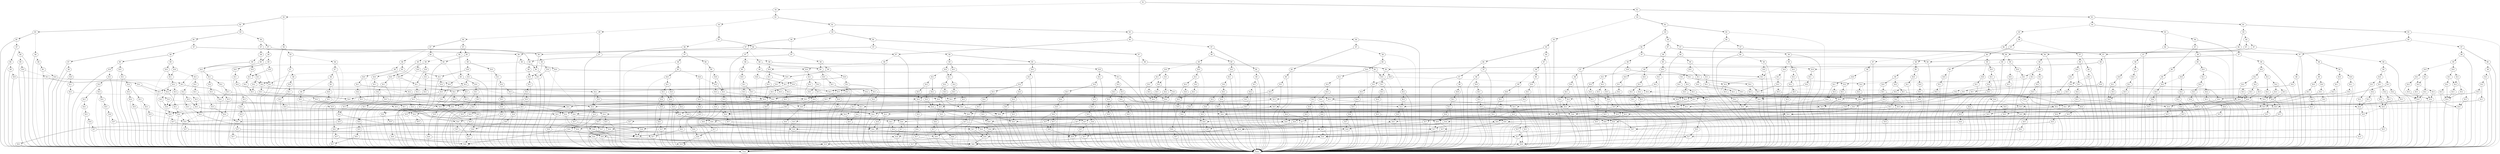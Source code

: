 digraph{2326640451472[label=X1]2326640414224[label="X2"]
2326640451472 -> 2326640414224[style=dashed label="" fontcolor = gray]
2326640364112[label="X3"]
2326640414224 -> 2326640364112[style=dashed label="" fontcolor = gray]
2326640362672[label="X4"]
2326640364112 -> 2326640362672[style=dashed label="" fontcolor = gray]
2326640342704[label="X5"]
2326640362672 -> 2326640342704[style=dashed label="" fontcolor = gray]
2326640257904[label="X6"]
2326640342704 -> 2326640257904[style=dashed label="" fontcolor = gray]
2326642169712[label="False"]
2326640257904 -> 2326642169712[style=dashed label="" fontcolor = gray]
2326640215696[label="X7 "]
2326640257904 -> 2326640215696 [label="" fontcolor = gray]
2326639898256[label="X8"]
2326640215696 -> 2326639898256[style=dashed label="" fontcolor = gray]
2326639899696[label="X9"]
2326639898256 -> 2326639899696[style=dashed label="" fontcolor = gray]
2326642169712[label="False"]
2326639899696 -> 2326642169712[style=dashed label="" fontcolor = gray]
2326639900656[label="X10 "]
2326639899696 -> 2326639900656 [label="" fontcolor = gray]
2326642169712[label="False"]
2326639900656 -> 2326642169712[style=dashed label="" fontcolor = gray]
2326639898576[label="X11 "]
2326639900656 -> 2326639898576 [label="" fontcolor = gray]
2326639665040[label="X13"]
2326639898576 -> 2326639665040[style=dashed label="" fontcolor = gray]
2326639435824[label="X14"]
2326639665040 -> 2326639435824[style=dashed label="" fontcolor = gray]
2326642169712[label="False"]
2326639435824 -> 2326642169712[style=dashed label="" fontcolor = gray]
2326639360624[label="X16 "]
2326639435824 -> 2326639360624 [label="" fontcolor = gray]
2326642169712[label="False"]
2326639360624 -> 2326642169712[style=dashed label="" fontcolor = gray]
2326639310832[label="X17 "]
2326639360624 -> 2326639310832 [label="" fontcolor = gray]
2326639303632[label="X18"]
2326639310832 -> 2326639303632[style=dashed label="" fontcolor = gray]
2326640922448[label="True"]
2326639303632 -> 2326640922448[style=dashed label="" fontcolor = gray]
2326642169712[label="False "]
2326639303632 -> 2326642169712 [label="" fontcolor = gray]
2326642169712[label="False "]
2326639310832 -> 2326642169712 [label="" fontcolor = gray]
2326642169712[label="False "]
2326639665040 -> 2326642169712 [label="" fontcolor = gray]
2326639583920[label="X13 "]
2326639898576 -> 2326639583920 [label="" fontcolor = gray]
2326639360304[label="X14"]
2326639583920 -> 2326639360304[style=dashed label="" fontcolor = gray]
2326642169712[label="False"]
2326639360304 -> 2326642169712[style=dashed label="" fontcolor = gray]
2326639310832[label="X17 "]
2326639360304 -> 2326639310832 [label="" fontcolor = gray]
2326642169712[label="False "]
2326639583920 -> 2326642169712 [label="" fontcolor = gray]
2326639900336[label="X9 "]
2326639898256 -> 2326639900336 [label="" fontcolor = gray]
2326642169712[label="False"]
2326639900336 -> 2326642169712[style=dashed label="" fontcolor = gray]
2326639772848[label="X10 "]
2326639900336 -> 2326639772848 [label="" fontcolor = gray]
2326642169712[label="False"]
2326639772848 -> 2326642169712[style=dashed label="" fontcolor = gray]
2326639310192[label="X11 "]
2326639772848 -> 2326639310192 [label="" fontcolor = gray]
2326639245616[label="X13"]
2326639310192 -> 2326639245616[style=dashed label="" fontcolor = gray]
2326639237296[label="X14"]
2326639245616 -> 2326639237296[style=dashed label="" fontcolor = gray]
2326642169712[label="False"]
2326639237296 -> 2326642169712[style=dashed label="" fontcolor = gray]
2326639238576[label="X15 "]
2326639237296 -> 2326639238576 [label="" fontcolor = gray]
2326639360624[label="X16"]
2326639238576 -> 2326639360624[style=dashed label="" fontcolor = gray]
2326642169712[label="False "]
2326639238576 -> 2326642169712 [label="" fontcolor = gray]
2326642169712[label="False "]
2326639245616 -> 2326642169712 [label="" fontcolor = gray]
2326642169712[label="False "]
2326639310192 -> 2326642169712 [label="" fontcolor = gray]
2326642169712[label="False "]
2326640215696 -> 2326642169712 [label="" fontcolor = gray]
2326640251824[label="X7 "]
2326640342704 -> 2326640251824 [label="" fontcolor = gray]
2326639899056[label="X8"]
2326640251824 -> 2326639899056[style=dashed label="" fontcolor = gray]
2326639360144[label="X10"]
2326639899056 -> 2326639360144[style=dashed label="" fontcolor = gray]
2326642169712[label="False"]
2326639360144 -> 2326642169712[style=dashed label="" fontcolor = gray]
2326639236816[label="X11 "]
2326639360144 -> 2326639236816 [label="" fontcolor = gray]
2326642169712[label="False"]
2326639236816 -> 2326642169712[style=dashed label="" fontcolor = gray]
2326639236976[label="X13 "]
2326639236816 -> 2326639236976 [label="" fontcolor = gray]
2326639196624[label="X14"]
2326639236976 -> 2326639196624[style=dashed label="" fontcolor = gray]
2326642169712[label="False"]
2326639196624 -> 2326642169712[style=dashed label="" fontcolor = gray]
2326639197904[label="X15 "]
2326639196624 -> 2326639197904 [label="" fontcolor = gray]
2326639194384[label="X16"]
2326639197904 -> 2326639194384[style=dashed label="" fontcolor = gray]
2326639196784[label="X17"]
2326639194384 -> 2326639196784[style=dashed label="" fontcolor = gray]
2326639191024[label="X18"]
2326639196784 -> 2326639191024[style=dashed label="" fontcolor = gray]
2326642169712[label="False"]
2326639191024 -> 2326642169712[style=dashed label="" fontcolor = gray]
2326639080656[label="X20 "]
2326639191024 -> 2326639080656 [label="" fontcolor = gray]
2326642169712[label="False"]
2326639080656 -> 2326642169712[style=dashed label="" fontcolor = gray]
2326640922448[label="True "]
2326639080656 -> 2326640922448 [label="" fontcolor = gray]
2326642169712[label="False "]
2326639196784 -> 2326642169712 [label="" fontcolor = gray]
2326642169712[label="False "]
2326639194384 -> 2326642169712 [label="" fontcolor = gray]
2326639197424[label="X16 "]
2326639197904 -> 2326639197424 [label="" fontcolor = gray]
2326639104944[label="X17"]
2326639197424 -> 2326639104944[style=dashed label="" fontcolor = gray]
2326639078576[label="X18"]
2326639104944 -> 2326639078576[style=dashed label="" fontcolor = gray]
2326642169712[label="False"]
2326639078576 -> 2326642169712[style=dashed label="" fontcolor = gray]
2326640922448[label="True "]
2326639078576 -> 2326640922448 [label="" fontcolor = gray]
2326642169712[label="False "]
2326639104944 -> 2326642169712 [label="" fontcolor = gray]
2326642169712[label="False "]
2326639197424 -> 2326642169712 [label="" fontcolor = gray]
2326642169712[label="False "]
2326639236976 -> 2326642169712 [label="" fontcolor = gray]
2326642169712[label="False "]
2326639899056 -> 2326642169712 [label="" fontcolor = gray]
2326642169712[label="False "]
2326640251824 -> 2326642169712 [label="" fontcolor = gray]
2326642169712[label="False "]
2326640362672 -> 2326642169712 [label="" fontcolor = gray]
2326640343344[label="X4 "]
2326640364112 -> 2326640343344 [label="" fontcolor = gray]
2326640214736[label="X5"]
2326640343344 -> 2326640214736[style=dashed label="" fontcolor = gray]
2326639299472[label="X6"]
2326640214736 -> 2326639299472[style=dashed label="" fontcolor = gray]
2326639235696[label="X7"]
2326639299472 -> 2326639235696[style=dashed label="" fontcolor = gray]
2326639194704[label="X8"]
2326639235696 -> 2326639194704[style=dashed label="" fontcolor = gray]
2326639078256[label="X9"]
2326639194704 -> 2326639078256[style=dashed label="" fontcolor = gray]
2326639076016[label="X10"]
2326639078256 -> 2326639076016[style=dashed label="" fontcolor = gray]
2326639037488[label="X11"]
2326639076016 -> 2326639037488[style=dashed label="" fontcolor = gray]
2326638968208[label="X12"]
2326639037488 -> 2326638968208[style=dashed label="" fontcolor = gray]
2326638965648[label="X13"]
2326638968208 -> 2326638965648[style=dashed label="" fontcolor = gray]
2326642169712[label="False"]
2326638965648 -> 2326642169712[style=dashed label="" fontcolor = gray]
2326638966448[label="X14 "]
2326638965648 -> 2326638966448 [label="" fontcolor = gray]
2326638966928[label="X16"]
2326638966448 -> 2326638966928[style=dashed label="" fontcolor = gray]
2326638967568[label="X17"]
2326638966928 -> 2326638967568[style=dashed label="" fontcolor = gray]
2326642169712[label="False"]
2326638967568 -> 2326642169712[style=dashed label="" fontcolor = gray]
2326638967088[label="X18 "]
2326638967568 -> 2326638967088 [label="" fontcolor = gray]
2326642169712[label="False"]
2326638967088 -> 2326642169712[style=dashed label="" fontcolor = gray]
2326639002480[label="X19 "]
2326638967088 -> 2326639002480 [label="" fontcolor = gray]
2326642169712[label="False"]
2326639002480 -> 2326642169712[style=dashed label="" fontcolor = gray]
2326639080656[label="X20 "]
2326639002480 -> 2326639080656 [label="" fontcolor = gray]
2326638967888[label="X17 "]
2326638966928 -> 2326638967888 [label="" fontcolor = gray]
2326642169712[label="False"]
2326638967888 -> 2326642169712[style=dashed label="" fontcolor = gray]
2326639191024[label="X18 "]
2326638967888 -> 2326639191024 [label="" fontcolor = gray]
2326642169712[label="False "]
2326638966448 -> 2326642169712 [label="" fontcolor = gray]
2326638965968[label="X13 "]
2326638968208 -> 2326638965968 [label="" fontcolor = gray]
2326642169712[label="False"]
2326638965968 -> 2326642169712[style=dashed label="" fontcolor = gray]
2326638967248[label="X14 "]
2326638965968 -> 2326638967248 [label="" fontcolor = gray]
2326640727600[label="X15"]
2326638967248 -> 2326640727600[style=dashed label="" fontcolor = gray]
2326638966928[label="X16"]
2326640727600 -> 2326638966928[style=dashed label="" fontcolor = gray]
2326640728240[label="X16 "]
2326640727600 -> 2326640728240 [label="" fontcolor = gray]
2326638810352[label="X17"]
2326640728240 -> 2326638810352[style=dashed label="" fontcolor = gray]
2326642169712[label="False"]
2326638810352 -> 2326642169712[style=dashed label="" fontcolor = gray]
2326638573392[label="X18 "]
2326638810352 -> 2326638573392 [label="" fontcolor = gray]
2326642169712[label="False"]
2326638573392 -> 2326642169712[style=dashed label="" fontcolor = gray]
2326638574192[label="X19 "]
2326638573392 -> 2326638574192 [label="" fontcolor = gray]
2326642169712[label="False"]
2326638574192 -> 2326642169712[style=dashed label="" fontcolor = gray]
2326640922448[label="True "]
2326638574192 -> 2326640922448 [label="" fontcolor = gray]
2326638608464[label="X17 "]
2326640728240 -> 2326638608464 [label="" fontcolor = gray]
2326642169712[label="False"]
2326638608464 -> 2326642169712[style=dashed label="" fontcolor = gray]
2326639078576[label="X18 "]
2326638608464 -> 2326639078576 [label="" fontcolor = gray]
2326642169712[label="False "]
2326638967248 -> 2326642169712 [label="" fontcolor = gray]
2326638968528[label="X12 "]
2326639037488 -> 2326638968528 [label="" fontcolor = gray]
2326638966288[label="X13"]
2326638968528 -> 2326638966288[style=dashed label="" fontcolor = gray]
2326640723280[label="X14"]
2326638966288 -> 2326640723280[style=dashed label="" fontcolor = gray]
2326638572912[label="X16"]
2326640723280 -> 2326638572912[style=dashed label="" fontcolor = gray]
2326638967088[label="X18"]
2326638572912 -> 2326638967088[style=dashed label="" fontcolor = gray]
2326639191024[label="X18 "]
2326638572912 -> 2326639191024 [label="" fontcolor = gray]
2326642169712[label="False "]
2326640723280 -> 2326642169712 [label="" fontcolor = gray]
2326638966448[label="X14 "]
2326638966288 -> 2326638966448 [label="" fontcolor = gray]
2326640722960[label="X13 "]
2326638968528 -> 2326640722960 [label="" fontcolor = gray]
2326638574352[label="X14"]
2326640722960 -> 2326638574352[style=dashed label="" fontcolor = gray]
2326638572752[label="X15"]
2326638574352 -> 2326638572752[style=dashed label="" fontcolor = gray]
2326638572912[label="X16"]
2326638572752 -> 2326638572912[style=dashed label="" fontcolor = gray]
2326638569712[label="X16 "]
2326638572752 -> 2326638569712 [label="" fontcolor = gray]
2326638573392[label="X18"]
2326638569712 -> 2326638573392[style=dashed label="" fontcolor = gray]
2326639078576[label="X18 "]
2326638569712 -> 2326639078576 [label="" fontcolor = gray]
2326642169712[label="False "]
2326638574352 -> 2326642169712 [label="" fontcolor = gray]
2326638967248[label="X14 "]
2326640722960 -> 2326638967248 [label="" fontcolor = gray]
2326639034448[label="X11 "]
2326639076016 -> 2326639034448 [label="" fontcolor = gray]
2326638968208[label="X12"]
2326639034448 -> 2326638968208[style=dashed label="" fontcolor = gray]
2326638572272[label="X12 "]
2326639034448 -> 2326638572272 [label="" fontcolor = gray]
2326638566672[label="X13"]
2326638572272 -> 2326638566672[style=dashed label="" fontcolor = gray]
2326638574352[label="X14"]
2326638566672 -> 2326638574352[style=dashed label="" fontcolor = gray]
2326638966448[label="X14 "]
2326638566672 -> 2326638966448 [label="" fontcolor = gray]
2326640722960[label="X13 "]
2326638572272 -> 2326640722960 [label="" fontcolor = gray]
2326639042128[label="X10 "]
2326639078256 -> 2326639042128 [label="" fontcolor = gray]
2326642169712[label="False"]
2326639042128 -> 2326642169712[style=dashed label="" fontcolor = gray]
2326638567152[label="X11 "]
2326639042128 -> 2326638567152 [label="" fontcolor = gray]
2326638520560[label="X12"]
2326638567152 -> 2326638520560[style=dashed label="" fontcolor = gray]
2326638522480[label="X13"]
2326638520560 -> 2326638522480[style=dashed label="" fontcolor = gray]
2326642169712[label="False"]
2326638522480 -> 2326642169712[style=dashed label="" fontcolor = gray]
2326638519600[label="X14 "]
2326638522480 -> 2326638519600 [label="" fontcolor = gray]
2326638518800[label="X16"]
2326638519600 -> 2326638518800[style=dashed label="" fontcolor = gray]
2326638516720[label="X17"]
2326638518800 -> 2326638516720[style=dashed label="" fontcolor = gray]
2326642169712[label="False"]
2326638516720 -> 2326642169712[style=dashed label="" fontcolor = gray]
2326639002480[label="X19 "]
2326638516720 -> 2326639002480 [label="" fontcolor = gray]
2326638516080[label="X17 "]
2326638518800 -> 2326638516080 [label="" fontcolor = gray]
2326642169712[label="False"]
2326638516080 -> 2326642169712[style=dashed label="" fontcolor = gray]
2326639080656[label="X20 "]
2326638516080 -> 2326639080656 [label="" fontcolor = gray]
2326642169712[label="False "]
2326638519600 -> 2326642169712 [label="" fontcolor = gray]
2326638519280[label="X13 "]
2326638520560 -> 2326638519280 [label="" fontcolor = gray]
2326642169712[label="False"]
2326638519280 -> 2326642169712[style=dashed label="" fontcolor = gray]
2326638519120[label="X14 "]
2326638519280 -> 2326638519120 [label="" fontcolor = gray]
2326638518640[label="X15"]
2326638519120 -> 2326638518640[style=dashed label="" fontcolor = gray]
2326638516400[label="X16"]
2326638518640 -> 2326638516400[style=dashed label="" fontcolor = gray]
2326638518320[label="X17"]
2326638516400 -> 2326638518320[style=dashed label="" fontcolor = gray]
2326642169712[label="False"]
2326638518320 -> 2326642169712[style=dashed label="" fontcolor = gray]
2326638517360[label="X18 "]
2326638518320 -> 2326638517360 [label="" fontcolor = gray]
2326638574192[label="X19"]
2326638517360 -> 2326638574192[style=dashed label="" fontcolor = gray]
2326639002480[label="X19 "]
2326638517360 -> 2326639002480 [label="" fontcolor = gray]
2326638518160[label="X17 "]
2326638516400 -> 2326638518160 [label="" fontcolor = gray]
2326642169712[label="False"]
2326638518160 -> 2326642169712[style=dashed label="" fontcolor = gray]
2326638515760[label="X18 "]
2326638518160 -> 2326638515760 [label="" fontcolor = gray]
2326640922448[label="True"]
2326638515760 -> 2326640922448[style=dashed label="" fontcolor = gray]
2326639080656[label="X20 "]
2326638515760 -> 2326639080656 [label="" fontcolor = gray]
2326638517840[label="X16 "]
2326638518640 -> 2326638517840 [label="" fontcolor = gray]
2326638516560[label="X17"]
2326638517840 -> 2326638516560[style=dashed label="" fontcolor = gray]
2326642169712[label="False"]
2326638516560 -> 2326642169712[style=dashed label="" fontcolor = gray]
2326638574192[label="X19 "]
2326638516560 -> 2326638574192 [label="" fontcolor = gray]
2326638514640[label="X17 "]
2326638517840 -> 2326638514640 [label="" fontcolor = gray]
2326642169712[label="False"]
2326638514640 -> 2326642169712[style=dashed label="" fontcolor = gray]
2326640922448[label="True "]
2326638514640 -> 2326640922448 [label="" fontcolor = gray]
2326642169712[label="False "]
2326638519120 -> 2326642169712 [label="" fontcolor = gray]
2326638522960[label="X12 "]
2326638567152 -> 2326638522960 [label="" fontcolor = gray]
2326638514320[label="X13"]
2326638522960 -> 2326638514320[style=dashed label="" fontcolor = gray]
2326638517680[label="X14"]
2326638514320 -> 2326638517680[style=dashed label="" fontcolor = gray]
2326638515280[label="X15"]
2326638517680 -> 2326638515280[style=dashed label="" fontcolor = gray]
2326638514800[label="X16"]
2326638515280 -> 2326638514800[style=dashed label="" fontcolor = gray]
2326638517360[label="X18"]
2326638514800 -> 2326638517360[style=dashed label="" fontcolor = gray]
2326638515760[label="X18 "]
2326638514800 -> 2326638515760 [label="" fontcolor = gray]
2326638515120[label="X16 "]
2326638515280 -> 2326638515120 [label="" fontcolor = gray]
2326638574192[label="X19"]
2326638515120 -> 2326638574192[style=dashed label="" fontcolor = gray]
2326640922448[label="True "]
2326638515120 -> 2326640922448 [label="" fontcolor = gray]
2326639310832[label="X17 "]
2326638517680 -> 2326639310832 [label="" fontcolor = gray]
2326638519600[label="X14 "]
2326638514320 -> 2326638519600 [label="" fontcolor = gray]
2326638517040[label="X13 "]
2326638522960 -> 2326638517040 [label="" fontcolor = gray]
2326638517680[label="X14"]
2326638517040 -> 2326638517680[style=dashed label="" fontcolor = gray]
2326638519120[label="X14 "]
2326638517040 -> 2326638519120 [label="" fontcolor = gray]
2326639077456[label="X9 "]
2326639194704 -> 2326639077456 [label="" fontcolor = gray]
2326638561552[label="X11"]
2326639077456 -> 2326638561552[style=dashed label="" fontcolor = gray]
2326638511600[label="X13"]
2326638561552 -> 2326638511600[style=dashed label="" fontcolor = gray]
2326642169712[label="False"]
2326638511600 -> 2326642169712[style=dashed label="" fontcolor = gray]
2326638489232[label="X14 "]
2326638511600 -> 2326638489232 [label="" fontcolor = gray]
2326638491472[label="X15"]
2326638489232 -> 2326638491472[style=dashed label="" fontcolor = gray]
2326638490832[label="X16"]
2326638491472 -> 2326638490832[style=dashed label="" fontcolor = gray]
2326642169712[label="False"]
2326638490832 -> 2326642169712[style=dashed label="" fontcolor = gray]
2326638491152[label="X17 "]
2326638490832 -> 2326638491152 [label="" fontcolor = gray]
2326642169712[label="False"]
2326638491152 -> 2326642169712[style=dashed label="" fontcolor = gray]
2326638490672[label="X18 "]
2326638491152 -> 2326638490672 [label="" fontcolor = gray]
2326642169712[label="False"]
2326638490672 -> 2326642169712[style=dashed label="" fontcolor = gray]
2326638489392[label="X19 "]
2326638490672 -> 2326638489392 [label="" fontcolor = gray]
2326639080656[label="X20"]
2326638489392 -> 2326639080656[style=dashed label="" fontcolor = gray]
2326642169712[label="False "]
2326638489392 -> 2326642169712 [label="" fontcolor = gray]
2326642169712[label="False "]
2326638491472 -> 2326642169712 [label="" fontcolor = gray]
2326642169712[label="False "]
2326638489232 -> 2326642169712 [label="" fontcolor = gray]
2326642169712[label="False "]
2326638561552 -> 2326642169712 [label="" fontcolor = gray]
2326638513840[label="X10 "]
2326639077456 -> 2326638513840 [label="" fontcolor = gray]
2326642169712[label="False"]
2326638513840 -> 2326642169712[style=dashed label="" fontcolor = gray]
2326638488112[label="X11 "]
2326638513840 -> 2326638488112 [label="" fontcolor = gray]
2326638491312[label="X12"]
2326638488112 -> 2326638491312[style=dashed label="" fontcolor = gray]
2326638488432[label="X13"]
2326638491312 -> 2326638488432[style=dashed label="" fontcolor = gray]
2326642169712[label="False"]
2326638488432 -> 2326642169712[style=dashed label="" fontcolor = gray]
2326638488592[label="X14 "]
2326638488432 -> 2326638488592 [label="" fontcolor = gray]
2326638488272[label="X15"]
2326638488592 -> 2326638488272[style=dashed label="" fontcolor = gray]
2326638518800[label="X16"]
2326638488272 -> 2326638518800[style=dashed label="" fontcolor = gray]
2326642169712[label="False "]
2326638488272 -> 2326642169712 [label="" fontcolor = gray]
2326642169712[label="False "]
2326638488592 -> 2326642169712 [label="" fontcolor = gray]
2326638489712[label="X13 "]
2326638491312 -> 2326638489712 [label="" fontcolor = gray]
2326642169712[label="False"]
2326638489712 -> 2326642169712[style=dashed label="" fontcolor = gray]
2326638487472[label="X14 "]
2326638489712 -> 2326638487472 [label="" fontcolor = gray]
2326638485712[label="X15"]
2326638487472 -> 2326638485712[style=dashed label="" fontcolor = gray]
2326638516400[label="X16"]
2326638485712 -> 2326638516400[style=dashed label="" fontcolor = gray]
2326642169712[label="False "]
2326638485712 -> 2326642169712 [label="" fontcolor = gray]
2326642169712[label="False "]
2326638487472 -> 2326642169712 [label="" fontcolor = gray]
2326642169712[label="False "]
2326638488112 -> 2326642169712 [label="" fontcolor = gray]
2326639193264[label="X8 "]
2326639235696 -> 2326639193264 [label="" fontcolor = gray]
2326638491952[label="X9"]
2326639193264 -> 2326638491952[style=dashed label="" fontcolor = gray]
2326638490352[label="X11"]
2326638491952 -> 2326638490352[style=dashed label="" fontcolor = gray]
2326638968208[label="X12"]
2326638490352 -> 2326638968208[style=dashed label="" fontcolor = gray]
2326642169712[label="False "]
2326638490352 -> 2326642169712 [label="" fontcolor = gray]
2326640870416[label="X10 "]
2326638491952 -> 2326640870416 [label="" fontcolor = gray]
2326642169712[label="False"]
2326640870416 -> 2326642169712[style=dashed label="" fontcolor = gray]
2326642280400[label="X11 "]
2326640870416 -> 2326642280400 [label="" fontcolor = gray]
2326642282480[label="X12"]
2326642280400 -> 2326642282480[style=dashed label="" fontcolor = gray]
2326642404208[label="X13"]
2326642282480 -> 2326642404208[style=dashed label="" fontcolor = gray]
2326642169712[label="False"]
2326642404208 -> 2326642169712[style=dashed label="" fontcolor = gray]
2326638818992[label="X14 "]
2326642404208 -> 2326638818992 [label="" fontcolor = gray]
2326638610384[label="X15"]
2326638818992 -> 2326638610384[style=dashed label="" fontcolor = gray]
2326642169712[label="False"]
2326638610384 -> 2326642169712[style=dashed label="" fontcolor = gray]
2326638518800[label="X16 "]
2326638610384 -> 2326638518800 [label="" fontcolor = gray]
2326642169712[label="False "]
2326638818992 -> 2326642169712 [label="" fontcolor = gray]
2326638575152[label="X13 "]
2326642282480 -> 2326638575152 [label="" fontcolor = gray]
2326642169712[label="False"]
2326638575152 -> 2326642169712[style=dashed label="" fontcolor = gray]
2326638616304[label="X14 "]
2326638575152 -> 2326638616304 [label="" fontcolor = gray]
2326638608624[label="X15"]
2326638616304 -> 2326638608624[style=dashed label="" fontcolor = gray]
2326642169712[label="False"]
2326638608624 -> 2326642169712[style=dashed label="" fontcolor = gray]
2326638517840[label="X16 "]
2326638608624 -> 2326638517840 [label="" fontcolor = gray]
2326642169712[label="False "]
2326638616304 -> 2326642169712 [label="" fontcolor = gray]
2326642169712[label="False "]
2326642280400 -> 2326642169712 [label="" fontcolor = gray]
2326640852848[label="X9 "]
2326639193264 -> 2326640852848 [label="" fontcolor = gray]
2326638561552[label="X11"]
2326640852848 -> 2326638561552[style=dashed label="" fontcolor = gray]
2326642169712[label="False "]
2326640852848 -> 2326642169712 [label="" fontcolor = gray]
2326639191984[label="X7 "]
2326639299472 -> 2326639191984 [label="" fontcolor = gray]
2326640960176[label="X8"]
2326639191984 -> 2326640960176[style=dashed label="" fontcolor = gray]
2326638609104[label="X9"]
2326640960176 -> 2326638609104[style=dashed label="" fontcolor = gray]
2326638608944[label="X10"]
2326638609104 -> 2326638608944[style=dashed label="" fontcolor = gray]
2326642169712[label="False"]
2326638608944 -> 2326642169712[style=dashed label="" fontcolor = gray]
2326639034448[label="X11 "]
2326638608944 -> 2326639034448 [label="" fontcolor = gray]
2326639042128[label="X10 "]
2326638609104 -> 2326639042128 [label="" fontcolor = gray]
2326639077456[label="X9 "]
2326640960176 -> 2326639077456 [label="" fontcolor = gray]
2326642403088[label="X8 "]
2326639191984 -> 2326642403088 [label="" fontcolor = gray]
2326638652592[label="X9"]
2326642403088 -> 2326638652592[style=dashed label="" fontcolor = gray]
2326638709168[label="X10"]
2326638652592 -> 2326638709168[style=dashed label="" fontcolor = gray]
2326642169712[label="False"]
2326638709168 -> 2326642169712[style=dashed label="" fontcolor = gray]
2326638490352[label="X11 "]
2326638709168 -> 2326638490352 [label="" fontcolor = gray]
2326640870416[label="X10 "]
2326638652592 -> 2326640870416 [label="" fontcolor = gray]
2326640852848[label="X9 "]
2326642403088 -> 2326640852848 [label="" fontcolor = gray]
2326639239216[label="X6 "]
2326640214736 -> 2326639239216 [label="" fontcolor = gray]
2326638611344[label="X7"]
2326639239216 -> 2326638611344[style=dashed label="" fontcolor = gray]
2326638480272[label="X8"]
2326638611344 -> 2326638480272[style=dashed label="" fontcolor = gray]
2326638457264[label="X9"]
2326638480272 -> 2326638457264[style=dashed label="" fontcolor = gray]
2326638457424[label="X10"]
2326638457264 -> 2326638457424[style=dashed label="" fontcolor = gray]
2326638456784[label="X11"]
2326638457424 -> 2326638456784[style=dashed label="" fontcolor = gray]
2326638455344[label="X12"]
2326638456784 -> 2326638455344[style=dashed label="" fontcolor = gray]
2326638454864[label="X13"]
2326638455344 -> 2326638454864[style=dashed label="" fontcolor = gray]
2326642169712[label="False"]
2326638454864 -> 2326642169712[style=dashed label="" fontcolor = gray]
2326638445424[label="X14 "]
2326638454864 -> 2326638445424 [label="" fontcolor = gray]
2326638451024[label="X16"]
2326638445424 -> 2326638451024[style=dashed label="" fontcolor = gray]
2326638449264[label="X17"]
2326638451024 -> 2326638449264[style=dashed label="" fontcolor = gray]
2326642169712[label="False"]
2326638449264 -> 2326642169712[style=dashed label="" fontcolor = gray]
2326638453584[label="X18 "]
2326638449264 -> 2326638453584 [label="" fontcolor = gray]
2326639002480[label="X19"]
2326638453584 -> 2326639002480[style=dashed label="" fontcolor = gray]
2326642169712[label="False "]
2326638453584 -> 2326642169712 [label="" fontcolor = gray]
2326642169712[label="False "]
2326638451024 -> 2326642169712 [label="" fontcolor = gray]
2326638452464[label="X16 "]
2326638445424 -> 2326638452464 [label="" fontcolor = gray]
2326638451984[label="X17"]
2326638452464 -> 2326638451984[style=dashed label="" fontcolor = gray]
2326642169712[label="False"]
2326638451984 -> 2326642169712[style=dashed label="" fontcolor = gray]
2326638453104[label="X18 "]
2326638451984 -> 2326638453104 [label="" fontcolor = gray]
2326639080656[label="X20"]
2326638453104 -> 2326639080656[style=dashed label="" fontcolor = gray]
2326642169712[label="False "]
2326638453104 -> 2326642169712 [label="" fontcolor = gray]
2326642169712[label="False "]
2326638452464 -> 2326642169712 [label="" fontcolor = gray]
2326638454224[label="X13 "]
2326638455344 -> 2326638454224 [label="" fontcolor = gray]
2326642169712[label="False"]
2326638454224 -> 2326642169712[style=dashed label="" fontcolor = gray]
2326638452944[label="X14 "]
2326638454224 -> 2326638452944 [label="" fontcolor = gray]
2326638452304[label="X16"]
2326638452944 -> 2326638452304[style=dashed label="" fontcolor = gray]
2326638452144[label="X17"]
2326638452304 -> 2326638452144[style=dashed label="" fontcolor = gray]
2326642169712[label="False"]
2326638452144 -> 2326642169712[style=dashed label="" fontcolor = gray]
2326638451184[label="X18 "]
2326638452144 -> 2326638451184 [label="" fontcolor = gray]
2326638574192[label="X19"]
2326638451184 -> 2326638574192[style=dashed label="" fontcolor = gray]
2326642169712[label="False "]
2326638451184 -> 2326642169712 [label="" fontcolor = gray]
2326642169712[label="False "]
2326638452304 -> 2326642169712 [label="" fontcolor = gray]
2326638451824[label="X16 "]
2326638452944 -> 2326638451824 [label="" fontcolor = gray]
2326638451504[label="X17"]
2326638451824 -> 2326638451504[style=dashed label="" fontcolor = gray]
2326642169712[label="False"]
2326638451504 -> 2326642169712[style=dashed label="" fontcolor = gray]
2326639303632[label="X18 "]
2326638451504 -> 2326639303632 [label="" fontcolor = gray]
2326642169712[label="False "]
2326638451824 -> 2326642169712 [label="" fontcolor = gray]
2326638454544[label="X12 "]
2326638456784 -> 2326638454544 [label="" fontcolor = gray]
2326638452784[label="X13"]
2326638454544 -> 2326638452784[style=dashed label="" fontcolor = gray]
2326638449584[label="X14"]
2326638452784 -> 2326638449584[style=dashed label="" fontcolor = gray]
2326638450224[label="X16"]
2326638449584 -> 2326638450224[style=dashed label="" fontcolor = gray]
2326638449744[label="X17"]
2326638450224 -> 2326638449744[style=dashed label="" fontcolor = gray]
2326639002480[label="X19"]
2326638449744 -> 2326639002480[style=dashed label="" fontcolor = gray]
2326638453584[label="X18 "]
2326638449744 -> 2326638453584 [label="" fontcolor = gray]
2326642169712[label="False "]
2326638450224 -> 2326642169712 [label="" fontcolor = gray]
2326638448464[label="X16 "]
2326638449584 -> 2326638448464 [label="" fontcolor = gray]
2326638448784[label="X17"]
2326638448464 -> 2326638448784[style=dashed label="" fontcolor = gray]
2326639080656[label="X20"]
2326638448784 -> 2326639080656[style=dashed label="" fontcolor = gray]
2326638453104[label="X18 "]
2326638448784 -> 2326638453104 [label="" fontcolor = gray]
2326642169712[label="False "]
2326638448464 -> 2326642169712 [label="" fontcolor = gray]
2326638445424[label="X14 "]
2326638452784 -> 2326638445424 [label="" fontcolor = gray]
2326638450704[label="X13 "]
2326638454544 -> 2326638450704 [label="" fontcolor = gray]
2326638447824[label="X14"]
2326638450704 -> 2326638447824[style=dashed label="" fontcolor = gray]
2326638445744[label="X15"]
2326638447824 -> 2326638445744[style=dashed label="" fontcolor = gray]
2326638444624[label="X16"]
2326638445744 -> 2326638444624[style=dashed label="" fontcolor = gray]
2326638445904[label="X17"]
2326638444624 -> 2326638445904[style=dashed label="" fontcolor = gray]
2326638517360[label="X18"]
2326638445904 -> 2326638517360[style=dashed label="" fontcolor = gray]
2326638451184[label="X18 "]
2326638445904 -> 2326638451184 [label="" fontcolor = gray]
2326642169712[label="False "]
2326638444624 -> 2326642169712 [label="" fontcolor = gray]
2326638445584[label="X16 "]
2326638445744 -> 2326638445584 [label="" fontcolor = gray]
2326638422896[label="X17"]
2326638445584 -> 2326638422896[style=dashed label="" fontcolor = gray]
2326638574192[label="X19"]
2326638422896 -> 2326638574192[style=dashed label="" fontcolor = gray]
2326638451184[label="X18 "]
2326638422896 -> 2326638451184 [label="" fontcolor = gray]
2326642169712[label="False "]
2326638445584 -> 2326642169712 [label="" fontcolor = gray]
2326638446544[label="X15 "]
2326638447824 -> 2326638446544 [label="" fontcolor = gray]
2326638427696[label="X16"]
2326638446544 -> 2326638427696[style=dashed label="" fontcolor = gray]
2326638423216[label="X17"]
2326638427696 -> 2326638423216[style=dashed label="" fontcolor = gray]
2326638515760[label="X18"]
2326638423216 -> 2326638515760[style=dashed label="" fontcolor = gray]
2326639303632[label="X18 "]
2326638423216 -> 2326639303632 [label="" fontcolor = gray]
2326642169712[label="False "]
2326638427696 -> 2326642169712 [label="" fontcolor = gray]
2326638424976[label="X16 "]
2326638446544 -> 2326638424976 [label="" fontcolor = gray]
2326638425296[label="X17"]
2326638424976 -> 2326638425296[style=dashed label="" fontcolor = gray]
2326640922448[label="True"]
2326638425296 -> 2326640922448[style=dashed label="" fontcolor = gray]
2326639303632[label="X18 "]
2326638425296 -> 2326639303632 [label="" fontcolor = gray]
2326642169712[label="False "]
2326638424976 -> 2326642169712 [label="" fontcolor = gray]
2326638452944[label="X14 "]
2326638450704 -> 2326638452944 [label="" fontcolor = gray]
2326638455664[label="X11 "]
2326638457424 -> 2326638455664 [label="" fontcolor = gray]
2326638450064[label="X12"]
2326638455664 -> 2326638450064[style=dashed label="" fontcolor = gray]
2326638426256[label="X13"]
2326638450064 -> 2326638426256[style=dashed label="" fontcolor = gray]
2326642169712[label="False"]
2326638426256 -> 2326642169712[style=dashed label="" fontcolor = gray]
2326638425456[label="X14 "]
2326638426256 -> 2326638425456 [label="" fontcolor = gray]
2326638451024[label="X16"]
2326638425456 -> 2326638451024[style=dashed label="" fontcolor = gray]
2326642169712[label="False "]
2326638425456 -> 2326642169712 [label="" fontcolor = gray]
2326638424656[label="X13 "]
2326638450064 -> 2326638424656 [label="" fontcolor = gray]
2326642169712[label="False"]
2326638424656 -> 2326642169712[style=dashed label="" fontcolor = gray]
2326638424496[label="X14 "]
2326638424656 -> 2326638424496 [label="" fontcolor = gray]
2326638452304[label="X16"]
2326638424496 -> 2326638452304[style=dashed label="" fontcolor = gray]
2326642169712[label="False "]
2326638424496 -> 2326642169712 [label="" fontcolor = gray]
2326638445264[label="X12 "]
2326638455664 -> 2326638445264 [label="" fontcolor = gray]
2326638424176[label="X13"]
2326638445264 -> 2326638424176[style=dashed label="" fontcolor = gray]
2326638421776[label="X14"]
2326638424176 -> 2326638421776[style=dashed label="" fontcolor = gray]
2326638445744[label="X15"]
2326638421776 -> 2326638445744[style=dashed label="" fontcolor = gray]
2326638422256[label="X15 "]
2326638421776 -> 2326638422256 [label="" fontcolor = gray]
2326638418096[label="X16"]
2326638422256 -> 2326638418096[style=dashed label="" fontcolor = gray]
2326638418416[label="X17"]
2326638418096 -> 2326638418416[style=dashed label="" fontcolor = gray]
2326638515760[label="X18"]
2326638418416 -> 2326638515760[style=dashed label="" fontcolor = gray]
2326642169712[label="False "]
2326638418416 -> 2326642169712 [label="" fontcolor = gray]
2326642169712[label="False "]
2326638418096 -> 2326642169712 [label="" fontcolor = gray]
2326638417456[label="X16 "]
2326638422256 -> 2326638417456 [label="" fontcolor = gray]
2326638418736[label="X17"]
2326638417456 -> 2326638418736[style=dashed label="" fontcolor = gray]
2326640922448[label="True"]
2326638418736 -> 2326640922448[style=dashed label="" fontcolor = gray]
2326642169712[label="False "]
2326638418736 -> 2326642169712 [label="" fontcolor = gray]
2326642169712[label="False "]
2326638417456 -> 2326642169712 [label="" fontcolor = gray]
2326638425456[label="X14 "]
2326638424176 -> 2326638425456 [label="" fontcolor = gray]
2326638423376[label="X13 "]
2326638445264 -> 2326638423376 [label="" fontcolor = gray]
2326638421776[label="X14"]
2326638423376 -> 2326638421776[style=dashed label="" fontcolor = gray]
2326638424496[label="X14 "]
2326638423376 -> 2326638424496 [label="" fontcolor = gray]
2326638455504[label="X10 "]
2326638457264 -> 2326638455504 [label="" fontcolor = gray]
2326642169712[label="False"]
2326638455504 -> 2326642169712[style=dashed label="" fontcolor = gray]
2326638455664[label="X11 "]
2326638455504 -> 2326638455664 [label="" fontcolor = gray]
2326638457904[label="X9 "]
2326638480272 -> 2326638457904 [label="" fontcolor = gray]
2326638421936[label="X10"]
2326638457904 -> 2326638421936[style=dashed label="" fontcolor = gray]
2326638375824[label="X11"]
2326638421936 -> 2326638375824[style=dashed label="" fontcolor = gray]
2326638364624[label="X12"]
2326638375824 -> 2326638364624[style=dashed label="" fontcolor = gray]
2326638364784[label="X13"]
2326638364624 -> 2326638364784[style=dashed label="" fontcolor = gray]
2326642169712[label="False"]
2326638364784 -> 2326642169712[style=dashed label="" fontcolor = gray]
2326638364944[label="X14 "]
2326638364784 -> 2326638364944 [label="" fontcolor = gray]
2326642169712[label="False"]
2326638364944 -> 2326642169712[style=dashed label="" fontcolor = gray]
2326638364144[label="X15 "]
2326638364944 -> 2326638364144 [label="" fontcolor = gray]
2326638363824[label="X16"]
2326638364144 -> 2326638363824[style=dashed label="" fontcolor = gray]
2326638363664[label="X17"]
2326638363824 -> 2326638363664[style=dashed label="" fontcolor = gray]
2326642169712[label="False"]
2326638363664 -> 2326642169712[style=dashed label="" fontcolor = gray]
2326638362704[label="X18 "]
2326638363664 -> 2326638362704 [label="" fontcolor = gray]
2326638489392[label="X19"]
2326638362704 -> 2326638489392[style=dashed label="" fontcolor = gray]
2326642169712[label="False "]
2326638362704 -> 2326642169712 [label="" fontcolor = gray]
2326642169712[label="False "]
2326638363824 -> 2326642169712 [label="" fontcolor = gray]
2326642169712[label="False "]
2326638364144 -> 2326642169712 [label="" fontcolor = gray]
2326638364304[label="X13 "]
2326638364624 -> 2326638364304 [label="" fontcolor = gray]
2326642169712[label="False"]
2326638364304 -> 2326642169712[style=dashed label="" fontcolor = gray]
2326638364464[label="X14 "]
2326638364304 -> 2326638364464 [label="" fontcolor = gray]
2326642169712[label="False"]
2326638364464 -> 2326642169712[style=dashed label="" fontcolor = gray]
2326638363504[label="X15 "]
2326638364464 -> 2326638363504 [label="" fontcolor = gray]
2326638315312[label="X16"]
2326638363504 -> 2326638315312[style=dashed label="" fontcolor = gray]
2326638327152[label="X17"]
2326638315312 -> 2326638327152[style=dashed label="" fontcolor = gray]
2326642169712[label="False"]
2326638327152 -> 2326642169712[style=dashed label="" fontcolor = gray]
2326638319792[label="X18 "]
2326638327152 -> 2326638319792 [label="" fontcolor = gray]
2326638328432[label="X19"]
2326638319792 -> 2326638328432[style=dashed label="" fontcolor = gray]
2326640922448[label="True"]
2326638328432 -> 2326640922448[style=dashed label="" fontcolor = gray]
2326642169712[label="False "]
2326638328432 -> 2326642169712 [label="" fontcolor = gray]
2326642169712[label="False "]
2326638319792 -> 2326642169712 [label="" fontcolor = gray]
2326642169712[label="False "]
2326638315312 -> 2326642169712 [label="" fontcolor = gray]
2326642169712[label="False "]
2326638363504 -> 2326642169712 [label="" fontcolor = gray]
2326642169712[label="False "]
2326638375824 -> 2326642169712 [label="" fontcolor = gray]
2326642169712[label="False "]
2326638421936 -> 2326642169712 [label="" fontcolor = gray]
2326638377424[label="X10 "]
2326638457904 -> 2326638377424 [label="" fontcolor = gray]
2326642169712[label="False"]
2326638377424 -> 2326642169712[style=dashed label="" fontcolor = gray]
2326638365744[label="X11 "]
2326638377424 -> 2326638365744 [label="" fontcolor = gray]
2326638363184[label="X12"]
2326638365744 -> 2326638363184[style=dashed label="" fontcolor = gray]
2326638318512[label="X13"]
2326638363184 -> 2326638318512[style=dashed label="" fontcolor = gray]
2326642169712[label="False"]
2326638318512 -> 2326642169712[style=dashed label="" fontcolor = gray]
2326638329712[label="X14 "]
2326638318512 -> 2326638329712 [label="" fontcolor = gray]
2326638329072[label="X15"]
2326638329712 -> 2326638329072[style=dashed label="" fontcolor = gray]
2326638451024[label="X16"]
2326638329072 -> 2326638451024[style=dashed label="" fontcolor = gray]
2326642169712[label="False "]
2326638329072 -> 2326642169712 [label="" fontcolor = gray]
2326642169712[label="False "]
2326638329712 -> 2326642169712 [label="" fontcolor = gray]
2326638329392[label="X13 "]
2326638363184 -> 2326638329392 [label="" fontcolor = gray]
2326642169712[label="False"]
2326638329392 -> 2326642169712[style=dashed label="" fontcolor = gray]
2326638324912[label="X14 "]
2326638329392 -> 2326638324912 [label="" fontcolor = gray]
2326638326192[label="X15"]
2326638324912 -> 2326638326192[style=dashed label="" fontcolor = gray]
2326638452304[label="X16"]
2326638326192 -> 2326638452304[style=dashed label="" fontcolor = gray]
2326642169712[label="False "]
2326638326192 -> 2326642169712 [label="" fontcolor = gray]
2326642169712[label="False "]
2326638324912 -> 2326642169712 [label="" fontcolor = gray]
2326642169712[label="False "]
2326638365744 -> 2326642169712 [label="" fontcolor = gray]
2326638459984[label="X8 "]
2326638611344 -> 2326638459984 [label="" fontcolor = gray]
2326638363984[label="X9"]
2326638459984 -> 2326638363984[style=dashed label="" fontcolor = gray]
2326638363024[label="X11"]
2326638363984 -> 2326638363024[style=dashed label="" fontcolor = gray]
2326638450064[label="X12"]
2326638363024 -> 2326638450064[style=dashed label="" fontcolor = gray]
2326642169712[label="False "]
2326638363024 -> 2326642169712 [label="" fontcolor = gray]
2326638329552[label="X10 "]
2326638363984 -> 2326638329552 [label="" fontcolor = gray]
2326642169712[label="False"]
2326638329552 -> 2326642169712[style=dashed label="" fontcolor = gray]
2326638326672[label="X11 "]
2326638329552 -> 2326638326672 [label="" fontcolor = gray]
2326638325232[label="X12"]
2326638326672 -> 2326638325232[style=dashed label="" fontcolor = gray]
2326638325072[label="X13"]
2326638325232 -> 2326638325072[style=dashed label="" fontcolor = gray]
2326642169712[label="False"]
2326638325072 -> 2326642169712[style=dashed label="" fontcolor = gray]
2326638321552[label="X14 "]
2326638325072 -> 2326638321552 [label="" fontcolor = gray]
2326638324112[label="X15"]
2326638321552 -> 2326638324112[style=dashed label="" fontcolor = gray]
2326642169712[label="False"]
2326638324112 -> 2326642169712[style=dashed label="" fontcolor = gray]
2326638451024[label="X16 "]
2326638324112 -> 2326638451024 [label="" fontcolor = gray]
2326642169712[label="False "]
2326638321552 -> 2326642169712 [label="" fontcolor = gray]
2326638323792[label="X13 "]
2326638325232 -> 2326638323792 [label="" fontcolor = gray]
2326642169712[label="False"]
2326638323792 -> 2326642169712[style=dashed label="" fontcolor = gray]
2326638319632[label="X14 "]
2326638323792 -> 2326638319632 [label="" fontcolor = gray]
2326638322032[label="X15"]
2326638319632 -> 2326638322032[style=dashed label="" fontcolor = gray]
2326642169712[label="False"]
2326638322032 -> 2326642169712[style=dashed label="" fontcolor = gray]
2326638452304[label="X16 "]
2326638322032 -> 2326638452304 [label="" fontcolor = gray]
2326642169712[label="False "]
2326638319632 -> 2326642169712 [label="" fontcolor = gray]
2326642169712[label="False "]
2326638326672 -> 2326642169712 [label="" fontcolor = gray]
2326642169712[label="False "]
2326638459984 -> 2326642169712 [label="" fontcolor = gray]
2326638710288[label="X7 "]
2326639239216 -> 2326638710288 [label="" fontcolor = gray]
2326638363344[label="X8"]
2326638710288 -> 2326638363344[style=dashed label="" fontcolor = gray]
2326638326512[label="X10"]
2326638363344 -> 2326638326512[style=dashed label="" fontcolor = gray]
2326642169712[label="False"]
2326638326512 -> 2326642169712[style=dashed label="" fontcolor = gray]
2326638323472[label="X11 "]
2326638326512 -> 2326638323472 [label="" fontcolor = gray]
2326642169712[label="False"]
2326638323472 -> 2326642169712[style=dashed label="" fontcolor = gray]
2326638322672[label="X13 "]
2326638323472 -> 2326638322672 [label="" fontcolor = gray]
2326638322352[label="X14"]
2326638322672 -> 2326638322352[style=dashed label="" fontcolor = gray]
2326638321712[label="X15"]
2326638322352 -> 2326638321712[style=dashed label="" fontcolor = gray]
2326638320592[label="X16"]
2326638321712 -> 2326638320592[style=dashed label="" fontcolor = gray]
2326638320432[label="X17"]
2326638320592 -> 2326638320432[style=dashed label="" fontcolor = gray]
2326638967088[label="X18"]
2326638320432 -> 2326638967088[style=dashed label="" fontcolor = gray]
2326642169712[label="False "]
2326638320432 -> 2326642169712 [label="" fontcolor = gray]
2326642169712[label="False "]
2326638320592 -> 2326642169712 [label="" fontcolor = gray]
2326638320112[label="X16 "]
2326638321712 -> 2326638320112 [label="" fontcolor = gray]
2326638319152[label="X17"]
2326638320112 -> 2326638319152[style=dashed label="" fontcolor = gray]
2326638573392[label="X18"]
2326638319152 -> 2326638573392[style=dashed label="" fontcolor = gray]
2326642169712[label="False "]
2326638319152 -> 2326642169712 [label="" fontcolor = gray]
2326642169712[label="False "]
2326638320112 -> 2326642169712 [label="" fontcolor = gray]
2326639197904[label="X15 "]
2326638322352 -> 2326639197904 [label="" fontcolor = gray]
2326642169712[label="False "]
2326638322672 -> 2326642169712 [label="" fontcolor = gray]
2326642169712[label="False "]
2326638363344 -> 2326642169712 [label="" fontcolor = gray]
2326642169712[label="False "]
2326638710288 -> 2326642169712 [label="" fontcolor = gray]
2326639901296[label="X5 "]
2326640343344 -> 2326639901296 [label="" fontcolor = gray]
2326638451664[label="X6"]
2326639901296 -> 2326638451664[style=dashed label="" fontcolor = gray]
2326638320272[label="X8"]
2326638451664 -> 2326638320272[style=dashed label="" fontcolor = gray]
2326642169712[label="False"]
2326638320272 -> 2326642169712[style=dashed label="" fontcolor = gray]
2326638322512[label="X9 "]
2326638320272 -> 2326638322512 [label="" fontcolor = gray]
2326638320752[label="X10"]
2326638322512 -> 2326638320752[style=dashed label="" fontcolor = gray]
2326638561552[label="X11"]
2326638320752 -> 2326638561552[style=dashed label="" fontcolor = gray]
2326642169712[label="False "]
2326638320752 -> 2326642169712 [label="" fontcolor = gray]
2326642169712[label="False "]
2326638322512 -> 2326642169712 [label="" fontcolor = gray]
2326642169712[label="False "]
2326638451664 -> 2326642169712 [label="" fontcolor = gray]
2326638328752[label="X6 "]
2326639901296 -> 2326638328752 [label="" fontcolor = gray]
2326638319952[label="X7"]
2326638328752 -> 2326638319952[style=dashed label="" fontcolor = gray]
2326638316752[label="X8"]
2326638319952 -> 2326638316752[style=dashed label="" fontcolor = gray]
2326638315792[label="X9"]
2326638316752 -> 2326638315792[style=dashed label="" fontcolor = gray]
2326638314992[label="X10"]
2326638315792 -> 2326638314992[style=dashed label="" fontcolor = gray]
2326638314192[label="X11"]
2326638314992 -> 2326638314192[style=dashed label="" fontcolor = gray]
2326638450064[label="X12"]
2326638314192 -> 2326638450064[style=dashed label="" fontcolor = gray]
2326638313872[label="X12 "]
2326638314192 -> 2326638313872 [label="" fontcolor = gray]
2326638296784[label="X13"]
2326638313872 -> 2326638296784[style=dashed label="" fontcolor = gray]
2326638294384[label="X14"]
2326638296784 -> 2326638294384[style=dashed label="" fontcolor = gray]
2326638450224[label="X16"]
2326638294384 -> 2326638450224[style=dashed label="" fontcolor = gray]
2326638294544[label="X16 "]
2326638294384 -> 2326638294544 [label="" fontcolor = gray]
2326638293104[label="X17"]
2326638294544 -> 2326638293104[style=dashed label="" fontcolor = gray]
2326639080656[label="X20"]
2326638293104 -> 2326639080656[style=dashed label="" fontcolor = gray]
2326642169712[label="False "]
2326638293104 -> 2326642169712 [label="" fontcolor = gray]
2326642169712[label="False "]
2326638294544 -> 2326642169712 [label="" fontcolor = gray]
2326638425456[label="X14 "]
2326638296784 -> 2326638425456 [label="" fontcolor = gray]
2326638423376[label="X13 "]
2326638313872 -> 2326638423376 [label="" fontcolor = gray]
2326642169712[label="False "]
2326638314992 -> 2326642169712 [label="" fontcolor = gray]
2326642169712[label="False "]
2326638315792 -> 2326642169712 [label="" fontcolor = gray]
2326642169712[label="False "]
2326638316752 -> 2326642169712 [label="" fontcolor = gray]
2326638316432[label="X8 "]
2326638319952 -> 2326638316432 [label="" fontcolor = gray]
2326638314832[label="X9"]
2326638316432 -> 2326638314832[style=dashed label="" fontcolor = gray]
2326638291344[label="X10"]
2326638314832 -> 2326638291344[style=dashed label="" fontcolor = gray]
2326638363024[label="X11"]
2326638291344 -> 2326638363024[style=dashed label="" fontcolor = gray]
2326642169712[label="False "]
2326638291344 -> 2326642169712 [label="" fontcolor = gray]
2326642169712[label="False "]
2326638314832 -> 2326642169712 [label="" fontcolor = gray]
2326642169712[label="False "]
2326638316432 -> 2326642169712 [label="" fontcolor = gray]
2326642169712[label="False "]
2326638328752 -> 2326642169712 [label="" fontcolor = gray]
2326640367472[label="X3 "]
2326640414224 -> 2326640367472 [label="" fontcolor = gray]
2326640252944[label="X4"]
2326640367472 -> 2326640252944[style=dashed label="" fontcolor = gray]
2326638323952[label="X5"]
2326640252944 -> 2326638323952[style=dashed label="" fontcolor = gray]
2326638315952[label="X6"]
2326638323952 -> 2326638315952[style=dashed label="" fontcolor = gray]
2326638292784[label="X7"]
2326638315952 -> 2326638292784[style=dashed label="" fontcolor = gray]
2326638287184[label="X8"]
2326638292784 -> 2326638287184[style=dashed label="" fontcolor = gray]
2326638286224[label="X9"]
2326638287184 -> 2326638286224[style=dashed label="" fontcolor = gray]
2326638282864[label="X10"]
2326638286224 -> 2326638282864[style=dashed label="" fontcolor = gray]
2326638283344[label="X11"]
2326638282864 -> 2326638283344[style=dashed label="" fontcolor = gray]
2326638282544[label="X12"]
2326638283344 -> 2326638282544[style=dashed label="" fontcolor = gray]
2326638282384[label="X13"]
2326638282544 -> 2326638282384[style=dashed label="" fontcolor = gray]
2326638281424[label="X14"]
2326638282384 -> 2326638281424[style=dashed label="" fontcolor = gray]
2326638280784[label="X16"]
2326638281424 -> 2326638280784[style=dashed label="" fontcolor = gray]
2326642169712[label="False"]
2326638280784 -> 2326642169712[style=dashed label="" fontcolor = gray]
2326638967888[label="X17 "]
2326638280784 -> 2326638967888 [label="" fontcolor = gray]
2326642169712[label="False "]
2326638281424 -> 2326642169712 [label="" fontcolor = gray]
2326638966448[label="X14 "]
2326638282384 -> 2326638966448 [label="" fontcolor = gray]
2326638282704[label="X13 "]
2326638282544 -> 2326638282704 [label="" fontcolor = gray]
2326638280944[label="X14"]
2326638282704 -> 2326638280944[style=dashed label="" fontcolor = gray]
2326638259376[label="X15"]
2326638280944 -> 2326638259376[style=dashed label="" fontcolor = gray]
2326638280784[label="X16"]
2326638259376 -> 2326638280784[style=dashed label="" fontcolor = gray]
2326638261616[label="X16 "]
2326638259376 -> 2326638261616 [label="" fontcolor = gray]
2326642169712[label="False"]
2326638261616 -> 2326642169712[style=dashed label="" fontcolor = gray]
2326638608464[label="X17 "]
2326638261616 -> 2326638608464 [label="" fontcolor = gray]
2326642169712[label="False "]
2326638280944 -> 2326642169712 [label="" fontcolor = gray]
2326638967248[label="X14 "]
2326638282704 -> 2326638967248 [label="" fontcolor = gray]
2326638281104[label="X12 "]
2326638283344 -> 2326638281104 [label="" fontcolor = gray]
2326638966448[label="X14"]
2326638281104 -> 2326638966448[style=dashed label="" fontcolor = gray]
2326638967248[label="X14 "]
2326638281104 -> 2326638967248 [label="" fontcolor = gray]
2326638283024[label="X11 "]
2326638282864 -> 2326638283024 [label="" fontcolor = gray]
2326638259216[label="X12"]
2326638283024 -> 2326638259216[style=dashed label="" fontcolor = gray]
2326638256496[label="X13"]
2326638259216 -> 2326638256496[style=dashed label="" fontcolor = gray]
2326638254096[label="X14"]
2326638256496 -> 2326638254096[style=dashed label="" fontcolor = gray]
2326638253456[label="X15"]
2326638254096 -> 2326638253456[style=dashed label="" fontcolor = gray]
2326638249776[label="X16"]
2326638253456 -> 2326638249776[style=dashed label="" fontcolor = gray]
2326642169712[label="False"]
2326638249776 -> 2326642169712[style=dashed label="" fontcolor = gray]
2326639191024[label="X18 "]
2326638249776 -> 2326639191024 [label="" fontcolor = gray]
2326638253296[label="X16 "]
2326638253456 -> 2326638253296 [label="" fontcolor = gray]
2326642169712[label="False"]
2326638253296 -> 2326642169712[style=dashed label="" fontcolor = gray]
2326639078576[label="X18 "]
2326638253296 -> 2326639078576 [label="" fontcolor = gray]
2326642169712[label="False "]
2326638254096 -> 2326642169712 [label="" fontcolor = gray]
2326640723280[label="X14 "]
2326638256496 -> 2326640723280 [label="" fontcolor = gray]
2326638254736[label="X13 "]
2326638259216 -> 2326638254736 [label="" fontcolor = gray]
2326638254096[label="X14"]
2326638254736 -> 2326638254096[style=dashed label="" fontcolor = gray]
2326638574352[label="X14 "]
2326638254736 -> 2326638574352 [label="" fontcolor = gray]
2326638257136[label="X12 "]
2326638283024 -> 2326638257136 [label="" fontcolor = gray]
2326638251216[label="X13"]
2326638257136 -> 2326638251216[style=dashed label="" fontcolor = gray]
2326638574352[label="X14"]
2326638251216 -> 2326638574352[style=dashed label="" fontcolor = gray]
2326640723280[label="X14 "]
2326638251216 -> 2326640723280 [label="" fontcolor = gray]
2326638574352[label="X14 "]
2326638257136 -> 2326638574352 [label="" fontcolor = gray]
2326638284304[label="X10 "]
2326638286224 -> 2326638284304 [label="" fontcolor = gray]
2326642169712[label="False"]
2326638284304 -> 2326642169712[style=dashed label="" fontcolor = gray]
2326638283024[label="X11 "]
2326638284304 -> 2326638283024 [label="" fontcolor = gray]
2326638285264[label="X9 "]
2326638287184 -> 2326638285264 [label="" fontcolor = gray]
2326638231408[label="X10"]
2326638285264 -> 2326638231408[style=dashed label="" fontcolor = gray]
2326638219728[label="X11"]
2326638231408 -> 2326638219728[style=dashed label="" fontcolor = gray]
2326638489232[label="X14"]
2326638219728 -> 2326638489232[style=dashed label="" fontcolor = gray]
2326642169712[label="False "]
2326638219728 -> 2326642169712 [label="" fontcolor = gray]
2326638215728[label="X11 "]
2326638231408 -> 2326638215728 [label="" fontcolor = gray]
2326638180816[label="X14"]
2326638215728 -> 2326638180816[style=dashed label="" fontcolor = gray]
2326638178896[label="X15"]
2326638180816 -> 2326638178896[style=dashed label="" fontcolor = gray]
2326638178576[label="X16"]
2326638178896 -> 2326638178576[style=dashed label="" fontcolor = gray]
2326642169712[label="False"]
2326638178576 -> 2326642169712[style=dashed label="" fontcolor = gray]
2326638490672[label="X18 "]
2326638178576 -> 2326638490672 [label="" fontcolor = gray]
2326642169712[label="False "]
2326638178896 -> 2326642169712 [label="" fontcolor = gray]
2326642169712[label="False "]
2326638180816 -> 2326642169712 [label="" fontcolor = gray]
2326642169712[label="False "]
2326638215728 -> 2326642169712 [label="" fontcolor = gray]
2326638225808[label="X10 "]
2326638285264 -> 2326638225808 [label="" fontcolor = gray]
2326642169712[label="False"]
2326638225808 -> 2326642169712[style=dashed label="" fontcolor = gray]
2326638179856[label="X11 "]
2326638225808 -> 2326638179856 [label="" fontcolor = gray]
2326638178736[label="X13"]
2326638179856 -> 2326638178736[style=dashed label="" fontcolor = gray]
2326638177456[label="X14"]
2326638178736 -> 2326638177456[style=dashed label="" fontcolor = gray]
2326638171536[label="X15"]
2326638177456 -> 2326638171536[style=dashed label="" fontcolor = gray]
2326638249776[label="X16"]
2326638171536 -> 2326638249776[style=dashed label="" fontcolor = gray]
2326642169712[label="False "]
2326638171536 -> 2326642169712 [label="" fontcolor = gray]
2326642169712[label="False "]
2326638177456 -> 2326642169712 [label="" fontcolor = gray]
2326638176976[label="X14 "]
2326638178736 -> 2326638176976 [label="" fontcolor = gray]
2326638174576[label="X15"]
2326638176976 -> 2326638174576[style=dashed label="" fontcolor = gray]
2326638572912[label="X16"]
2326638174576 -> 2326638572912[style=dashed label="" fontcolor = gray]
2326642169712[label="False "]
2326638174576 -> 2326642169712 [label="" fontcolor = gray]
2326642169712[label="False "]
2326638176976 -> 2326642169712 [label="" fontcolor = gray]
2326642169712[label="False "]
2326638179856 -> 2326642169712 [label="" fontcolor = gray]
2326638286384[label="X8 "]
2326638292784 -> 2326638286384 [label="" fontcolor = gray]
2326638181776[label="X9"]
2326638286384 -> 2326638181776[style=dashed label="" fontcolor = gray]
2326638177776[label="X10"]
2326638181776 -> 2326638177776[style=dashed label="" fontcolor = gray]
2326638176656[label="X11"]
2326638177776 -> 2326638176656[style=dashed label="" fontcolor = gray]
2326638282544[label="X12"]
2326638176656 -> 2326638282544[style=dashed label="" fontcolor = gray]
2326642169712[label="False "]
2326638176656 -> 2326642169712 [label="" fontcolor = gray]
2326638175536[label="X11 "]
2326638177776 -> 2326638175536 [label="" fontcolor = gray]
2326638173296[label="X12"]
2326638175536 -> 2326638173296[style=dashed label="" fontcolor = gray]
2326638168176[label="X13"]
2326638173296 -> 2326638168176[style=dashed label="" fontcolor = gray]
2326638280944[label="X14"]
2326638168176 -> 2326638280944[style=dashed label="" fontcolor = gray]
2326638966448[label="X14 "]
2326638168176 -> 2326638966448 [label="" fontcolor = gray]
2326638282704[label="X13 "]
2326638173296 -> 2326638282704 [label="" fontcolor = gray]
2326642169712[label="False "]
2326638175536 -> 2326642169712 [label="" fontcolor = gray]
2326638176176[label="X10 "]
2326638181776 -> 2326638176176 [label="" fontcolor = gray]
2326642169712[label="False"]
2326638176176 -> 2326642169712[style=dashed label="" fontcolor = gray]
2326638168976[label="X11 "]
2326638176176 -> 2326638168976 [label="" fontcolor = gray]
2326638127984[label="X12"]
2326638168976 -> 2326638127984[style=dashed label="" fontcolor = gray]
2326638124944[label="X13"]
2326638127984 -> 2326638124944[style=dashed label="" fontcolor = gray]
2326638123344[label="X14"]
2326638124944 -> 2326638123344[style=dashed label="" fontcolor = gray]
2326638123664[label="X15"]
2326638123344 -> 2326638123664[style=dashed label="" fontcolor = gray]
2326642169712[label="False"]
2326638123664 -> 2326642169712[style=dashed label="" fontcolor = gray]
2326638261616[label="X16 "]
2326638123664 -> 2326638261616 [label="" fontcolor = gray]
2326642169712[label="False "]
2326638123344 -> 2326642169712 [label="" fontcolor = gray]
2326638123824[label="X14 "]
2326638124944 -> 2326638123824 [label="" fontcolor = gray]
2326638122544[label="X15"]
2326638123824 -> 2326638122544[style=dashed label="" fontcolor = gray]
2326642169712[label="False"]
2326638122544 -> 2326642169712[style=dashed label="" fontcolor = gray]
2326638966928[label="X16 "]
2326638122544 -> 2326638966928 [label="" fontcolor = gray]
2326642169712[label="False "]
2326638123824 -> 2326642169712 [label="" fontcolor = gray]
2326638122704[label="X13 "]
2326638127984 -> 2326638122704 [label="" fontcolor = gray]
2326638123344[label="X14"]
2326638122704 -> 2326638123344[style=dashed label="" fontcolor = gray]
2326638122224[label="X14 "]
2326638122704 -> 2326638122224 [label="" fontcolor = gray]
2326638119664[label="X15"]
2326638122224 -> 2326638119664[style=dashed label="" fontcolor = gray]
2326642169712[label="False"]
2326638119664 -> 2326642169712[style=dashed label="" fontcolor = gray]
2326640728240[label="X16 "]
2326638119664 -> 2326640728240 [label="" fontcolor = gray]
2326642169712[label="False "]
2326638122224 -> 2326642169712 [label="" fontcolor = gray]
2326642169712[label="False "]
2326638168976 -> 2326642169712 [label="" fontcolor = gray]
2326638180016[label="X9 "]
2326638286384 -> 2326638180016 [label="" fontcolor = gray]
2326638219728[label="X11"]
2326638180016 -> 2326638219728[style=dashed label="" fontcolor = gray]
2326642169712[label="False "]
2326638180016 -> 2326642169712 [label="" fontcolor = gray]
2326638288464[label="X7 "]
2326638315952 -> 2326638288464 [label="" fontcolor = gray]
2326638174096[label="X8"]
2326638288464 -> 2326638174096[style=dashed label="" fontcolor = gray]
2326638119504[label="X9"]
2326638174096 -> 2326638119504[style=dashed label="" fontcolor = gray]
2326638284304[label="X10"]
2326638119504 -> 2326638284304[style=dashed label="" fontcolor = gray]
2326638063568[label="X10 "]
2326638119504 -> 2326638063568 [label="" fontcolor = gray]
2326642169712[label="False"]
2326638063568 -> 2326642169712[style=dashed label="" fontcolor = gray]
2326638066448[label="X11 "]
2326638063568 -> 2326638066448 [label="" fontcolor = gray]
2326638056528[label="X12"]
2326638066448 -> 2326638056528[style=dashed label="" fontcolor = gray]
2326638053008[label="X13"]
2326638056528 -> 2326638053008[style=dashed label="" fontcolor = gray]
2326638054128[label="X14"]
2326638053008 -> 2326638054128[style=dashed label="" fontcolor = gray]
2326638053808[label="X15"]
2326638054128 -> 2326638053808[style=dashed label="" fontcolor = gray]
2326638052528[label="X16"]
2326638053808 -> 2326638052528[style=dashed label="" fontcolor = gray]
2326642169712[label="False"]
2326638052528 -> 2326642169712[style=dashed label="" fontcolor = gray]
2326638515760[label="X18 "]
2326638052528 -> 2326638515760 [label="" fontcolor = gray]
2326638052368[label="X16 "]
2326638053808 -> 2326638052368 [label="" fontcolor = gray]
2326642169712[label="False"]
2326638052368 -> 2326642169712[style=dashed label="" fontcolor = gray]
2326640922448[label="True "]
2326638052368 -> 2326640922448 [label="" fontcolor = gray]
2326639360624[label="X16 "]
2326638054128 -> 2326639360624 [label="" fontcolor = gray]
2326638053488[label="X14 "]
2326638053008 -> 2326638053488 [label="" fontcolor = gray]
2326638051568[label="X16"]
2326638053488 -> 2326638051568[style=dashed label="" fontcolor = gray]
2326639002480[label="X19"]
2326638051568 -> 2326639002480[style=dashed label="" fontcolor = gray]
2326639080656[label="X20 "]
2326638051568 -> 2326639080656 [label="" fontcolor = gray]
2326638051408[label="X17 "]
2326638053488 -> 2326638051408 [label="" fontcolor = gray]
2326638453104[label="X18"]
2326638051408 -> 2326638453104[style=dashed label="" fontcolor = gray]
2326642169712[label="False "]
2326638051408 -> 2326642169712 [label="" fontcolor = gray]
2326638053648[label="X13 "]
2326638056528 -> 2326638053648 [label="" fontcolor = gray]
2326638054128[label="X14"]
2326638053648 -> 2326638054128[style=dashed label="" fontcolor = gray]
2326638517680[label="X14 "]
2326638053648 -> 2326638517680 [label="" fontcolor = gray]
2326638055408[label="X12 "]
2326638066448 -> 2326638055408 [label="" fontcolor = gray]
2326638034320[label="X13"]
2326638055408 -> 2326638034320[style=dashed label="" fontcolor = gray]
2326638517680[label="X14"]
2326638034320 -> 2326638517680[style=dashed label="" fontcolor = gray]
2326638053488[label="X14 "]
2326638034320 -> 2326638053488 [label="" fontcolor = gray]
2326638517680[label="X14 "]
2326638055408 -> 2326638517680 [label="" fontcolor = gray]
2326638118224[label="X9 "]
2326638174096 -> 2326638118224 [label="" fontcolor = gray]
2326638231408[label="X10"]
2326638118224 -> 2326638231408[style=dashed label="" fontcolor = gray]
2326638052688[label="X10 "]
2326638118224 -> 2326638052688 [label="" fontcolor = gray]
2326642169712[label="False"]
2326638052688 -> 2326642169712[style=dashed label="" fontcolor = gray]
2326638024080[label="X11 "]
2326638052688 -> 2326638024080 [label="" fontcolor = gray]
2326638021520[label="X12"]
2326638024080 -> 2326638021520[style=dashed label="" fontcolor = gray]
2326638020400[label="X13"]
2326638021520 -> 2326638020400[style=dashed label="" fontcolor = gray]
2326638020240[label="X14"]
2326638020400 -> 2326638020240[style=dashed label="" fontcolor = gray]
2326638018640[label="X15"]
2326638020240 -> 2326638018640[style=dashed label="" fontcolor = gray]
2326638052528[label="X16"]
2326638018640 -> 2326638052528[style=dashed label="" fontcolor = gray]
2326642169712[label="False "]
2326638018640 -> 2326642169712 [label="" fontcolor = gray]
2326639238576[label="X15 "]
2326638020240 -> 2326639238576 [label="" fontcolor = gray]
2326638019120[label="X14 "]
2326638020400 -> 2326638019120 [label="" fontcolor = gray]
2326637984208[label="X15"]
2326638019120 -> 2326637984208[style=dashed label="" fontcolor = gray]
2326638051568[label="X16"]
2326637984208 -> 2326638051568[style=dashed label="" fontcolor = gray]
2326642169712[label="False "]
2326637984208 -> 2326642169712 [label="" fontcolor = gray]
2326637985648[label="X15 "]
2326638019120 -> 2326637985648 [label="" fontcolor = gray]
2326638051408[label="X17"]
2326637985648 -> 2326638051408[style=dashed label="" fontcolor = gray]
2326642169712[label="False "]
2326637985648 -> 2326642169712 [label="" fontcolor = gray]
2326638020880[label="X13 "]
2326638021520 -> 2326638020880 [label="" fontcolor = gray]
2326638020240[label="X14"]
2326638020880 -> 2326638020240[style=dashed label="" fontcolor = gray]
2326637985168[label="X14 "]
2326638020880 -> 2326637985168 [label="" fontcolor = gray]
2326637982128[label="X15"]
2326637985168 -> 2326637982128[style=dashed label="" fontcolor = gray]
2326638514800[label="X16"]
2326637982128 -> 2326638514800[style=dashed label="" fontcolor = gray]
2326642169712[label="False "]
2326637982128 -> 2326642169712 [label="" fontcolor = gray]
2326637980048[label="X15 "]
2326637985168 -> 2326637980048 [label="" fontcolor = gray]
2326639310832[label="X17"]
2326637980048 -> 2326639310832[style=dashed label="" fontcolor = gray]
2326642169712[label="False "]
2326637980048 -> 2326642169712 [label="" fontcolor = gray]
2326642169712[label="False "]
2326638024080 -> 2326642169712 [label="" fontcolor = gray]
2326638126064[label="X8 "]
2326638288464 -> 2326638126064 [label="" fontcolor = gray]
2326638024880[label="X9"]
2326638126064 -> 2326638024880[style=dashed label="" fontcolor = gray]
2326638020720[label="X10"]
2326638024880 -> 2326638020720[style=dashed label="" fontcolor = gray]
2326642169712[label="False"]
2326638020720 -> 2326642169712[style=dashed label="" fontcolor = gray]
2326638175536[label="X11 "]
2326638020720 -> 2326638175536 [label="" fontcolor = gray]
2326638019440[label="X10 "]
2326638024880 -> 2326638019440 [label="" fontcolor = gray]
2326642169712[label="False"]
2326638019440 -> 2326642169712[style=dashed label="" fontcolor = gray]
2326637980208[label="X11 "]
2326638019440 -> 2326637980208 [label="" fontcolor = gray]
2326637975568[label="X12"]
2326637980208 -> 2326637975568[style=dashed label="" fontcolor = gray]
2326637972528[label="X13"]
2326637975568 -> 2326637972528[style=dashed label="" fontcolor = gray]
2326637969488[label="X14"]
2326637972528 -> 2326637969488[style=dashed label="" fontcolor = gray]
2326637932176[label="X15"]
2326637969488 -> 2326637932176[style=dashed label="" fontcolor = gray]
2326642169712[label="False"]
2326637932176 -> 2326642169712[style=dashed label="" fontcolor = gray]
2326637933136[label="X16 "]
2326637932176 -> 2326637933136 [label="" fontcolor = gray]
2326642169712[label="False"]
2326637933136 -> 2326642169712[style=dashed label="" fontcolor = gray]
2326638514640[label="X17 "]
2326637933136 -> 2326638514640 [label="" fontcolor = gray]
2326642169712[label="False "]
2326637969488 -> 2326642169712 [label="" fontcolor = gray]
2326638818992[label="X14 "]
2326637972528 -> 2326638818992 [label="" fontcolor = gray]
2326637969968[label="X13 "]
2326637975568 -> 2326637969968 [label="" fontcolor = gray]
2326637969488[label="X14"]
2326637969968 -> 2326637969488[style=dashed label="" fontcolor = gray]
2326638616304[label="X14 "]
2326637969968 -> 2326638616304 [label="" fontcolor = gray]
2326642169712[label="False "]
2326637980208 -> 2326642169712 [label="" fontcolor = gray]
2326638180016[label="X9 "]
2326638126064 -> 2326638180016 [label="" fontcolor = gray]
2326638314512[label="X7 "]
2326638323952 -> 2326638314512 [label="" fontcolor = gray]
2326638067408[label="X8"]
2326638314512 -> 2326638067408[style=dashed label="" fontcolor = gray]
2326637973488[label="X10"]
2326638067408 -> 2326637973488[style=dashed label="" fontcolor = gray]
2326642169712[label="False"]
2326637973488 -> 2326642169712[style=dashed label="" fontcolor = gray]
2326637934256[label="X11 "]
2326637973488 -> 2326637934256 [label="" fontcolor = gray]
2326637931856[label="X12"]
2326637934256 -> 2326637931856[style=dashed label="" fontcolor = gray]
2326637926736[label="X13"]
2326637931856 -> 2326637926736[style=dashed label="" fontcolor = gray]
2326642169712[label="False"]
2326637926736 -> 2326642169712[style=dashed label="" fontcolor = gray]
2326637928976[label="X14 "]
2326637926736 -> 2326637928976 [label="" fontcolor = gray]
2326638320592[label="X16"]
2326637928976 -> 2326638320592[style=dashed label="" fontcolor = gray]
2326639194384[label="X16 "]
2326637928976 -> 2326639194384 [label="" fontcolor = gray]
2326637931056[label="X13 "]
2326637931856 -> 2326637931056 [label="" fontcolor = gray]
2326642169712[label="False"]
2326637931056 -> 2326642169712[style=dashed label="" fontcolor = gray]
2326638322352[label="X14 "]
2326637931056 -> 2326638322352 [label="" fontcolor = gray]
2326637929456[label="X12 "]
2326637934256 -> 2326637929456 [label="" fontcolor = gray]
2326637927696[label="X13"]
2326637929456 -> 2326637927696[style=dashed label="" fontcolor = gray]
2326638322352[label="X14"]
2326637927696 -> 2326638322352[style=dashed label="" fontcolor = gray]
2326637928976[label="X14 "]
2326637927696 -> 2326637928976 [label="" fontcolor = gray]
2326638322352[label="X14 "]
2326637929456 -> 2326638322352 [label="" fontcolor = gray]
2326637933616[label="X9 "]
2326638067408 -> 2326637933616 [label="" fontcolor = gray]
2326637930896[label="X10"]
2326637933616 -> 2326637930896[style=dashed label="" fontcolor = gray]
2326642169712[label="False"]
2326637930896 -> 2326642169712[style=dashed label="" fontcolor = gray]
2326637902128[label="X11 "]
2326637930896 -> 2326637902128 [label="" fontcolor = gray]
2326637892528[label="X13"]
2326637902128 -> 2326637892528[style=dashed label="" fontcolor = gray]
2326642169712[label="False"]
2326637892528 -> 2326642169712[style=dashed label="" fontcolor = gray]
2326637893008[label="X14 "]
2326637892528 -> 2326637893008 [label="" fontcolor = gray]
2326642169712[label="False"]
2326637893008 -> 2326642169712[style=dashed label="" fontcolor = gray]
2326637894928[label="X15 "]
2326637893008 -> 2326637894928 [label="" fontcolor = gray]
2326637893968[label="X16"]
2326637894928 -> 2326637893968[style=dashed label="" fontcolor = gray]
2326637893488[label="X17"]
2326637893968 -> 2326637893488[style=dashed label="" fontcolor = gray]
2326638490672[label="X18"]
2326637893488 -> 2326638490672[style=dashed label="" fontcolor = gray]
2326642169712[label="False "]
2326637893488 -> 2326642169712 [label="" fontcolor = gray]
2326642169712[label="False "]
2326637893968 -> 2326642169712 [label="" fontcolor = gray]
2326642169712[label="False "]
2326637894928 -> 2326642169712 [label="" fontcolor = gray]
2326642169712[label="False "]
2326637902128 -> 2326642169712 [label="" fontcolor = gray]
2326637922896[label="X10 "]
2326637933616 -> 2326637922896 [label="" fontcolor = gray]
2326642169712[label="False"]
2326637922896 -> 2326642169712[style=dashed label="" fontcolor = gray]
2326637895248[label="X11 "]
2326637922896 -> 2326637895248 [label="" fontcolor = gray]
2326637894768[label="X13"]
2326637895248 -> 2326637894768[style=dashed label="" fontcolor = gray]
2326642169712[label="False"]
2326637894768 -> 2326642169712[style=dashed label="" fontcolor = gray]
2326637893808[label="X14 "]
2326637894768 -> 2326637893808 [label="" fontcolor = gray]
2326637890928[label="X15"]
2326637893808 -> 2326637890928[style=dashed label="" fontcolor = gray]
2326638320592[label="X16"]
2326637890928 -> 2326638320592[style=dashed label="" fontcolor = gray]
2326642169712[label="False "]
2326637890928 -> 2326642169712 [label="" fontcolor = gray]
2326637892368[label="X15 "]
2326637893808 -> 2326637892368 [label="" fontcolor = gray]
2326639194384[label="X16"]
2326637892368 -> 2326639194384[style=dashed label="" fontcolor = gray]
2326642169712[label="False "]
2326637892368 -> 2326642169712 [label="" fontcolor = gray]
2326642169712[label="False "]
2326637895248 -> 2326642169712 [label="" fontcolor = gray]
2326642169712[label="False "]
2326638314512 -> 2326642169712 [label="" fontcolor = gray]
2326638317392[label="X5 "]
2326640252944 -> 2326638317392 [label="" fontcolor = gray]
2326637976688[label="X6"]
2326638317392 -> 2326637976688[style=dashed label="" fontcolor = gray]
2326637898448[label="X7"]
2326637976688 -> 2326637898448[style=dashed label="" fontcolor = gray]
2326637894288[label="X8"]
2326637898448 -> 2326637894288[style=dashed label="" fontcolor = gray]
2326642169712[label="False"]
2326637894288 -> 2326642169712[style=dashed label="" fontcolor = gray]
2326637891408[label="X9 "]
2326637894288 -> 2326637891408 [label="" fontcolor = gray]
2326637890128[label="X10"]
2326637891408 -> 2326637890128[style=dashed label="" fontcolor = gray]
2326637889648[label="X12"]
2326637890128 -> 2326637889648[style=dashed label="" fontcolor = gray]
2326637889008[label="X13"]
2326637889648 -> 2326637889008[style=dashed label="" fontcolor = gray]
2326637889488[label="X14"]
2326637889008 -> 2326637889488[style=dashed label="" fontcolor = gray]
2326638490832[label="X16"]
2326637889488 -> 2326638490832[style=dashed label="" fontcolor = gray]
2326642169712[label="False "]
2326637889488 -> 2326642169712 [label="" fontcolor = gray]
2326638489232[label="X14 "]
2326637889008 -> 2326638489232 [label="" fontcolor = gray]
2326637888848[label="X13 "]
2326637889648 -> 2326637888848 [label="" fontcolor = gray]
2326637869520[label="X14"]
2326637888848 -> 2326637869520[style=dashed label="" fontcolor = gray]
2326637869840[label="X15"]
2326637869520 -> 2326637869840[style=dashed label="" fontcolor = gray]
2326638490832[label="X16"]
2326637869840 -> 2326638490832[style=dashed label="" fontcolor = gray]
2326637869680[label="X16 "]
2326637869840 -> 2326637869680 [label="" fontcolor = gray]
2326642169712[label="False"]
2326637869680 -> 2326642169712[style=dashed label="" fontcolor = gray]
2326637869360[label="X17 "]
2326637869680 -> 2326637869360 [label="" fontcolor = gray]
2326642169712[label="False"]
2326637869360 -> 2326642169712[style=dashed label="" fontcolor = gray]
2326637867600[label="X18 "]
2326637869360 -> 2326637867600 [label="" fontcolor = gray]
2326642169712[label="False"]
2326637867600 -> 2326642169712[style=dashed label="" fontcolor = gray]
2326638328432[label="X19 "]
2326637867600 -> 2326638328432 [label="" fontcolor = gray]
2326642169712[label="False "]
2326637869520 -> 2326642169712 [label="" fontcolor = gray]
2326638489232[label="X14 "]
2326637888848 -> 2326638489232 [label="" fontcolor = gray]
2326637888048[label="X13 "]
2326637890128 -> 2326637888048 [label="" fontcolor = gray]
2326637869200[label="X14"]
2326637888048 -> 2326637869200[style=dashed label="" fontcolor = gray]
2326637868080[label="X15"]
2326637869200 -> 2326637868080[style=dashed label="" fontcolor = gray]
2326638178576[label="X16"]
2326637868080 -> 2326638178576[style=dashed label="" fontcolor = gray]
2326637865040[label="X16 "]
2326637868080 -> 2326637865040 [label="" fontcolor = gray]
2326642169712[label="False"]
2326637865040 -> 2326642169712[style=dashed label="" fontcolor = gray]
2326637867600[label="X18 "]
2326637865040 -> 2326637867600 [label="" fontcolor = gray]
2326642169712[label="False "]
2326637869200 -> 2326642169712 [label="" fontcolor = gray]
2326638180816[label="X14 "]
2326637888048 -> 2326638180816 [label="" fontcolor = gray]
2326637888688[label="X10 "]
2326637891408 -> 2326637888688 [label="" fontcolor = gray]
2326642169712[label="False"]
2326637888688 -> 2326642169712[style=dashed label="" fontcolor = gray]
2326637864240[label="X11 "]
2326637888688 -> 2326637864240 [label="" fontcolor = gray]
2326637863920[label="X13"]
2326637864240 -> 2326637863920[style=dashed label="" fontcolor = gray]
2326637863120[label="X14"]
2326637863920 -> 2326637863120[style=dashed label="" fontcolor = gray]
2326637862160[label="X15"]
2326637863120 -> 2326637862160[style=dashed label="" fontcolor = gray]
2326637862960[label="X16"]
2326637862160 -> 2326637862960[style=dashed label="" fontcolor = gray]
2326642169712[label="False"]
2326637862960 -> 2326642169712[style=dashed label="" fontcolor = gray]
2326639196784[label="X17 "]
2326637862960 -> 2326639196784 [label="" fontcolor = gray]
2326637863440[label="X16 "]
2326637862160 -> 2326637863440 [label="" fontcolor = gray]
2326642169712[label="False"]
2326637863440 -> 2326642169712[style=dashed label="" fontcolor = gray]
2326639104944[label="X17 "]
2326637863440 -> 2326639104944 [label="" fontcolor = gray]
2326642169712[label="False "]
2326637863120 -> 2326642169712 [label="" fontcolor = gray]
2326637863760[label="X14 "]
2326637863920 -> 2326637863760 [label="" fontcolor = gray]
2326637862480[label="X15"]
2326637863760 -> 2326637862480[style=dashed label="" fontcolor = gray]
2326637861680[label="X16"]
2326637862480 -> 2326637861680[style=dashed label="" fontcolor = gray]
2326638320432[label="X17"]
2326637861680 -> 2326638320432[style=dashed label="" fontcolor = gray]
2326639196784[label="X17 "]
2326637861680 -> 2326639196784 [label="" fontcolor = gray]
2326642169712[label="False "]
2326637862480 -> 2326642169712 [label="" fontcolor = gray]
2326642169712[label="False "]
2326637863760 -> 2326642169712 [label="" fontcolor = gray]
2326637861520[label="X13 "]
2326637864240 -> 2326637861520 [label="" fontcolor = gray]
2326637860720[label="X14"]
2326637861520 -> 2326637860720[style=dashed label="" fontcolor = gray]
2326637859760[label="X15"]
2326637860720 -> 2326637859760[style=dashed label="" fontcolor = gray]
2326637861680[label="X16"]
2326637859760 -> 2326637861680[style=dashed label="" fontcolor = gray]
2326637856560[label="X16 "]
2326637859760 -> 2326637856560 [label="" fontcolor = gray]
2326638319152[label="X17"]
2326637856560 -> 2326638319152[style=dashed label="" fontcolor = gray]
2326639104944[label="X17 "]
2326637856560 -> 2326639104944 [label="" fontcolor = gray]
2326642169712[label="False "]
2326637860720 -> 2326642169712 [label="" fontcolor = gray]
2326637863760[label="X14 "]
2326637861520 -> 2326637863760 [label="" fontcolor = gray]
2326637892848[label="X8 "]
2326637898448 -> 2326637892848 [label="" fontcolor = gray]
2326642169712[label="False"]
2326637892848 -> 2326642169712[style=dashed label="" fontcolor = gray]
2326637860080[label="X9 "]
2326637892848 -> 2326637860080 [label="" fontcolor = gray]
2326636784016[label="X10"]
2326637860080 -> 2326636784016[style=dashed label="" fontcolor = gray]
2326637889648[label="X12"]
2326636784016 -> 2326637889648[style=dashed label="" fontcolor = gray]
2326637888848[label="X13 "]
2326636784016 -> 2326637888848 [label="" fontcolor = gray]
2326642169712[label="False "]
2326637860080 -> 2326642169712 [label="" fontcolor = gray]
2326642169712[label="False "]
2326637976688 -> 2326642169712 [label="" fontcolor = gray]
2326637932336[label="X6 "]
2326638317392 -> 2326637932336 [label="" fontcolor = gray]
2326637858960[label="X7"]
2326637932336 -> 2326637858960[style=dashed label="" fontcolor = gray]
2326636778896[label="X8"]
2326637858960 -> 2326636778896[style=dashed label="" fontcolor = gray]
2326636778736[label="X10"]
2326636778896 -> 2326636778736[style=dashed label="" fontcolor = gray]
2326642169712[label="False"]
2326636778736 -> 2326642169712[style=dashed label="" fontcolor = gray]
2326636777296[label="X11 "]
2326636778736 -> 2326636777296 [label="" fontcolor = gray]
2326636775696[label="X12"]
2326636777296 -> 2326636775696[style=dashed label="" fontcolor = gray]
2326636776496[label="X13"]
2326636775696 -> 2326636776496[style=dashed label="" fontcolor = gray]
2326642169712[label="False"]
2326636776496 -> 2326642169712[style=dashed label="" fontcolor = gray]
2326636776336[label="X14 "]
2326636776496 -> 2326636776336 [label="" fontcolor = gray]
2326638320592[label="X16"]
2326636776336 -> 2326638320592[style=dashed label="" fontcolor = gray]
2326642169712[label="False "]
2326636776336 -> 2326642169712 [label="" fontcolor = gray]
2326636775856[label="X13 "]
2326636775696 -> 2326636775856 [label="" fontcolor = gray]
2326642169712[label="False"]
2326636775856 -> 2326642169712[style=dashed label="" fontcolor = gray]
2326636775376[label="X14 "]
2326636775856 -> 2326636775376 [label="" fontcolor = gray]
2326638321712[label="X15"]
2326636775376 -> 2326638321712[style=dashed label="" fontcolor = gray]
2326642169712[label="False "]
2326636775376 -> 2326642169712 [label="" fontcolor = gray]
2326636776016[label="X12 "]
2326636777296 -> 2326636776016 [label="" fontcolor = gray]
2326636735184[label="X13"]
2326636776016 -> 2326636735184[style=dashed label="" fontcolor = gray]
2326636775376[label="X14"]
2326636735184 -> 2326636775376[style=dashed label="" fontcolor = gray]
2326636776336[label="X14 "]
2326636735184 -> 2326636776336 [label="" fontcolor = gray]
2326636775376[label="X14 "]
2326636776016 -> 2326636775376 [label="" fontcolor = gray]
2326636778096[label="X9 "]
2326636778896 -> 2326636778096 [label="" fontcolor = gray]
2326642169712[label="False"]
2326636778096 -> 2326642169712[style=dashed label="" fontcolor = gray]
2326636730704[label="X10 "]
2326636778096 -> 2326636730704 [label="" fontcolor = gray]
2326642169712[label="False"]
2326636730704 -> 2326642169712[style=dashed label="" fontcolor = gray]
2326636688272[label="X11 "]
2326636730704 -> 2326636688272 [label="" fontcolor = gray]
2326636684752[label="X13"]
2326636688272 -> 2326636684752[style=dashed label="" fontcolor = gray]
2326642169712[label="False"]
2326636684752 -> 2326642169712[style=dashed label="" fontcolor = gray]
2326636679152[label="X14 "]
2326636684752 -> 2326636679152 [label="" fontcolor = gray]
2326637890928[label="X15"]
2326636679152 -> 2326637890928[style=dashed label="" fontcolor = gray]
2326642169712[label="False "]
2326636679152 -> 2326642169712 [label="" fontcolor = gray]
2326636676272[label="X13 "]
2326636688272 -> 2326636676272 [label="" fontcolor = gray]
2326636775376[label="X14"]
2326636676272 -> 2326636775376[style=dashed label="" fontcolor = gray]
2326636679152[label="X14 "]
2326636676272 -> 2326636679152 [label="" fontcolor = gray]
2326642169712[label="False "]
2326637858960 -> 2326642169712 [label="" fontcolor = gray]
2326636782736[label="X7 "]
2326637932336 -> 2326636782736 [label="" fontcolor = gray]
2326636690992[label="X8"]
2326636782736 -> 2326636690992[style=dashed label="" fontcolor = gray]
2326636778736[label="X10"]
2326636690992 -> 2326636778736[style=dashed label="" fontcolor = gray]
2326642169712[label="False "]
2326636690992 -> 2326642169712 [label="" fontcolor = gray]
2326642169712[label="False "]
2326636782736 -> 2326642169712 [label="" fontcolor = gray]
2326638966608[label="X4 "]
2326640367472 -> 2326638966608 [label="" fontcolor = gray]
2326637890448[label="X5"]
2326638966608 -> 2326637890448[style=dashed label="" fontcolor = gray]
2326636676592[label="X6"]
2326637890448 -> 2326636676592[style=dashed label="" fontcolor = gray]
2326636647824[label="X7"]
2326636676592 -> 2326636647824[style=dashed label="" fontcolor = gray]
2326636643504[label="X8"]
2326636647824 -> 2326636643504[style=dashed label="" fontcolor = gray]
2326636624976[label="X9"]
2326636643504 -> 2326636624976[style=dashed label="" fontcolor = gray]
2326636624496[label="X10"]
2326636624976 -> 2326636624496[style=dashed label="" fontcolor = gray]
2326636625616[label="X11"]
2326636624496 -> 2326636625616[style=dashed label="" fontcolor = gray]
2326636625776[label="X12"]
2326636625616 -> 2326636625776[style=dashed label="" fontcolor = gray]
2326636625136[label="X13"]
2326636625776 -> 2326636625136[style=dashed label="" fontcolor = gray]
2326642169712[label="False"]
2326636625136 -> 2326642169712[style=dashed label="" fontcolor = gray]
2326640723280[label="X14 "]
2326636625136 -> 2326640723280 [label="" fontcolor = gray]
2326636624176[label="X13 "]
2326636625776 -> 2326636624176 [label="" fontcolor = gray]
2326642169712[label="False"]
2326636624176 -> 2326642169712[style=dashed label="" fontcolor = gray]
2326638574352[label="X14 "]
2326636624176 -> 2326638574352 [label="" fontcolor = gray]
2326636624816[label="X12 "]
2326636625616 -> 2326636624816 [label="" fontcolor = gray]
2326640723280[label="X14"]
2326636624816 -> 2326640723280[style=dashed label="" fontcolor = gray]
2326638574352[label="X14 "]
2326636624816 -> 2326638574352 [label="" fontcolor = gray]
2326636625296[label="X11 "]
2326636624496 -> 2326636625296 [label="" fontcolor = gray]
2326636625776[label="X12"]
2326636625296 -> 2326636625776[style=dashed label="" fontcolor = gray]
2326638257136[label="X12 "]
2326636625296 -> 2326638257136 [label="" fontcolor = gray]
2326636621776[label="X10 "]
2326636624976 -> 2326636621776 [label="" fontcolor = gray]
2326642169712[label="False"]
2326636621776 -> 2326642169712[style=dashed label="" fontcolor = gray]
2326636616176[label="X11 "]
2326636621776 -> 2326636616176 [label="" fontcolor = gray]
2326636591728[label="X12"]
2326636616176 -> 2326636591728[style=dashed label="" fontcolor = gray]
2326636590288[label="X13"]
2326636591728 -> 2326636590288[style=dashed label="" fontcolor = gray]
2326642169712[label="False"]
2326636590288 -> 2326642169712[style=dashed label="" fontcolor = gray]
2326638053488[label="X14 "]
2326636590288 -> 2326638053488 [label="" fontcolor = gray]
2326636589488[label="X13 "]
2326636591728 -> 2326636589488 [label="" fontcolor = gray]
2326642169712[label="False"]
2326636589488 -> 2326642169712[style=dashed label="" fontcolor = gray]
2326638517680[label="X14 "]
2326636589488 -> 2326638517680 [label="" fontcolor = gray]
2326638055408[label="X12 "]
2326636616176 -> 2326638055408 [label="" fontcolor = gray]
2326636625456[label="X9 "]
2326636643504 -> 2326636625456 [label="" fontcolor = gray]
2326636610736[label="X11"]
2326636625456 -> 2326636610736[style=dashed label="" fontcolor = gray]
2326636583408[label="X13"]
2326636610736 -> 2326636583408[style=dashed label="" fontcolor = gray]
2326642169712[label="False"]
2326636583408 -> 2326642169712[style=dashed label="" fontcolor = gray]
2326638180816[label="X14 "]
2326636583408 -> 2326638180816 [label="" fontcolor = gray]
2326642169712[label="False "]
2326636610736 -> 2326642169712 [label="" fontcolor = gray]
2326636588368[label="X10 "]
2326636625456 -> 2326636588368 [label="" fontcolor = gray]
2326642169712[label="False"]
2326636588368 -> 2326642169712[style=dashed label="" fontcolor = gray]
2326636577488[label="X11 "]
2326636588368 -> 2326636577488 [label="" fontcolor = gray]
2326636577648[label="X12"]
2326636577488 -> 2326636577648[style=dashed label="" fontcolor = gray]
2326636543696[label="X13"]
2326636577648 -> 2326636543696[style=dashed label="" fontcolor = gray]
2326642169712[label="False"]
2326636543696 -> 2326642169712[style=dashed label="" fontcolor = gray]
2326638019120[label="X14 "]
2326636543696 -> 2326638019120 [label="" fontcolor = gray]
2326636541136[label="X13 "]
2326636577648 -> 2326636541136 [label="" fontcolor = gray]
2326642169712[label="False"]
2326636541136 -> 2326642169712[style=dashed label="" fontcolor = gray]
2326637985168[label="X14 "]
2326636541136 -> 2326637985168 [label="" fontcolor = gray]
2326642169712[label="False "]
2326636577488 -> 2326642169712 [label="" fontcolor = gray]
2326639193264[label="X8 "]
2326636647824 -> 2326639193264 [label="" fontcolor = gray]
2326636643984[label="X7 "]
2326636676592 -> 2326636643984 [label="" fontcolor = gray]
2326636540016[label="X8"]
2326636643984 -> 2326636540016[style=dashed label="" fontcolor = gray]
2326636532016[label="X9"]
2326636540016 -> 2326636532016[style=dashed label="" fontcolor = gray]
2326636529936[label="X10"]
2326636532016 -> 2326636529936[style=dashed label="" fontcolor = gray]
2326642169712[label="False"]
2326636529936 -> 2326642169712[style=dashed label="" fontcolor = gray]
2326636625296[label="X11 "]
2326636529936 -> 2326636625296 [label="" fontcolor = gray]
2326636621776[label="X10 "]
2326636532016 -> 2326636621776 [label="" fontcolor = gray]
2326636625456[label="X9 "]
2326636540016 -> 2326636625456 [label="" fontcolor = gray]
2326642403088[label="X8 "]
2326636643984 -> 2326642403088 [label="" fontcolor = gray]
2326636658384[label="X6 "]
2326637890448 -> 2326636658384 [label="" fontcolor = gray]
2326636527696[label="X7"]
2326636658384 -> 2326636527696[style=dashed label="" fontcolor = gray]
2326636446736[label="X8"]
2326636527696 -> 2326636446736[style=dashed label="" fontcolor = gray]
2326636424848[label="X9"]
2326636446736 -> 2326636424848[style=dashed label="" fontcolor = gray]
2326636422288[label="X10"]
2326636424848 -> 2326636422288[style=dashed label="" fontcolor = gray]
2326636421808[label="X11"]
2326636422288 -> 2326636421808[style=dashed label="" fontcolor = gray]
2326636419568[label="X12"]
2326636421808 -> 2326636419568[style=dashed label="" fontcolor = gray]
2326636420368[label="X13"]
2326636419568 -> 2326636420368[style=dashed label="" fontcolor = gray]
2326642169712[label="False"]
2326636420368 -> 2326642169712[style=dashed label="" fontcolor = gray]
2326638449584[label="X14 "]
2326636420368 -> 2326638449584 [label="" fontcolor = gray]
2326636420848[label="X13 "]
2326636419568 -> 2326636420848 [label="" fontcolor = gray]
2326642169712[label="False"]
2326636420848 -> 2326642169712[style=dashed label="" fontcolor = gray]
2326638447824[label="X14 "]
2326636420848 -> 2326638447824 [label="" fontcolor = gray]
2326636418928[label="X12 "]
2326636421808 -> 2326636418928 [label="" fontcolor = gray]
2326638449584[label="X14"]
2326636418928 -> 2326638449584[style=dashed label="" fontcolor = gray]
2326638447824[label="X14 "]
2326636418928 -> 2326638447824 [label="" fontcolor = gray]
2326636420528[label="X11 "]
2326636422288 -> 2326636420528 [label="" fontcolor = gray]
2326636382800[label="X12"]
2326636420528 -> 2326636382800[style=dashed label="" fontcolor = gray]
2326636385040[label="X13"]
2326636382800 -> 2326636385040[style=dashed label="" fontcolor = gray]
2326642169712[label="False"]
2326636385040 -> 2326642169712[style=dashed label="" fontcolor = gray]
2326638294384[label="X14 "]
2326636385040 -> 2326638294384 [label="" fontcolor = gray]
2326636382960[label="X13 "]
2326636382800 -> 2326636382960 [label="" fontcolor = gray]
2326642169712[label="False"]
2326636382960 -> 2326642169712[style=dashed label="" fontcolor = gray]
2326638421776[label="X14 "]
2326636382960 -> 2326638421776 [label="" fontcolor = gray]
2326636389520[label="X12 "]
2326636420528 -> 2326636389520 [label="" fontcolor = gray]
2326636344368[label="X13"]
2326636389520 -> 2326636344368[style=dashed label="" fontcolor = gray]
2326638421776[label="X14"]
2326636344368 -> 2326638421776[style=dashed label="" fontcolor = gray]
2326638294384[label="X14 "]
2326636344368 -> 2326638294384 [label="" fontcolor = gray]
2326638421776[label="X14 "]
2326636389520 -> 2326638421776 [label="" fontcolor = gray]
2326636421968[label="X10 "]
2326636424848 -> 2326636421968 [label="" fontcolor = gray]
2326642169712[label="False"]
2326636421968 -> 2326642169712[style=dashed label="" fontcolor = gray]
2326636420528[label="X11 "]
2326636421968 -> 2326636420528 [label="" fontcolor = gray]
2326636422928[label="X9 "]
2326636446736 -> 2326636422928 [label="" fontcolor = gray]
2326636338608[label="X10"]
2326636422928 -> 2326636338608[style=dashed label="" fontcolor = gray]
2326636285616[label="X11"]
2326636338608 -> 2326636285616[style=dashed label="" fontcolor = gray]
2326636227600[label="X12"]
2326636285616 -> 2326636227600[style=dashed label="" fontcolor = gray]
2326636223920[label="X13"]
2326636227600 -> 2326636223920[style=dashed label="" fontcolor = gray]
2326642169712[label="False"]
2326636223920 -> 2326642169712[style=dashed label="" fontcolor = gray]
2326636223280[label="X14 "]
2326636223920 -> 2326636223280 [label="" fontcolor = gray]
2326642169712[label="False"]
2326636223280 -> 2326642169712[style=dashed label="" fontcolor = gray]
2326636223600[label="X15 "]
2326636223280 -> 2326636223600 [label="" fontcolor = gray]
2326636223120[label="X16"]
2326636223600 -> 2326636223120[style=dashed label="" fontcolor = gray]
2326636220880[label="X17"]
2326636223120 -> 2326636220880[style=dashed label="" fontcolor = gray]
2326638489392[label="X19"]
2326636220880 -> 2326638489392[style=dashed label="" fontcolor = gray]
2326638362704[label="X18 "]
2326636220880 -> 2326638362704 [label="" fontcolor = gray]
2326642169712[label="False "]
2326636223120 -> 2326642169712 [label="" fontcolor = gray]
2326642169712[label="False "]
2326636223600 -> 2326642169712 [label="" fontcolor = gray]
2326636219280[label="X13 "]
2326636227600 -> 2326636219280 [label="" fontcolor = gray]
2326642169712[label="False"]
2326636219280 -> 2326642169712[style=dashed label="" fontcolor = gray]
2326636222800[label="X14 "]
2326636219280 -> 2326636222800 [label="" fontcolor = gray]
2326642169712[label="False"]
2326636222800 -> 2326642169712[style=dashed label="" fontcolor = gray]
2326636220400[label="X15 "]
2326636222800 -> 2326636220400 [label="" fontcolor = gray]
2326636222000[label="X16"]
2326636220400 -> 2326636222000[style=dashed label="" fontcolor = gray]
2326636221680[label="X17"]
2326636222000 -> 2326636221680[style=dashed label="" fontcolor = gray]
2326636221040[label="X18"]
2326636221680 -> 2326636221040[style=dashed label="" fontcolor = gray]
2326638328432[label="X19"]
2326636221040 -> 2326638328432[style=dashed label="" fontcolor = gray]
2326638489392[label="X19 "]
2326636221040 -> 2326638489392 [label="" fontcolor = gray]
2326638319792[label="X18 "]
2326636221680 -> 2326638319792 [label="" fontcolor = gray]
2326642169712[label="False "]
2326636222000 -> 2326642169712 [label="" fontcolor = gray]
2326642169712[label="False "]
2326636220400 -> 2326642169712 [label="" fontcolor = gray]
2326642169712[label="False "]
2326636285616 -> 2326642169712 [label="" fontcolor = gray]
2326636230320[label="X11 "]
2326636338608 -> 2326636230320 [label="" fontcolor = gray]
2326636223760[label="X12"]
2326636230320 -> 2326636223760[style=dashed label="" fontcolor = gray]
2326636218960[label="X13"]
2326636223760 -> 2326636218960[style=dashed label="" fontcolor = gray]
2326642169712[label="False"]
2326636218960 -> 2326642169712[style=dashed label="" fontcolor = gray]
2326636220720[label="X14 "]
2326636218960 -> 2326636220720 [label="" fontcolor = gray]
2326642169712[label="False"]
2326636220720 -> 2326642169712[style=dashed label="" fontcolor = gray]
2326636218640[label="X15 "]
2326636220720 -> 2326636218640 [label="" fontcolor = gray]
2326636219440[label="X16"]
2326636218640 -> 2326636219440[style=dashed label="" fontcolor = gray]
2326636218480[label="X17"]
2326636219440 -> 2326636218480[style=dashed label="" fontcolor = gray]
2326638489392[label="X19"]
2326636218480 -> 2326638489392[style=dashed label="" fontcolor = gray]
2326642169712[label="False "]
2326636218480 -> 2326642169712 [label="" fontcolor = gray]
2326642169712[label="False "]
2326636219440 -> 2326642169712 [label="" fontcolor = gray]
2326642169712[label="False "]
2326636218640 -> 2326642169712 [label="" fontcolor = gray]
2326636221200[label="X13 "]
2326636223760 -> 2326636221200 [label="" fontcolor = gray]
2326642169712[label="False"]
2326636221200 -> 2326642169712[style=dashed label="" fontcolor = gray]
2326636219120[label="X14 "]
2326636221200 -> 2326636219120 [label="" fontcolor = gray]
2326642169712[label="False"]
2326636219120 -> 2326642169712[style=dashed label="" fontcolor = gray]
2326636216720[label="X15 "]
2326636219120 -> 2326636216720 [label="" fontcolor = gray]
2326636218160[label="X16"]
2326636216720 -> 2326636218160[style=dashed label="" fontcolor = gray]
2326636217200[label="X17"]
2326636218160 -> 2326636217200[style=dashed label="" fontcolor = gray]
2326636221040[label="X18"]
2326636217200 -> 2326636221040[style=dashed label="" fontcolor = gray]
2326642169712[label="False "]
2326636217200 -> 2326642169712 [label="" fontcolor = gray]
2326642169712[label="False "]
2326636218160 -> 2326642169712 [label="" fontcolor = gray]
2326642169712[label="False "]
2326636216720 -> 2326642169712 [label="" fontcolor = gray]
2326642169712[label="False "]
2326636230320 -> 2326642169712 [label="" fontcolor = gray]
2326636293936[label="X10 "]
2326636422928 -> 2326636293936 [label="" fontcolor = gray]
2326642169712[label="False"]
2326636293936 -> 2326642169712[style=dashed label="" fontcolor = gray]
2326636222160[label="X11 "]
2326636293936 -> 2326636222160 [label="" fontcolor = gray]
2326636218800[label="X12"]
2326636222160 -> 2326636218800[style=dashed label="" fontcolor = gray]
2326636218000[label="X13"]
2326636218800 -> 2326636218000[style=dashed label="" fontcolor = gray]
2326642169712[label="False"]
2326636218000 -> 2326642169712[style=dashed label="" fontcolor = gray]
2326636217360[label="X14 "]
2326636218000 -> 2326636217360 [label="" fontcolor = gray]
2326636195792[label="X15"]
2326636217360 -> 2326636195792[style=dashed label="" fontcolor = gray]
2326638450224[label="X16"]
2326636195792 -> 2326638450224[style=dashed label="" fontcolor = gray]
2326642169712[label="False "]
2326636195792 -> 2326642169712 [label="" fontcolor = gray]
2326636199312[label="X15 "]
2326636217360 -> 2326636199312 [label="" fontcolor = gray]
2326638294544[label="X16"]
2326636199312 -> 2326638294544[style=dashed label="" fontcolor = gray]
2326642169712[label="False "]
2326636199312 -> 2326642169712 [label="" fontcolor = gray]
2326636217520[label="X13 "]
2326636218800 -> 2326636217520 [label="" fontcolor = gray]
2326642169712[label="False"]
2326636217520 -> 2326642169712[style=dashed label="" fontcolor = gray]
2326636198512[label="X14 "]
2326636217520 -> 2326636198512 [label="" fontcolor = gray]
2326636197552[label="X15"]
2326636198512 -> 2326636197552[style=dashed label="" fontcolor = gray]
2326638444624[label="X16"]
2326636197552 -> 2326638444624[style=dashed label="" fontcolor = gray]
2326642169712[label="False "]
2326636197552 -> 2326642169712 [label="" fontcolor = gray]
2326636197232[label="X15 "]
2326636198512 -> 2326636197232 [label="" fontcolor = gray]
2326638418096[label="X16"]
2326636197232 -> 2326638418096[style=dashed label="" fontcolor = gray]
2326642169712[label="False "]
2326636197232 -> 2326642169712 [label="" fontcolor = gray]
2326642169712[label="False "]
2326636222160 -> 2326642169712 [label="" fontcolor = gray]
2326638459984[label="X8 "]
2326636527696 -> 2326638459984 [label="" fontcolor = gray]
2326636449776[label="X7 "]
2326636658384 -> 2326636449776 [label="" fontcolor = gray]
2326636220240[label="X8"]
2326636449776 -> 2326636220240[style=dashed label="" fontcolor = gray]
2326637973488[label="X10"]
2326636220240 -> 2326637973488[style=dashed label="" fontcolor = gray]
2326636192592[label="X9 "]
2326636220240 -> 2326636192592 [label="" fontcolor = gray]
2326637902128[label="X11"]
2326636192592 -> 2326637902128[style=dashed label="" fontcolor = gray]
2326637922896[label="X10 "]
2326636192592 -> 2326637922896 [label="" fontcolor = gray]
2326642169712[label="False "]
2326636449776 -> 2326642169712 [label="" fontcolor = gray]
2326636776656[label="X5 "]
2326638966608 -> 2326636776656 [label="" fontcolor = gray]
2326636419888[label="X6"]
2326636776656 -> 2326636419888[style=dashed label="" fontcolor = gray]
2326636190352[label="X7"]
2326636419888 -> 2326636190352[style=dashed label="" fontcolor = gray]
2326636138480[label="X8"]
2326636190352 -> 2326636138480[style=dashed label="" fontcolor = gray]
2326642169712[label="False"]
2326636138480 -> 2326642169712[style=dashed label="" fontcolor = gray]
2326636135600[label="X9 "]
2326636138480 -> 2326636135600 [label="" fontcolor = gray]
2326636090608[label="X11"]
2326636135600 -> 2326636090608[style=dashed label="" fontcolor = gray]
2326636101168[label="X13"]
2326636090608 -> 2326636101168[style=dashed label="" fontcolor = gray]
2326642169712[label="False"]
2326636101168 -> 2326642169712[style=dashed label="" fontcolor = gray]
2326638180816[label="X14 "]
2326636101168 -> 2326638180816 [label="" fontcolor = gray]
2326642169712[label="False "]
2326636090608 -> 2326642169712 [label="" fontcolor = gray]
2326636100688[label="X10 "]
2326636135600 -> 2326636100688 [label="" fontcolor = gray]
2326642169712[label="False"]
2326636100688 -> 2326642169712[style=dashed label="" fontcolor = gray]
2326636100208[label="X11 "]
2326636100688 -> 2326636100208 [label="" fontcolor = gray]
2326636098608[label="X12"]
2326636100208 -> 2326636098608[style=dashed label="" fontcolor = gray]
2326636097648[label="X13"]
2326636098608 -> 2326636097648[style=dashed label="" fontcolor = gray]
2326642169712[label="False"]
2326636097648 -> 2326642169712[style=dashed label="" fontcolor = gray]
2326636097968[label="X14 "]
2326636097648 -> 2326636097968 [label="" fontcolor = gray]
2326636096208[label="X15"]
2326636097968 -> 2326636096208[style=dashed label="" fontcolor = gray]
2326636094448[label="X16"]
2326636096208 -> 2326636094448[style=dashed label="" fontcolor = gray]
2326636096368[label="X17"]
2326636094448 -> 2326636096368[style=dashed label="" fontcolor = gray]
2326639002480[label="X19"]
2326636096368 -> 2326639002480[style=dashed label="" fontcolor = gray]
2326642169712[label="False "]
2326636096368 -> 2326642169712 [label="" fontcolor = gray]
2326638293104[label="X17 "]
2326636094448 -> 2326638293104 [label="" fontcolor = gray]
2326642169712[label="False "]
2326636096208 -> 2326642169712 [label="" fontcolor = gray]
2326642169712[label="False "]
2326636097968 -> 2326642169712 [label="" fontcolor = gray]
2326636097808[label="X13 "]
2326636098608 -> 2326636097808 [label="" fontcolor = gray]
2326642169712[label="False"]
2326636097808 -> 2326642169712[style=dashed label="" fontcolor = gray]
2326636096048[label="X14 "]
2326636097808 -> 2326636096048 [label="" fontcolor = gray]
2326636094768[label="X15"]
2326636096048 -> 2326636094768[style=dashed label="" fontcolor = gray]
2326636092848[label="X16"]
2326636094768 -> 2326636092848[style=dashed label="" fontcolor = gray]
2326636094128[label="X17"]
2326636092848 -> 2326636094128[style=dashed label="" fontcolor = gray]
2326638517360[label="X18"]
2326636094128 -> 2326638517360[style=dashed label="" fontcolor = gray]
2326642169712[label="False "]
2326636094128 -> 2326642169712 [label="" fontcolor = gray]
2326638418416[label="X17 "]
2326636092848 -> 2326638418416 [label="" fontcolor = gray]
2326642169712[label="False "]
2326636094768 -> 2326642169712 [label="" fontcolor = gray]
2326642169712[label="False "]
2326636096048 -> 2326642169712 [label="" fontcolor = gray]
2326642169712[label="False "]
2326636100208 -> 2326642169712 [label="" fontcolor = gray]
2326636136400[label="X8 "]
2326636190352 -> 2326636136400 [label="" fontcolor = gray]
2326642169712[label="False"]
2326636136400 -> 2326642169712[style=dashed label="" fontcolor = gray]
2326636099248[label="X9 "]
2326636136400 -> 2326636099248 [label="" fontcolor = gray]
2326636093648[label="X11"]
2326636099248 -> 2326636093648[style=dashed label="" fontcolor = gray]
2326636087728[label="X13"]
2326636093648 -> 2326636087728[style=dashed label="" fontcolor = gray]
2326642169712[label="False"]
2326636087728 -> 2326642169712[style=dashed label="" fontcolor = gray]
2326638489232[label="X14 "]
2326636087728 -> 2326638489232 [label="" fontcolor = gray]
2326642169712[label="False "]
2326636093648 -> 2326642169712 [label="" fontcolor = gray]
2326642169712[label="False "]
2326636099248 -> 2326642169712 [label="" fontcolor = gray]
2326642169712[label="False "]
2326636419888 -> 2326642169712 [label="" fontcolor = gray]
2326636196912[label="X6 "]
2326636776656 -> 2326636196912 [label="" fontcolor = gray]
2326636094928[label="X7"]
2326636196912 -> 2326636094928[style=dashed label="" fontcolor = gray]
2326636089968[label="X8"]
2326636094928 -> 2326636089968[style=dashed label="" fontcolor = gray]
2326636086928[label="X9"]
2326636089968 -> 2326636086928[style=dashed label="" fontcolor = gray]
2326636087568[label="X10"]
2326636086928 -> 2326636087568[style=dashed label="" fontcolor = gray]
2326636088848[label="X11"]
2326636087568 -> 2326636088848[style=dashed label="" fontcolor = gray]
2326636087888[label="X12"]
2326636088848 -> 2326636087888[style=dashed label="" fontcolor = gray]
2326636087248[label="X13"]
2326636087888 -> 2326636087248[style=dashed label="" fontcolor = gray]
2326642169712[label="False"]
2326636087248 -> 2326642169712[style=dashed label="" fontcolor = gray]
2326636086768[label="X14 "]
2326636087248 -> 2326636086768 [label="" fontcolor = gray]
2326638450224[label="X16"]
2326636086768 -> 2326638450224[style=dashed label="" fontcolor = gray]
2326642169712[label="False "]
2326636086768 -> 2326642169712 [label="" fontcolor = gray]
2326636086128[label="X13 "]
2326636087888 -> 2326636086128 [label="" fontcolor = gray]
2326642169712[label="False"]
2326636086128 -> 2326642169712[style=dashed label="" fontcolor = gray]
2326636086288[label="X14 "]
2326636086128 -> 2326636086288 [label="" fontcolor = gray]
2326638445744[label="X15"]
2326636086288 -> 2326638445744[style=dashed label="" fontcolor = gray]
2326642169712[label="False "]
2326636086288 -> 2326642169712 [label="" fontcolor = gray]
2326636088208[label="X12 "]
2326636088848 -> 2326636088208 [label="" fontcolor = gray]
2326636086768[label="X14"]
2326636088208 -> 2326636086768[style=dashed label="" fontcolor = gray]
2326636086288[label="X14 "]
2326636088208 -> 2326636086288 [label="" fontcolor = gray]
2326636088688[label="X11 "]
2326636087568 -> 2326636088688 [label="" fontcolor = gray]
2326636087888[label="X12"]
2326636088688 -> 2326636087888[style=dashed label="" fontcolor = gray]
2326635987184[label="X12 "]
2326636088688 -> 2326635987184 [label="" fontcolor = gray]
2326635950352[label="X13"]
2326635987184 -> 2326635950352[style=dashed label="" fontcolor = gray]
2326636086288[label="X14"]
2326635950352 -> 2326636086288[style=dashed label="" fontcolor = gray]
2326636086768[label="X14 "]
2326635950352 -> 2326636086768 [label="" fontcolor = gray]
2326636086288[label="X14 "]
2326635987184 -> 2326636086288 [label="" fontcolor = gray]
2326636088368[label="X10 "]
2326636086928 -> 2326636088368 [label="" fontcolor = gray]
2326642169712[label="False"]
2326636088368 -> 2326642169712[style=dashed label="" fontcolor = gray]
2326635904720[label="X11 "]
2326636088368 -> 2326635904720 [label="" fontcolor = gray]
2326635896720[label="X12"]
2326635904720 -> 2326635896720[style=dashed label="" fontcolor = gray]
2326635899120[label="X13"]
2326635896720 -> 2326635899120[style=dashed label="" fontcolor = gray]
2326642169712[label="False"]
2326635899120 -> 2326642169712[style=dashed label="" fontcolor = gray]
2326635898960[label="X14 "]
2326635899120 -> 2326635898960 [label="" fontcolor = gray]
2326635897840[label="X16"]
2326635898960 -> 2326635897840[style=dashed label="" fontcolor = gray]
2326636096368[label="X17"]
2326635897840 -> 2326636096368[style=dashed label="" fontcolor = gray]
2326642169712[label="False "]
2326635897840 -> 2326642169712 [label="" fontcolor = gray]
2326642169712[label="False "]
2326635898960 -> 2326642169712 [label="" fontcolor = gray]
2326635898480[label="X13 "]
2326635896720 -> 2326635898480 [label="" fontcolor = gray]
2326642169712[label="False"]
2326635898480 -> 2326642169712[style=dashed label="" fontcolor = gray]
2326635896880[label="X14 "]
2326635898480 -> 2326635896880 [label="" fontcolor = gray]
2326635894480[label="X15"]
2326635896880 -> 2326635894480[style=dashed label="" fontcolor = gray]
2326635895600[label="X16"]
2326635894480 -> 2326635895600[style=dashed label="" fontcolor = gray]
2326636094128[label="X17"]
2326635895600 -> 2326636094128[style=dashed label="" fontcolor = gray]
2326642169712[label="False "]
2326635895600 -> 2326642169712 [label="" fontcolor = gray]
2326635894960[label="X16 "]
2326635894480 -> 2326635894960 [label="" fontcolor = gray]
2326635891120[label="X17"]
2326635894960 -> 2326635891120[style=dashed label="" fontcolor = gray]
2326638574192[label="X19"]
2326635891120 -> 2326638574192[style=dashed label="" fontcolor = gray]
2326642169712[label="False "]
2326635891120 -> 2326642169712 [label="" fontcolor = gray]
2326642169712[label="False "]
2326635894960 -> 2326642169712 [label="" fontcolor = gray]
2326642169712[label="False "]
2326635896880 -> 2326642169712 [label="" fontcolor = gray]
2326635898640[label="X12 "]
2326635904720 -> 2326635898640 [label="" fontcolor = gray]
2326635894320[label="X13"]
2326635898640 -> 2326635894320[style=dashed label="" fontcolor = gray]
2326635896880[label="X14"]
2326635894320 -> 2326635896880[style=dashed label="" fontcolor = gray]
2326635898960[label="X14 "]
2326635894320 -> 2326635898960 [label="" fontcolor = gray]
2326635896880[label="X14 "]
2326635898640 -> 2326635896880 [label="" fontcolor = gray]
2326636089168[label="X9 "]
2326636089968 -> 2326636089168 [label="" fontcolor = gray]
2326642169712[label="False"]
2326636089168 -> 2326642169712[style=dashed label="" fontcolor = gray]
2326635891760[label="X10 "]
2326636089168 -> 2326635891760 [label="" fontcolor = gray]
2326642169712[label="False"]
2326635891760 -> 2326642169712[style=dashed label="" fontcolor = gray]
2326635863152[label="X11 "]
2326635891760 -> 2326635863152 [label="" fontcolor = gray]
2326635862512[label="X12"]
2326635863152 -> 2326635862512[style=dashed label="" fontcolor = gray]
2326635861232[label="X13"]
2326635862512 -> 2326635861232[style=dashed label="" fontcolor = gray]
2326642169712[label="False"]
2326635861232 -> 2326642169712[style=dashed label="" fontcolor = gray]
2326635861552[label="X14 "]
2326635861232 -> 2326635861552 [label="" fontcolor = gray]
2326635860272[label="X15"]
2326635861552 -> 2326635860272[style=dashed label="" fontcolor = gray]
2326635897840[label="X16"]
2326635860272 -> 2326635897840[style=dashed label="" fontcolor = gray]
2326642169712[label="False "]
2326635860272 -> 2326642169712 [label="" fontcolor = gray]
2326642169712[label="False "]
2326635861552 -> 2326642169712 [label="" fontcolor = gray]
2326635856112[label="X13 "]
2326635862512 -> 2326635856112 [label="" fontcolor = gray]
2326642169712[label="False"]
2326635856112 -> 2326642169712[style=dashed label="" fontcolor = gray]
2326635859632[label="X14 "]
2326635856112 -> 2326635859632 [label="" fontcolor = gray]
2326635858672[label="X15"]
2326635859632 -> 2326635858672[style=dashed label="" fontcolor = gray]
2326635895600[label="X16"]
2326635858672 -> 2326635895600[style=dashed label="" fontcolor = gray]
2326642169712[label="False "]
2326635858672 -> 2326642169712 [label="" fontcolor = gray]
2326642169712[label="False "]
2326635859632 -> 2326642169712 [label="" fontcolor = gray]
2326642169712[label="False "]
2326635863152 -> 2326642169712 [label="" fontcolor = gray]
2326636089488[label="X8 "]
2326636094928 -> 2326636089488 [label="" fontcolor = gray]
2326635864112[label="X9"]
2326636089488 -> 2326635864112[style=dashed label="" fontcolor = gray]
2326635858992[label="X11"]
2326635864112 -> 2326635858992[style=dashed label="" fontcolor = gray]
2326635857872[label="X12"]
2326635858992 -> 2326635857872[style=dashed label="" fontcolor = gray]
2326635855952[label="X13"]
2326635857872 -> 2326635855952[style=dashed label="" fontcolor = gray]
2326642169712[label="False"]
2326635855952 -> 2326642169712[style=dashed label="" fontcolor = gray]
2326638425456[label="X14 "]
2326635855952 -> 2326638425456 [label="" fontcolor = gray]
2326635838384[label="X13 "]
2326635857872 -> 2326635838384 [label="" fontcolor = gray]
2326642169712[label="False"]
2326635838384 -> 2326642169712[style=dashed label="" fontcolor = gray]
2326638424496[label="X14 "]
2326635838384 -> 2326638424496 [label="" fontcolor = gray]
2326642169712[label="False "]
2326635858992 -> 2326642169712 [label="" fontcolor = gray]
2326642169712[label="False "]
2326635864112 -> 2326642169712 [label="" fontcolor = gray]
2326642169712[label="False "]
2326636089488 -> 2326642169712 [label="" fontcolor = gray]
2326636782736[label="X7 "]
2326636196912 -> 2326636782736 [label="" fontcolor = gray]
2326640415184[label="X2 "]
2326640451472 -> 2326640415184 [label="" fontcolor = gray]
2326636624336[label="X3"]
2326640415184 -> 2326636624336[style=dashed label="" fontcolor = gray]
2326636002704[label="X4"]
2326636624336 -> 2326636002704[style=dashed label="" fontcolor = gray]
2326635832464[label="X5"]
2326636002704 -> 2326635832464[style=dashed label="" fontcolor = gray]
2326635803856[label="X6"]
2326635832464 -> 2326635803856[style=dashed label="" fontcolor = gray]
2326642169712[label="False"]
2326635803856 -> 2326642169712[style=dashed label="" fontcolor = gray]
2326635799056[label="X7 "]
2326635803856 -> 2326635799056 [label="" fontcolor = gray]
2326635801776[label="X8"]
2326635799056 -> 2326635801776[style=dashed label="" fontcolor = gray]
2326635801616[label="X9"]
2326635801776 -> 2326635801616[style=dashed label="" fontcolor = gray]
2326642169712[label="False"]
2326635801616 -> 2326642169712[style=dashed label="" fontcolor = gray]
2326635800976[label="X10 "]
2326635801616 -> 2326635800976 [label="" fontcolor = gray]
2326642169712[label="False"]
2326635800976 -> 2326642169712[style=dashed label="" fontcolor = gray]
2326635799696[label="X11 "]
2326635800976 -> 2326635799696 [label="" fontcolor = gray]
2326635800176[label="X12"]
2326635799696 -> 2326635800176[style=dashed label="" fontcolor = gray]
2326642169712[label="False"]
2326635800176 -> 2326642169712[style=dashed label="" fontcolor = gray]
2326639665040[label="X13 "]
2326635800176 -> 2326639665040 [label="" fontcolor = gray]
2326635800496[label="X12 "]
2326635799696 -> 2326635800496 [label="" fontcolor = gray]
2326642169712[label="False"]
2326635800496 -> 2326642169712[style=dashed label="" fontcolor = gray]
2326639583920[label="X13 "]
2326635800496 -> 2326639583920 [label="" fontcolor = gray]
2326635800656[label="X9 "]
2326635801776 -> 2326635800656 [label="" fontcolor = gray]
2326642169712[label="False"]
2326635800656 -> 2326642169712[style=dashed label="" fontcolor = gray]
2326635799536[label="X10 "]
2326635800656 -> 2326635799536 [label="" fontcolor = gray]
2326642169712[label="False"]
2326635799536 -> 2326642169712[style=dashed label="" fontcolor = gray]
2326635799216[label="X11 "]
2326635799536 -> 2326635799216 [label="" fontcolor = gray]
2326635797936[label="X12"]
2326635799216 -> 2326635797936[style=dashed label="" fontcolor = gray]
2326642169712[label="False"]
2326635797936 -> 2326642169712[style=dashed label="" fontcolor = gray]
2326639245616[label="X13 "]
2326635797936 -> 2326639245616 [label="" fontcolor = gray]
2326642169712[label="False "]
2326635799216 -> 2326642169712 [label="" fontcolor = gray]
2326642169712[label="False "]
2326635799056 -> 2326642169712 [label="" fontcolor = gray]
2326635800336[label="X6 "]
2326635832464 -> 2326635800336 [label="" fontcolor = gray]
2326635801136[label="X7"]
2326635800336 -> 2326635801136[style=dashed label="" fontcolor = gray]
2326635797296[label="X8"]
2326635801136 -> 2326635797296[style=dashed label="" fontcolor = gray]
2326635796336[label="X10"]
2326635797296 -> 2326635796336[style=dashed label="" fontcolor = gray]
2326642169712[label="False"]
2326635796336 -> 2326642169712[style=dashed label="" fontcolor = gray]
2326635796656[label="X11 "]
2326635796336 -> 2326635796656 [label="" fontcolor = gray]
2326642169712[label="False"]
2326635796656 -> 2326642169712[style=dashed label="" fontcolor = gray]
2326635795856[label="X13 "]
2326635796656 -> 2326635795856 [label="" fontcolor = gray]
2326635794736[label="X14"]
2326635795856 -> 2326635794736[style=dashed label="" fontcolor = gray]
2326642169712[label="False"]
2326635794736 -> 2326642169712[style=dashed label="" fontcolor = gray]
2326635794576[label="X15 "]
2326635794736 -> 2326635794576 [label="" fontcolor = gray]
2326642169712[label="False"]
2326635794576 -> 2326642169712[style=dashed label="" fontcolor = gray]
2326639194384[label="X16 "]
2326635794576 -> 2326639194384 [label="" fontcolor = gray]
2326642169712[label="False "]
2326635795856 -> 2326642169712 [label="" fontcolor = gray]
2326642169712[label="False "]
2326635797296 -> 2326642169712 [label="" fontcolor = gray]
2326642169712[label="False "]
2326635801136 -> 2326642169712 [label="" fontcolor = gray]
2326635800016[label="X7 "]
2326635800336 -> 2326635800016 [label="" fontcolor = gray]
2326635797616[label="X8"]
2326635800016 -> 2326635797616[style=dashed label="" fontcolor = gray]
2326635795056[label="X10"]
2326635797616 -> 2326635795056[style=dashed label="" fontcolor = gray]
2326642169712[label="False"]
2326635795056 -> 2326642169712[style=dashed label="" fontcolor = gray]
2326635793936[label="X11 "]
2326635795056 -> 2326635793936 [label="" fontcolor = gray]
2326642169712[label="False"]
2326635793936 -> 2326642169712[style=dashed label="" fontcolor = gray]
2326635794096[label="X13 "]
2326635793936 -> 2326635794096 [label="" fontcolor = gray]
2326635793456[label="X14"]
2326635794096 -> 2326635793456[style=dashed label="" fontcolor = gray]
2326642169712[label="False"]
2326635793456 -> 2326642169712[style=dashed label="" fontcolor = gray]
2326639194384[label="X16 "]
2326635793456 -> 2326639194384 [label="" fontcolor = gray]
2326642169712[label="False "]
2326635794096 -> 2326642169712 [label="" fontcolor = gray]
2326642169712[label="False "]
2326635797616 -> 2326642169712 [label="" fontcolor = gray]
2326642169712[label="False "]
2326635800016 -> 2326642169712 [label="" fontcolor = gray]
2326642169712[label="False "]
2326636002704 -> 2326642169712 [label="" fontcolor = gray]
2326635835344[label="X4 "]
2326636624336 -> 2326635835344 [label="" fontcolor = gray]
2326635801936[label="X5"]
2326635835344 -> 2326635801936[style=dashed label="" fontcolor = gray]
2326635796016[label="X6"]
2326635801936 -> 2326635796016[style=dashed label="" fontcolor = gray]
2326635794256[label="X7"]
2326635796016 -> 2326635794256[style=dashed label="" fontcolor = gray]
2326635792496[label="X8"]
2326635794256 -> 2326635792496[style=dashed label="" fontcolor = gray]
2326635790896[label="X9"]
2326635792496 -> 2326635790896[style=dashed label="" fontcolor = gray]
2326635741904[label="X11"]
2326635790896 -> 2326635741904[style=dashed label="" fontcolor = gray]
2326635753424[label="X12"]
2326635741904 -> 2326635753424[style=dashed label="" fontcolor = gray]
2326642169712[label="False"]
2326635753424 -> 2326642169712[style=dashed label="" fontcolor = gray]
2326635756944[label="X13 "]
2326635753424 -> 2326635756944 [label="" fontcolor = gray]
2326642169712[label="False"]
2326635756944 -> 2326642169712[style=dashed label="" fontcolor = gray]
2326638123824[label="X14 "]
2326635756944 -> 2326638123824 [label="" fontcolor = gray]
2326635755984[label="X12 "]
2326635741904 -> 2326635755984 [label="" fontcolor = gray]
2326642169712[label="False"]
2326635755984 -> 2326642169712[style=dashed label="" fontcolor = gray]
2326635757424[label="X13 "]
2326635755984 -> 2326635757424 [label="" fontcolor = gray]
2326635755504[label="X14"]
2326635757424 -> 2326635755504[style=dashed label="" fontcolor = gray]
2326635754384[label="X15"]
2326635755504 -> 2326635754384[style=dashed label="" fontcolor = gray]
2326642169712[label="False"]
2326635754384 -> 2326642169712[style=dashed label="" fontcolor = gray]
2326638572912[label="X16 "]
2326635754384 -> 2326638572912 [label="" fontcolor = gray]
2326642169712[label="False "]
2326635755504 -> 2326642169712 [label="" fontcolor = gray]
2326638123824[label="X14 "]
2326635757424 -> 2326638123824 [label="" fontcolor = gray]
2326635757264[label="X10 "]
2326635790896 -> 2326635757264 [label="" fontcolor = gray]
2326635756304[label="X11"]
2326635757264 -> 2326635756304[style=dashed label="" fontcolor = gray]
2326635750704[label="X12"]
2326635756304 -> 2326635750704[style=dashed label="" fontcolor = gray]
2326642169712[label="False"]
2326635750704 -> 2326642169712[style=dashed label="" fontcolor = gray]
2326635751024[label="X13 "]
2326635750704 -> 2326635751024 [label="" fontcolor = gray]
2326642169712[label="False"]
2326635751024 -> 2326642169712[style=dashed label="" fontcolor = gray]
2326635749104[label="X14 "]
2326635751024 -> 2326635749104 [label="" fontcolor = gray]
2326635749424[label="X15"]
2326635749104 -> 2326635749424[style=dashed label="" fontcolor = gray]
2326642169712[label="False"]
2326635749424 -> 2326642169712[style=dashed label="" fontcolor = gray]
2326638516400[label="X16 "]
2326635749424 -> 2326638516400 [label="" fontcolor = gray]
2326635749744[label="X15 "]
2326635749104 -> 2326635749744 [label="" fontcolor = gray]
2326642169712[label="False"]
2326635749744 -> 2326642169712[style=dashed label="" fontcolor = gray]
2326638451504[label="X17 "]
2326635749744 -> 2326638451504 [label="" fontcolor = gray]
2326635752624[label="X12 "]
2326635756304 -> 2326635752624 [label="" fontcolor = gray]
2326642169712[label="False"]
2326635752624 -> 2326642169712[style=dashed label="" fontcolor = gray]
2326635749904[label="X13 "]
2326635752624 -> 2326635749904 [label="" fontcolor = gray]
2326635747024[label="X14"]
2326635749904 -> 2326635747024[style=dashed label="" fontcolor = gray]
2326635745584[label="X15"]
2326635747024 -> 2326635745584[style=dashed label="" fontcolor = gray]
2326642169712[label="False"]
2326635745584 -> 2326642169712[style=dashed label="" fontcolor = gray]
2326638514800[label="X16 "]
2326635745584 -> 2326638514800 [label="" fontcolor = gray]
2326635745904[label="X15 "]
2326635747024 -> 2326635745904 [label="" fontcolor = gray]
2326642169712[label="False"]
2326635745904 -> 2326642169712[style=dashed label="" fontcolor = gray]
2326639303632[label="X18 "]
2326635745904 -> 2326639303632 [label="" fontcolor = gray]
2326635749104[label="X14 "]
2326635749904 -> 2326635749104 [label="" fontcolor = gray]
2326635754224[label="X11 "]
2326635757264 -> 2326635754224 [label="" fontcolor = gray]
2326635748144[label="X12"]
2326635754224 -> 2326635748144[style=dashed label="" fontcolor = gray]
2326642169712[label="False"]
2326635748144 -> 2326642169712[style=dashed label="" fontcolor = gray]
2326635743184[label="X13 "]
2326635748144 -> 2326635743184 [label="" fontcolor = gray]
2326642169712[label="False"]
2326635743184 -> 2326642169712[style=dashed label="" fontcolor = gray]
2326635699632[label="X14 "]
2326635743184 -> 2326635699632 [label="" fontcolor = gray]
2326635749424[label="X15"]
2326635699632 -> 2326635749424[style=dashed label="" fontcolor = gray]
2326642169712[label="False "]
2326635699632 -> 2326642169712 [label="" fontcolor = gray]
2326635744944[label="X12 "]
2326635754224 -> 2326635744944 [label="" fontcolor = gray]
2326642169712[label="False"]
2326635744944 -> 2326642169712[style=dashed label="" fontcolor = gray]
2326635706512[label="X13 "]
2326635744944 -> 2326635706512 [label="" fontcolor = gray]
2326635706352[label="X14"]
2326635706512 -> 2326635706352[style=dashed label="" fontcolor = gray]
2326635745584[label="X15"]
2326635706352 -> 2326635745584[style=dashed label="" fontcolor = gray]
2326635705072[label="X15 "]
2326635706352 -> 2326635705072 [label="" fontcolor = gray]
2326642169712[label="False"]
2326635705072 -> 2326642169712[style=dashed label="" fontcolor = gray]
2326639310832[label="X17 "]
2326635705072 -> 2326639310832 [label="" fontcolor = gray]
2326635699632[label="X14 "]
2326635706512 -> 2326635699632 [label="" fontcolor = gray]
2326642169712[label="False "]
2326635792496 -> 2326642169712 [label="" fontcolor = gray]
2326635792336[label="X8 "]
2326635794256 -> 2326635792336 [label="" fontcolor = gray]
2326635748784[label="X9"]
2326635792336 -> 2326635748784[style=dashed label="" fontcolor = gray]
2326635707952[label="X11"]
2326635748784 -> 2326635707952[style=dashed label="" fontcolor = gray]
2326635753424[label="X12"]
2326635707952 -> 2326635753424[style=dashed label="" fontcolor = gray]
2326642169712[label="False "]
2326635707952 -> 2326642169712 [label="" fontcolor = gray]
2326635706832[label="X10 "]
2326635748784 -> 2326635706832 [label="" fontcolor = gray]
2326635702192[label="X11"]
2326635706832 -> 2326635702192[style=dashed label="" fontcolor = gray]
2326635700272[label="X12"]
2326635702192 -> 2326635700272[style=dashed label="" fontcolor = gray]
2326642169712[label="False"]
2326635700272 -> 2326642169712[style=dashed label="" fontcolor = gray]
2326635698672[label="X13 "]
2326635700272 -> 2326635698672 [label="" fontcolor = gray]
2326642169712[label="False"]
2326635698672 -> 2326642169712[style=dashed label="" fontcolor = gray]
2326635697872[label="X14 "]
2326635698672 -> 2326635697872 [label="" fontcolor = gray]
2326635749424[label="X15"]
2326635697872 -> 2326635749424[style=dashed label="" fontcolor = gray]
2326635695792[label="X15 "]
2326635697872 -> 2326635695792 [label="" fontcolor = gray]
2326642169712[label="False"]
2326635695792 -> 2326642169712[style=dashed label="" fontcolor = gray]
2326635697232[label="X16 "]
2326635695792 -> 2326635697232 [label="" fontcolor = gray]
2326642169712[label="False"]
2326635697232 -> 2326642169712[style=dashed label="" fontcolor = gray]
2326638451504[label="X17 "]
2326635697232 -> 2326638451504 [label="" fontcolor = gray]
2326642169712[label="False "]
2326635702192 -> 2326642169712 [label="" fontcolor = gray]
2326635700432[label="X11 "]
2326635706832 -> 2326635700432 [label="" fontcolor = gray]
2326635748144[label="X12"]
2326635700432 -> 2326635748144[style=dashed label="" fontcolor = gray]
2326642169712[label="False "]
2326635700432 -> 2326642169712 [label="" fontcolor = gray]
2326642169712[label="False "]
2326635792336 -> 2326642169712 [label="" fontcolor = gray]
2326635793136[label="X7 "]
2326635796016 -> 2326635793136 [label="" fontcolor = gray]
2326635745424[label="X8"]
2326635793136 -> 2326635745424[style=dashed label="" fontcolor = gray]
2326635696112[label="X9"]
2326635745424 -> 2326635696112[style=dashed label="" fontcolor = gray]
2326635695632[label="X10"]
2326635696112 -> 2326635695632[style=dashed label="" fontcolor = gray]
2326642169712[label="False"]
2326635695632 -> 2326642169712[style=dashed label="" fontcolor = gray]
2326635694832[label="X11 "]
2326635695632 -> 2326635694832 [label="" fontcolor = gray]
2326635693872[label="X12"]
2326635694832 -> 2326635693872[style=dashed label="" fontcolor = gray]
2326642169712[label="False"]
2326635693872 -> 2326642169712[style=dashed label="" fontcolor = gray]
2326638965648[label="X13 "]
2326635693872 -> 2326638965648 [label="" fontcolor = gray]
2326635693392[label="X12 "]
2326635694832 -> 2326635693392 [label="" fontcolor = gray]
2326642169712[label="False"]
2326635693392 -> 2326642169712[style=dashed label="" fontcolor = gray]
2326638966288[label="X13 "]
2326635693392 -> 2326638966288 [label="" fontcolor = gray]
2326635694992[label="X10 "]
2326635696112 -> 2326635694992 [label="" fontcolor = gray]
2326642169712[label="False"]
2326635694992 -> 2326642169712[style=dashed label="" fontcolor = gray]
2326635664624[label="X11 "]
2326635694992 -> 2326635664624 [label="" fontcolor = gray]
2326635674064[label="X12"]
2326635664624 -> 2326635674064[style=dashed label="" fontcolor = gray]
2326642169712[label="False"]
2326635674064 -> 2326642169712[style=dashed label="" fontcolor = gray]
2326635672784[label="X13 "]
2326635674064 -> 2326635672784 [label="" fontcolor = gray]
2326642169712[label="False"]
2326635672784 -> 2326642169712[style=dashed label="" fontcolor = gray]
2326635670704[label="X14 "]
2326635672784 -> 2326635670704 [label="" fontcolor = gray]
2326638516400[label="X16"]
2326635670704 -> 2326638516400[style=dashed label="" fontcolor = gray]
2326642169712[label="False "]
2326635670704 -> 2326642169712 [label="" fontcolor = gray]
2326635673104[label="X12 "]
2326635664624 -> 2326635673104 [label="" fontcolor = gray]
2326642169712[label="False"]
2326635673104 -> 2326642169712[style=dashed label="" fontcolor = gray]
2326635671024[label="X13 "]
2326635673104 -> 2326635671024 [label="" fontcolor = gray]
2326635666384[label="X14"]
2326635671024 -> 2326635666384[style=dashed label="" fontcolor = gray]
2326638514800[label="X16"]
2326635666384 -> 2326638514800[style=dashed label="" fontcolor = gray]
2326639310832[label="X17 "]
2326635666384 -> 2326639310832 [label="" fontcolor = gray]
2326635670704[label="X14 "]
2326635671024 -> 2326635670704 [label="" fontcolor = gray]
2326635698352[label="X9 "]
2326635745424 -> 2326635698352 [label="" fontcolor = gray]
2326635675344[label="X10"]
2326635698352 -> 2326635675344[style=dashed label="" fontcolor = gray]
2326642169712[label="False"]
2326635675344 -> 2326642169712[style=dashed label="" fontcolor = gray]
2326635664464[label="X11 "]
2326635675344 -> 2326635664464 [label="" fontcolor = gray]
2326635667664[label="X12"]
2326635664464 -> 2326635667664[style=dashed label="" fontcolor = gray]
2326642169712[label="False"]
2326635667664 -> 2326642169712[style=dashed label="" fontcolor = gray]
2326638511600[label="X13 "]
2326635667664 -> 2326638511600 [label="" fontcolor = gray]
2326642169712[label="False "]
2326635664464 -> 2326642169712 [label="" fontcolor = gray]
2326635671184[label="X10 "]
2326635698352 -> 2326635671184 [label="" fontcolor = gray]
2326642169712[label="False"]
2326635671184 -> 2326642169712[style=dashed label="" fontcolor = gray]
2326635666544[label="X11 "]
2326635671184 -> 2326635666544 [label="" fontcolor = gray]
2326635664304[label="X12"]
2326635666544 -> 2326635664304[style=dashed label="" fontcolor = gray]
2326642169712[label="False"]
2326635664304 -> 2326642169712[style=dashed label="" fontcolor = gray]
2326638489712[label="X13 "]
2326635664304 -> 2326638489712 [label="" fontcolor = gray]
2326642169712[label="False "]
2326635666544 -> 2326642169712 [label="" fontcolor = gray]
2326635701712[label="X8 "]
2326635793136 -> 2326635701712 [label="" fontcolor = gray]
2326635668464[label="X9"]
2326635701712 -> 2326635668464[style=dashed label="" fontcolor = gray]
2326635663984[label="X10"]
2326635668464 -> 2326635663984[style=dashed label="" fontcolor = gray]
2326642169712[label="False"]
2326635663984 -> 2326642169712[style=dashed label="" fontcolor = gray]
2326635663024[label="X11 "]
2326635663984 -> 2326635663024 [label="" fontcolor = gray]
2326635693872[label="X12"]
2326635663024 -> 2326635693872[style=dashed label="" fontcolor = gray]
2326642169712[label="False "]
2326635663024 -> 2326642169712 [label="" fontcolor = gray]
2326635663504[label="X10 "]
2326635668464 -> 2326635663504 [label="" fontcolor = gray]
2326642169712[label="False"]
2326635663504 -> 2326642169712[style=dashed label="" fontcolor = gray]
2326635700432[label="X11 "]
2326635663504 -> 2326635700432 [label="" fontcolor = gray]
2326635665104[label="X9 "]
2326635701712 -> 2326635665104 [label="" fontcolor = gray]
2326635675344[label="X10"]
2326635665104 -> 2326635675344[style=dashed label="" fontcolor = gray]
2326642169712[label="False "]
2326635665104 -> 2326642169712 [label="" fontcolor = gray]
2326635792976[label="X6 "]
2326635801936 -> 2326635792976 [label="" fontcolor = gray]
2326635693232[label="X7"]
2326635792976 -> 2326635693232[style=dashed label="" fontcolor = gray]
2326635642256[label="X8"]
2326635693232 -> 2326635642256[style=dashed label="" fontcolor = gray]
2326635641296[label="X10"]
2326635642256 -> 2326635641296[style=dashed label="" fontcolor = gray]
2326635638256[label="X11"]
2326635641296 -> 2326635638256[style=dashed label="" fontcolor = gray]
2326635638736[label="X12"]
2326635638256 -> 2326635638736[style=dashed label="" fontcolor = gray]
2326635637616[label="X13"]
2326635638736 -> 2326635637616[style=dashed label="" fontcolor = gray]
2326642169712[label="False"]
2326635637616 -> 2326642169712[style=dashed label="" fontcolor = gray]
2326635635056[label="X14 "]
2326635637616 -> 2326635635056 [label="" fontcolor = gray]
2326638324112[label="X15"]
2326635635056 -> 2326638324112[style=dashed label="" fontcolor = gray]
2326635637136[label="X15 "]
2326635635056 -> 2326635637136 [label="" fontcolor = gray]
2326642169712[label="False"]
2326635637136 -> 2326642169712[style=dashed label="" fontcolor = gray]
2326638452464[label="X16 "]
2326635637136 -> 2326638452464 [label="" fontcolor = gray]
2326635637936[label="X13 "]
2326635638736 -> 2326635637936 [label="" fontcolor = gray]
2326642169712[label="False"]
2326635637936 -> 2326642169712[style=dashed label="" fontcolor = gray]
2326635636976[label="X14 "]
2326635637936 -> 2326635636976 [label="" fontcolor = gray]
2326638322032[label="X15"]
2326635636976 -> 2326638322032[style=dashed label="" fontcolor = gray]
2326635634736[label="X15 "]
2326635636976 -> 2326635634736 [label="" fontcolor = gray]
2326642169712[label="False"]
2326635634736 -> 2326642169712[style=dashed label="" fontcolor = gray]
2326638451824[label="X16 "]
2326635634736 -> 2326638451824 [label="" fontcolor = gray]
2326635638576[label="X12 "]
2326635638256 -> 2326635638576 [label="" fontcolor = gray]
2326635636336[label="X13"]
2326635638576 -> 2326635636336[style=dashed label="" fontcolor = gray]
2326635631856[label="X14"]
2326635636336 -> 2326635631856[style=dashed label="" fontcolor = gray]
2326635632016[label="X15"]
2326635631856 -> 2326635632016[style=dashed label="" fontcolor = gray]
2326642169712[label="False"]
2326635632016 -> 2326642169712[style=dashed label="" fontcolor = gray]
2326638450224[label="X16 "]
2326635632016 -> 2326638450224 [label="" fontcolor = gray]
2326635632816[label="X15 "]
2326635631856 -> 2326635632816 [label="" fontcolor = gray]
2326642169712[label="False"]
2326635632816 -> 2326642169712[style=dashed label="" fontcolor = gray]
2326638448464[label="X16 "]
2326635632816 -> 2326638448464 [label="" fontcolor = gray]
2326635635056[label="X14 "]
2326635636336 -> 2326635635056 [label="" fontcolor = gray]
2326635634576[label="X13 "]
2326635638576 -> 2326635634576 [label="" fontcolor = gray]
2326635629296[label="X14"]
2326635634576 -> 2326635629296[style=dashed label="" fontcolor = gray]
2326635627376[label="X15"]
2326635629296 -> 2326635627376[style=dashed label="" fontcolor = gray]
2326642169712[label="False"]
2326635627376 -> 2326642169712[style=dashed label="" fontcolor = gray]
2326638444624[label="X16 "]
2326635627376 -> 2326638444624 [label="" fontcolor = gray]
2326635627216[label="X15 "]
2326635629296 -> 2326635627216 [label="" fontcolor = gray]
2326642169712[label="False"]
2326635627216 -> 2326642169712[style=dashed label="" fontcolor = gray]
2326638427696[label="X16 "]
2326635627216 -> 2326638427696 [label="" fontcolor = gray]
2326635636976[label="X14 "]
2326635634576 -> 2326635636976 [label="" fontcolor = gray]
2326635638416[label="X11 "]
2326635641296 -> 2326635638416 [label="" fontcolor = gray]
2326638325232[label="X12"]
2326635638416 -> 2326638325232[style=dashed label="" fontcolor = gray]
2326635609968[label="X12 "]
2326635638416 -> 2326635609968 [label="" fontcolor = gray]
2326635604528[label="X13"]
2326635609968 -> 2326635604528[style=dashed label="" fontcolor = gray]
2326635603088[label="X14"]
2326635604528 -> 2326635603088[style=dashed label="" fontcolor = gray]
2326635627376[label="X15"]
2326635603088 -> 2326635627376[style=dashed label="" fontcolor = gray]
2326635602768[label="X15 "]
2326635603088 -> 2326635602768 [label="" fontcolor = gray]
2326642169712[label="False"]
2326635602768 -> 2326642169712[style=dashed label="" fontcolor = gray]
2326638418096[label="X16 "]
2326635602768 -> 2326638418096 [label="" fontcolor = gray]
2326638321552[label="X14 "]
2326635604528 -> 2326638321552 [label="" fontcolor = gray]
2326635604048[label="X13 "]
2326635609968 -> 2326635604048 [label="" fontcolor = gray]
2326635603088[label="X14"]
2326635604048 -> 2326635603088[style=dashed label="" fontcolor = gray]
2326638319632[label="X14 "]
2326635604048 -> 2326638319632 [label="" fontcolor = gray]
2326642169712[label="False "]
2326635642256 -> 2326642169712 [label="" fontcolor = gray]
2326635640976[label="X8 "]
2326635693232 -> 2326635640976 [label="" fontcolor = gray]
2326638326672[label="X11"]
2326635640976 -> 2326638326672[style=dashed label="" fontcolor = gray]
2326642169712[label="False "]
2326635640976 -> 2326642169712 [label="" fontcolor = gray]
2326635660464[label="X7 "]
2326635792976 -> 2326635660464 [label="" fontcolor = gray]
2326635605648[label="X8"]
2326635660464 -> 2326635605648[style=dashed label="" fontcolor = gray]
2326635595248[label="X10"]
2326635605648 -> 2326635595248[style=dashed label="" fontcolor = gray]
2326642169712[label="False"]
2326635595248 -> 2326642169712[style=dashed label="" fontcolor = gray]
2326635559376[label="X11 "]
2326635595248 -> 2326635559376 [label="" fontcolor = gray]
2326642169712[label="False"]
2326635559376 -> 2326642169712[style=dashed label="" fontcolor = gray]
2326635556016[label="X13 "]
2326635559376 -> 2326635556016 [label="" fontcolor = gray]
2326637928976[label="X14"]
2326635556016 -> 2326637928976[style=dashed label="" fontcolor = gray]
2326642169712[label="False "]
2326635556016 -> 2326642169712 [label="" fontcolor = gray]
2326642169712[label="False "]
2326635605648 -> 2326642169712 [label="" fontcolor = gray]
2326642169712[label="False "]
2326635660464 -> 2326642169712 [label="" fontcolor = gray]
2326635798096[label="X5 "]
2326635835344 -> 2326635798096 [label="" fontcolor = gray]
2326642169712[label="False"]
2326635798096 -> 2326642169712[style=dashed label="" fontcolor = gray]
2326635635856[label="X6 "]
2326635798096 -> 2326635635856 [label="" fontcolor = gray]
2326635594608[label="X7"]
2326635635856 -> 2326635594608[style=dashed label="" fontcolor = gray]
2326635560016[label="X8"]
2326635594608 -> 2326635560016[style=dashed label="" fontcolor = gray]
2326635559056[label="X9"]
2326635560016 -> 2326635559056[style=dashed label="" fontcolor = gray]
2326635557616[label="X10"]
2326635559056 -> 2326635557616[style=dashed label="" fontcolor = gray]
2326635556656[label="X11"]
2326635557616 -> 2326635556656[style=dashed label="" fontcolor = gray]
2326638325232[label="X12"]
2326635556656 -> 2326638325232[style=dashed label="" fontcolor = gray]
2326635554096[label="X12 "]
2326635556656 -> 2326635554096 [label="" fontcolor = gray]
2326635555376[label="X13"]
2326635554096 -> 2326635555376[style=dashed label="" fontcolor = gray]
2326635553296[label="X14"]
2326635555376 -> 2326635553296[style=dashed label="" fontcolor = gray]
2326635632016[label="X15"]
2326635553296 -> 2326635632016[style=dashed label="" fontcolor = gray]
2326635551216[label="X15 "]
2326635553296 -> 2326635551216 [label="" fontcolor = gray]
2326642169712[label="False"]
2326635551216 -> 2326642169712[style=dashed label="" fontcolor = gray]
2326638294544[label="X16 "]
2326635551216 -> 2326638294544 [label="" fontcolor = gray]
2326638321552[label="X14 "]
2326635555376 -> 2326638321552 [label="" fontcolor = gray]
2326635604048[label="X13 "]
2326635554096 -> 2326635604048 [label="" fontcolor = gray]
2326642169712[label="False "]
2326635557616 -> 2326642169712 [label="" fontcolor = gray]
2326635556816[label="X10 "]
2326635559056 -> 2326635556816 [label="" fontcolor = gray]
2326635555696[label="X11"]
2326635556816 -> 2326635555696[style=dashed label="" fontcolor = gray]
2326642169712[label="False"]
2326635555696 -> 2326642169712[style=dashed label="" fontcolor = gray]
2326635546896[label="X12 "]
2326635555696 -> 2326635546896 [label="" fontcolor = gray]
2326635509744[label="X13"]
2326635546896 -> 2326635509744[style=dashed label="" fontcolor = gray]
2326635511184[label="X14"]
2326635509744 -> 2326635511184[style=dashed label="" fontcolor = gray]
2326635510544[label="X15"]
2326635511184 -> 2326635510544[style=dashed label="" fontcolor = gray]
2326642169712[label="False"]
2326635510544 -> 2326642169712[style=dashed label="" fontcolor = gray]
2326635897840[label="X16 "]
2326635510544 -> 2326635897840 [label="" fontcolor = gray]
2326635551216[label="X15 "]
2326635511184 -> 2326635551216 [label="" fontcolor = gray]
2326642169712[label="False "]
2326635509744 -> 2326642169712 [label="" fontcolor = gray]
2326635509104[label="X13 "]
2326635546896 -> 2326635509104 [label="" fontcolor = gray]
2326635510704[label="X14"]
2326635509104 -> 2326635510704[style=dashed label="" fontcolor = gray]
2326635508624[label="X15"]
2326635510704 -> 2326635508624[style=dashed label="" fontcolor = gray]
2326642169712[label="False"]
2326635508624 -> 2326642169712[style=dashed label="" fontcolor = gray]
2326635895600[label="X16 "]
2326635508624 -> 2326635895600 [label="" fontcolor = gray]
2326635602768[label="X15 "]
2326635510704 -> 2326635602768 [label="" fontcolor = gray]
2326642169712[label="False "]
2326635509104 -> 2326642169712 [label="" fontcolor = gray]
2326642169712[label="False "]
2326635556816 -> 2326642169712 [label="" fontcolor = gray]
2326642169712[label="False "]
2326635560016 -> 2326642169712 [label="" fontcolor = gray]
2326635559696[label="X8 "]
2326635594608 -> 2326635559696 [label="" fontcolor = gray]
2326635555216[label="X9"]
2326635559696 -> 2326635555216[style=dashed label="" fontcolor = gray]
2326635509424[label="X10"]
2326635555216 -> 2326635509424[style=dashed label="" fontcolor = gray]
2326638326672[label="X11"]
2326635509424 -> 2326638326672[style=dashed label="" fontcolor = gray]
2326642169712[label="False "]
2326635509424 -> 2326642169712 [label="" fontcolor = gray]
2326642169712[label="False "]
2326635555216 -> 2326642169712 [label="" fontcolor = gray]
2326642169712[label="False "]
2326635559696 -> 2326642169712 [label="" fontcolor = gray]
2326642169712[label="False "]
2326635635856 -> 2326642169712 [label="" fontcolor = gray]
2326636135280[label="X3 "]
2326640415184 -> 2326636135280 [label="" fontcolor = gray]
2326635804816[label="X4"]
2326636135280 -> 2326635804816[style=dashed label="" fontcolor = gray]
2326635596528[label="X5"]
2326635804816 -> 2326635596528[style=dashed label="" fontcolor = gray]
2326635557456[label="X6"]
2326635596528 -> 2326635557456[style=dashed label="" fontcolor = gray]
2326635509584[label="X7"]
2326635557456 -> 2326635509584[style=dashed label="" fontcolor = gray]
2326635503984[label="X8"]
2326635509584 -> 2326635503984[style=dashed label="" fontcolor = gray]
2326635505744[label="X10"]
2326635503984 -> 2326635505744[style=dashed label="" fontcolor = gray]
2326635502864[label="X11"]
2326635505744 -> 2326635502864[style=dashed label="" fontcolor = gray]
2326635502064[label="X12"]
2326635502864 -> 2326635502064[style=dashed label="" fontcolor = gray]
2326642169712[label="False"]
2326635502064 -> 2326642169712[style=dashed label="" fontcolor = gray]
2326635498544[label="X13 "]
2326635502064 -> 2326635498544 [label="" fontcolor = gray]
2326635500944[label="X14"]
2326635498544 -> 2326635500944[style=dashed label="" fontcolor = gray]
2326635498864[label="X15"]
2326635500944 -> 2326635498864[style=dashed label="" fontcolor = gray]
2326642169712[label="False"]
2326635498864 -> 2326642169712[style=dashed label="" fontcolor = gray]
2326638280784[label="X16 "]
2326635498864 -> 2326638280784 [label="" fontcolor = gray]
2326642169712[label="False "]
2326635500944 -> 2326642169712 [label="" fontcolor = gray]
2326638123824[label="X14 "]
2326635498544 -> 2326638123824 [label="" fontcolor = gray]
2326635497744[label="X12 "]
2326635502864 -> 2326635497744 [label="" fontcolor = gray]
2326642169712[label="False"]
2326635497744 -> 2326642169712[style=dashed label="" fontcolor = gray]
2326638123824[label="X14 "]
2326635497744 -> 2326638123824 [label="" fontcolor = gray]
2326635503824[label="X11 "]
2326635505744 -> 2326635503824 [label="" fontcolor = gray]
2326635501104[label="X12"]
2326635503824 -> 2326635501104[style=dashed label="" fontcolor = gray]
2326642169712[label="False"]
2326635501104 -> 2326642169712[style=dashed label="" fontcolor = gray]
2326635498064[label="X13 "]
2326635501104 -> 2326635498064 [label="" fontcolor = gray]
2326635497584[label="X14"]
2326635498064 -> 2326635497584[style=dashed label="" fontcolor = gray]
2326635496944[label="X15"]
2326635497584 -> 2326635496944[style=dashed label="" fontcolor = gray]
2326642169712[label="False"]
2326635496944 -> 2326642169712[style=dashed label="" fontcolor = gray]
2326638249776[label="X16 "]
2326635496944 -> 2326638249776 [label="" fontcolor = gray]
2326642169712[label="False "]
2326635497584 -> 2326642169712 [label="" fontcolor = gray]
2326635755504[label="X14 "]
2326635498064 -> 2326635755504 [label="" fontcolor = gray]
2326635500304[label="X12 "]
2326635503824 -> 2326635500304 [label="" fontcolor = gray]
2326642169712[label="False"]
2326635500304 -> 2326642169712[style=dashed label="" fontcolor = gray]
2326635755504[label="X14 "]
2326635500304 -> 2326635755504 [label="" fontcolor = gray]
2326642169712[label="False "]
2326635503984 -> 2326642169712 [label="" fontcolor = gray]
2326635504944[label="X8 "]
2326635509584 -> 2326635504944 [label="" fontcolor = gray]
2326635501424[label="X11"]
2326635504944 -> 2326635501424[style=dashed label="" fontcolor = gray]
2326635502064[label="X12"]
2326635501424 -> 2326635502064[style=dashed label="" fontcolor = gray]
2326642169712[label="False "]
2326635501424 -> 2326642169712 [label="" fontcolor = gray]
2326642169712[label="False "]
2326635504944 -> 2326642169712 [label="" fontcolor = gray]
2326635499664[label="X7 "]
2326635557456 -> 2326635499664 [label="" fontcolor = gray]
2326635497904[label="X8"]
2326635499664 -> 2326635497904[style=dashed label="" fontcolor = gray]
2326635477136[label="X9"]
2326635497904 -> 2326635477136[style=dashed label="" fontcolor = gray]
2326635475376[label="X10"]
2326635477136 -> 2326635475376[style=dashed label="" fontcolor = gray]
2326642169712[label="False"]
2326635475376 -> 2326642169712[style=dashed label="" fontcolor = gray]
2326635471376[label="X11 "]
2326635475376 -> 2326635471376 [label="" fontcolor = gray]
2326635474096[label="X12"]
2326635471376 -> 2326635474096[style=dashed label="" fontcolor = gray]
2326642169712[label="False"]
2326635474096 -> 2326642169712[style=dashed label="" fontcolor = gray]
2326635472016[label="X13 "]
2326635474096 -> 2326635472016 [label="" fontcolor = gray]
2326635472336[label="X14"]
2326635472016 -> 2326635472336[style=dashed label="" fontcolor = gray]
2326638249776[label="X16"]
2326635472336 -> 2326638249776[style=dashed label="" fontcolor = gray]
2326642169712[label="False "]
2326635472336 -> 2326642169712 [label="" fontcolor = gray]
2326640723280[label="X14 "]
2326635472016 -> 2326640723280 [label="" fontcolor = gray]
2326635473456[label="X12 "]
2326635471376 -> 2326635473456 [label="" fontcolor = gray]
2326642169712[label="False"]
2326635473456 -> 2326642169712[style=dashed label="" fontcolor = gray]
2326640723280[label="X14 "]
2326635473456 -> 2326640723280 [label="" fontcolor = gray]
2326635476176[label="X10 "]
2326635477136 -> 2326635476176 [label="" fontcolor = gray]
2326642169712[label="False"]
2326635476176 -> 2326642169712[style=dashed label="" fontcolor = gray]
2326635471056[label="X11 "]
2326635476176 -> 2326635471056 [label="" fontcolor = gray]
2326635469136[label="X12"]
2326635471056 -> 2326635469136[style=dashed label="" fontcolor = gray]
2326642169712[label="False"]
2326635469136 -> 2326642169712[style=dashed label="" fontcolor = gray]
2326635469296[label="X13 "]
2326635469136 -> 2326635469296 [label="" fontcolor = gray]
2326635468816[label="X14"]
2326635469296 -> 2326635468816[style=dashed label="" fontcolor = gray]
2326638052528[label="X16"]
2326635468816 -> 2326638052528[style=dashed label="" fontcolor = gray]
2326639360624[label="X16 "]
2326635468816 -> 2326639360624 [label="" fontcolor = gray]
2326635666384[label="X14 "]
2326635469296 -> 2326635666384 [label="" fontcolor = gray]
2326635468176[label="X12 "]
2326635471056 -> 2326635468176 [label="" fontcolor = gray]
2326642169712[label="False"]
2326635468176 -> 2326642169712[style=dashed label="" fontcolor = gray]
2326635666384[label="X14 "]
2326635468176 -> 2326635666384 [label="" fontcolor = gray]
2326635473136[label="X9 "]
2326635497904 -> 2326635473136 [label="" fontcolor = gray]
2326635472656[label="X10"]
2326635473136 -> 2326635472656[style=dashed label="" fontcolor = gray]
2326642169712[label="False"]
2326635472656 -> 2326642169712[style=dashed label="" fontcolor = gray]
2326635466736[label="X11 "]
2326635472656 -> 2326635466736 [label="" fontcolor = gray]
2326635463696[label="X12"]
2326635466736 -> 2326635463696[style=dashed label="" fontcolor = gray]
2326642169712[label="False"]
2326635463696 -> 2326642169712[style=dashed label="" fontcolor = gray]
2326638180816[label="X14 "]
2326635463696 -> 2326638180816 [label="" fontcolor = gray]
2326642169712[label="False "]
2326635466736 -> 2326642169712 [label="" fontcolor = gray]
2326635469616[label="X10 "]
2326635473136 -> 2326635469616 [label="" fontcolor = gray]
2326642169712[label="False"]
2326635469616 -> 2326642169712[style=dashed label="" fontcolor = gray]
2326635463536[label="X11 "]
2326635469616 -> 2326635463536 [label="" fontcolor = gray]
2326635462736[label="X12"]
2326635463536 -> 2326635462736[style=dashed label="" fontcolor = gray]
2326642169712[label="False"]
2326635462736 -> 2326642169712[style=dashed label="" fontcolor = gray]
2326638020880[label="X13 "]
2326635462736 -> 2326638020880 [label="" fontcolor = gray]
2326642169712[label="False "]
2326635463536 -> 2326642169712 [label="" fontcolor = gray]
2326635478576[label="X8 "]
2326635499664 -> 2326635478576 [label="" fontcolor = gray]
2326635464816[label="X9"]
2326635478576 -> 2326635464816[style=dashed label="" fontcolor = gray]
2326635405520[label="X10"]
2326635464816 -> 2326635405520[style=dashed label="" fontcolor = gray]
2326642169712[label="False"]
2326635405520 -> 2326642169712[style=dashed label="" fontcolor = gray]
2326635406160[label="X11 "]
2326635405520 -> 2326635406160 [label="" fontcolor = gray]
2326635409840[label="X12"]
2326635406160 -> 2326635409840[style=dashed label="" fontcolor = gray]
2326642169712[label="False"]
2326635409840 -> 2326642169712[style=dashed label="" fontcolor = gray]
2326638282384[label="X13 "]
2326635409840 -> 2326638282384 [label="" fontcolor = gray]
2326642169712[label="False "]
2326635406160 -> 2326642169712 [label="" fontcolor = gray]
2326635406960[label="X10 "]
2326635464816 -> 2326635406960 [label="" fontcolor = gray]
2326642169712[label="False"]
2326635406960 -> 2326642169712[style=dashed label="" fontcolor = gray]
2326635409040[label="X11 "]
2326635406960 -> 2326635409040 [label="" fontcolor = gray]
2326635409360[label="X12"]
2326635409040 -> 2326635409360[style=dashed label="" fontcolor = gray]
2326642169712[label="False"]
2326635409360 -> 2326642169712[style=dashed label="" fontcolor = gray]
2326635406320[label="X13 "]
2326635409360 -> 2326635406320 [label="" fontcolor = gray]
2326635404880[label="X14"]
2326635406320 -> 2326635404880[style=dashed label="" fontcolor = gray]
2326635402960[label="X15"]
2326635404880 -> 2326635402960[style=dashed label="" fontcolor = gray]
2326642169712[label="False"]
2326635402960 -> 2326642169712[style=dashed label="" fontcolor = gray]
2326635402320[label="X16 "]
2326635402960 -> 2326635402320 [label="" fontcolor = gray]
2326642169712[label="False"]
2326635402320 -> 2326642169712[style=dashed label="" fontcolor = gray]
2326638518160[label="X17 "]
2326635402320 -> 2326638518160 [label="" fontcolor = gray]
2326642169712[label="False "]
2326635404880 -> 2326642169712 [label="" fontcolor = gray]
2326635699632[label="X14 "]
2326635406320 -> 2326635699632 [label="" fontcolor = gray]
2326642169712[label="False "]
2326635409040 -> 2326642169712 [label="" fontcolor = gray]
2326635463376[label="X9 "]
2326635478576 -> 2326635463376 [label="" fontcolor = gray]
2326635408560[label="X10"]
2326635463376 -> 2326635408560[style=dashed label="" fontcolor = gray]
2326642169712[label="False"]
2326635408560 -> 2326642169712[style=dashed label="" fontcolor = gray]
2326635405360[label="X11 "]
2326635408560 -> 2326635405360 [label="" fontcolor = gray]
2326635404400[label="X12"]
2326635405360 -> 2326635404400[style=dashed label="" fontcolor = gray]
2326642169712[label="False"]
2326635404400 -> 2326642169712[style=dashed label="" fontcolor = gray]
2326638489232[label="X14 "]
2326635404400 -> 2326638489232 [label="" fontcolor = gray]
2326642169712[label="False "]
2326635405360 -> 2326642169712 [label="" fontcolor = gray]
2326642169712[label="False "]
2326635463376 -> 2326642169712 [label="" fontcolor = gray]
2326635550736[label="X6 "]
2326635596528 -> 2326635550736 [label="" fontcolor = gray]
2326635470576[label="X7"]
2326635550736 -> 2326635470576[style=dashed label="" fontcolor = gray]
2326635407280[label="X8"]
2326635470576 -> 2326635407280[style=dashed label="" fontcolor = gray]
2326635404240[label="X10"]
2326635407280 -> 2326635404240[style=dashed label="" fontcolor = gray]
2326642169712[label="False"]
2326635404240 -> 2326642169712[style=dashed label="" fontcolor = gray]
2326635401520[label="X11 "]
2326635404240 -> 2326635401520 [label="" fontcolor = gray]
2326635401360[label="X13"]
2326635401520 -> 2326635401360[style=dashed label="" fontcolor = gray]
2326642169712[label="False"]
2326635401360 -> 2326642169712[style=dashed label="" fontcolor = gray]
2326635401200[label="X14 "]
2326635401360 -> 2326635401200 [label="" fontcolor = gray]
2326635400080[label="X15"]
2326635401200 -> 2326635400080[style=dashed label="" fontcolor = gray]
2326642169712[label="False"]
2326635400080 -> 2326642169712[style=dashed label="" fontcolor = gray]
2326638320592[label="X16 "]
2326635400080 -> 2326638320592 [label="" fontcolor = gray]
2326635794576[label="X15 "]
2326635401200 -> 2326635794576 [label="" fontcolor = gray]
2326635401200[label="X14 "]
2326635401520 -> 2326635401200 [label="" fontcolor = gray]
2326642169712[label="False "]
2326635407280 -> 2326642169712 [label="" fontcolor = gray]
2326642169712[label="False "]
2326635470576 -> 2326642169712 [label="" fontcolor = gray]
2326635410480[label="X7 "]
2326635550736 -> 2326635410480 [label="" fontcolor = gray]
2326635401040[label="X8"]
2326635410480 -> 2326635401040[style=dashed label="" fontcolor = gray]
2326635400880[label="X10"]
2326635401040 -> 2326635400880[style=dashed label="" fontcolor = gray]
2326642169712[label="False"]
2326635400880 -> 2326642169712[style=dashed label="" fontcolor = gray]
2326635314256[label="X11 "]
2326635400880 -> 2326635314256 [label="" fontcolor = gray]
2326637926736[label="X13"]
2326635314256 -> 2326637926736[style=dashed label="" fontcolor = gray]
2326637928976[label="X14 "]
2326635314256 -> 2326637928976 [label="" fontcolor = gray]
2326637933616[label="X9 "]
2326635401040 -> 2326637933616 [label="" fontcolor = gray]
2326642169712[label="False "]
2326635410480 -> 2326642169712 [label="" fontcolor = gray]
2326635558576[label="X5 "]
2326635804816 -> 2326635558576 [label="" fontcolor = gray]
2326635404560[label="X6"]
2326635558576 -> 2326635404560[style=dashed label="" fontcolor = gray]
2326635314096[label="X7"]
2326635404560 -> 2326635314096[style=dashed label="" fontcolor = gray]
2326635304176[label="X8"]
2326635314096 -> 2326635304176[style=dashed label="" fontcolor = gray]
2326642169712[label="False"]
2326635304176 -> 2326642169712[style=dashed label="" fontcolor = gray]
2326635302416[label="X9 "]
2326635304176 -> 2326635302416 [label="" fontcolor = gray]
2326635299056[label="X10"]
2326635302416 -> 2326635299056[style=dashed label="" fontcolor = gray]
2326635299536[label="X12"]
2326635299056 -> 2326635299536[style=dashed label="" fontcolor = gray]
2326642169712[label="False"]
2326635299536 -> 2326642169712[style=dashed label="" fontcolor = gray]
2326635299856[label="X13 "]
2326635299536 -> 2326635299856 [label="" fontcolor = gray]
2326635300176[label="X14"]
2326635299856 -> 2326635300176[style=dashed label="" fontcolor = gray]
2326635299216[label="X15"]
2326635300176 -> 2326635299216[style=dashed label="" fontcolor = gray]
2326642169712[label="False"]
2326635299216 -> 2326642169712[style=dashed label="" fontcolor = gray]
2326638490832[label="X16 "]
2326635299216 -> 2326638490832 [label="" fontcolor = gray]
2326642169712[label="False "]
2326635300176 -> 2326642169712 [label="" fontcolor = gray]
2326642169712[label="False "]
2326635299856 -> 2326642169712 [label="" fontcolor = gray]
2326635300016[label="X12 "]
2326635299056 -> 2326635300016 [label="" fontcolor = gray]
2326642169712[label="False"]
2326635300016 -> 2326642169712[style=dashed label="" fontcolor = gray]
2326635282128[label="X13 "]
2326635300016 -> 2326635282128 [label="" fontcolor = gray]
2326635281488[label="X14"]
2326635282128 -> 2326635281488[style=dashed label="" fontcolor = gray]
2326635279088[label="X15"]
2326635281488 -> 2326635279088[style=dashed label="" fontcolor = gray]
2326642169712[label="False"]
2326635279088 -> 2326642169712[style=dashed label="" fontcolor = gray]
2326638178576[label="X16 "]
2326635279088 -> 2326638178576 [label="" fontcolor = gray]
2326642169712[label="False "]
2326635281488 -> 2326642169712 [label="" fontcolor = gray]
2326642169712[label="False "]
2326635282128 -> 2326642169712 [label="" fontcolor = gray]
2326635301136[label="X10 "]
2326635302416 -> 2326635301136 [label="" fontcolor = gray]
2326642169712[label="False"]
2326635301136 -> 2326642169712[style=dashed label="" fontcolor = gray]
2326635279728[label="X11 "]
2326635301136 -> 2326635279728 [label="" fontcolor = gray]
2326635280048[label="X12"]
2326635279728 -> 2326635280048[style=dashed label="" fontcolor = gray]
2326642169712[label="False"]
2326635280048 -> 2326642169712[style=dashed label="" fontcolor = gray]
2326635279568[label="X13 "]
2326635280048 -> 2326635279568 [label="" fontcolor = gray]
2326635278288[label="X14"]
2326635279568 -> 2326635278288[style=dashed label="" fontcolor = gray]
2326635278448[label="X15"]
2326635278288 -> 2326635278448[style=dashed label="" fontcolor = gray]
2326642169712[label="False"]
2326635278448 -> 2326642169712[style=dashed label="" fontcolor = gray]
2326637862960[label="X16 "]
2326635278448 -> 2326637862960 [label="" fontcolor = gray]
2326642169712[label="False "]
2326635278288 -> 2326642169712 [label="" fontcolor = gray]
2326642169712[label="False "]
2326635279568 -> 2326642169712 [label="" fontcolor = gray]
2326635270128[label="X12 "]
2326635279728 -> 2326635270128 [label="" fontcolor = gray]
2326642169712[label="False"]
2326635270128 -> 2326642169712[style=dashed label="" fontcolor = gray]
2326635274608[label="X13 "]
2326635270128 -> 2326635274608 [label="" fontcolor = gray]
2326635277968[label="X14"]
2326635274608 -> 2326635277968[style=dashed label="" fontcolor = gray]
2326635277808[label="X15"]
2326635277968 -> 2326635277808[style=dashed label="" fontcolor = gray]
2326642169712[label="False"]
2326635277808 -> 2326642169712[style=dashed label="" fontcolor = gray]
2326637861680[label="X16 "]
2326635277808 -> 2326637861680 [label="" fontcolor = gray]
2326642169712[label="False "]
2326635277968 -> 2326642169712 [label="" fontcolor = gray]
2326642169712[label="False "]
2326635274608 -> 2326642169712 [label="" fontcolor = gray]
2326635303856[label="X8 "]
2326635314096 -> 2326635303856 [label="" fontcolor = gray]
2326642169712[label="False"]
2326635303856 -> 2326642169712[style=dashed label="" fontcolor = gray]
2326635281008[label="X9 "]
2326635303856 -> 2326635281008 [label="" fontcolor = gray]
2326635299536[label="X12"]
2326635281008 -> 2326635299536[style=dashed label="" fontcolor = gray]
2326642169712[label="False "]
2326635281008 -> 2326642169712 [label="" fontcolor = gray]
2326642169712[label="False "]
2326635404560 -> 2326642169712 [label="" fontcolor = gray]
2326635401680[label="X6 "]
2326635558576 -> 2326635401680 [label="" fontcolor = gray]
2326635275728[label="X7"]
2326635401680 -> 2326635275728[style=dashed label="" fontcolor = gray]
2326635273648[label="X8"]
2326635275728 -> 2326635273648[style=dashed label="" fontcolor = gray]
2326635273968[label="X10"]
2326635273648 -> 2326635273968[style=dashed label="" fontcolor = gray]
2326642169712[label="False"]
2326635273968 -> 2326642169712[style=dashed label="" fontcolor = gray]
2326635272368[label="X11 "]
2326635273968 -> 2326635272368 [label="" fontcolor = gray]
2326635271408[label="X13"]
2326635272368 -> 2326635271408[style=dashed label="" fontcolor = gray]
2326642169712[label="False"]
2326635271408 -> 2326642169712[style=dashed label="" fontcolor = gray]
2326635270448[label="X14 "]
2326635271408 -> 2326635270448 [label="" fontcolor = gray]
2326635400080[label="X15"]
2326635270448 -> 2326635400080[style=dashed label="" fontcolor = gray]
2326642169712[label="False "]
2326635270448 -> 2326642169712 [label="" fontcolor = gray]
2326635270448[label="X14 "]
2326635272368 -> 2326635270448 [label="" fontcolor = gray]
2326635273008[label="X9 "]
2326635273648 -> 2326635273008 [label="" fontcolor = gray]
2326642169712[label="False"]
2326635273008 -> 2326642169712[style=dashed label="" fontcolor = gray]
2326635247120[label="X10 "]
2326635273008 -> 2326635247120 [label="" fontcolor = gray]
2326642169712[label="False"]
2326635247120 -> 2326642169712[style=dashed label="" fontcolor = gray]
2326635247600[label="X11 "]
2326635247120 -> 2326635247600 [label="" fontcolor = gray]
2326642169712[label="False"]
2326635247600 -> 2326642169712[style=dashed label="" fontcolor = gray]
2326635244720[label="X13 "]
2326635247600 -> 2326635244720 [label="" fontcolor = gray]
2326635270448[label="X14"]
2326635244720 -> 2326635270448[style=dashed label="" fontcolor = gray]
2326642169712[label="False "]
2326635244720 -> 2326642169712 [label="" fontcolor = gray]
2326642169712[label="False "]
2326635275728 -> 2326642169712 [label="" fontcolor = gray]
2326635275248[label="X7 "]
2326635401680 -> 2326635275248 [label="" fontcolor = gray]
2326635247440[label="X8"]
2326635275248 -> 2326635247440[style=dashed label="" fontcolor = gray]
2326635245040[label="X10"]
2326635247440 -> 2326635245040[style=dashed label="" fontcolor = gray]
2326642169712[label="False"]
2326635245040 -> 2326642169712[style=dashed label="" fontcolor = gray]
2326635242640[label="X11 "]
2326635245040 -> 2326635242640 [label="" fontcolor = gray]
2326636776496[label="X13"]
2326635242640 -> 2326636776496[style=dashed label="" fontcolor = gray]
2326636776336[label="X14 "]
2326635242640 -> 2326636776336 [label="" fontcolor = gray]
2326642169712[label="False "]
2326635247440 -> 2326642169712 [label="" fontcolor = gray]
2326642169712[label="False "]
2326635275248 -> 2326642169712 [label="" fontcolor = gray]
2326635790736[label="X4 "]
2326636135280 -> 2326635790736 [label="" fontcolor = gray]
2326635301776[label="X5"]
2326635790736 -> 2326635301776[style=dashed label="" fontcolor = gray]
2326635242000[label="X6"]
2326635301776 -> 2326635242000[style=dashed label="" fontcolor = gray]
2326635238640[label="X7"]
2326635242000 -> 2326635238640[style=dashed label="" fontcolor = gray]
2326635237360[label="X8"]
2326635238640 -> 2326635237360[style=dashed label="" fontcolor = gray]
2326635237200[label="X9"]
2326635237360 -> 2326635237200[style=dashed label="" fontcolor = gray]
2326635236240[label="X11"]
2326635237200 -> 2326635236240[style=dashed label="" fontcolor = gray]
2326635234480[label="X12"]
2326635236240 -> 2326635234480[style=dashed label="" fontcolor = gray]
2326642169712[label="False"]
2326635234480 -> 2326642169712[style=dashed label="" fontcolor = gray]
2326635235600[label="X13 "]
2326635234480 -> 2326635235600 [label="" fontcolor = gray]
2326642169712[label="False"]
2326635235600 -> 2326642169712[style=dashed label="" fontcolor = gray]
2326635755504[label="X14 "]
2326635235600 -> 2326635755504 [label="" fontcolor = gray]
2326635500304[label="X12 "]
2326635236240 -> 2326635500304 [label="" fontcolor = gray]
2326635236560[label="X10 "]
2326635237200 -> 2326635236560 [label="" fontcolor = gray]
2326635234960[label="X11"]
2326635236560 -> 2326635234960[style=dashed label="" fontcolor = gray]
2326635214832[label="X12"]
2326635234960 -> 2326635214832[style=dashed label="" fontcolor = gray]
2326642169712[label="False"]
2326635214832 -> 2326642169712[style=dashed label="" fontcolor = gray]
2326635215472[label="X13 "]
2326635214832 -> 2326635215472 [label="" fontcolor = gray]
2326642169712[label="False"]
2326635215472 -> 2326642169712[style=dashed label="" fontcolor = gray]
2326635747024[label="X14 "]
2326635215472 -> 2326635747024 [label="" fontcolor = gray]
2326635215152[label="X12 "]
2326635234960 -> 2326635215152 [label="" fontcolor = gray]
2326642169712[label="False"]
2326635215152 -> 2326642169712[style=dashed label="" fontcolor = gray]
2326635747024[label="X14 "]
2326635215152 -> 2326635747024 [label="" fontcolor = gray]
2326635234160[label="X11 "]
2326635236560 -> 2326635234160 [label="" fontcolor = gray]
2326635214672[label="X12"]
2326635234160 -> 2326635214672[style=dashed label="" fontcolor = gray]
2326642169712[label="False"]
2326635214672 -> 2326642169712[style=dashed label="" fontcolor = gray]
2326635208112[label="X13 "]
2326635214672 -> 2326635208112 [label="" fontcolor = gray]
2326642169712[label="False"]
2326635208112 -> 2326642169712[style=dashed label="" fontcolor = gray]
2326635706352[label="X14 "]
2326635208112 -> 2326635706352 [label="" fontcolor = gray]
2326635210832[label="X12 "]
2326635234160 -> 2326635210832 [label="" fontcolor = gray]
2326642169712[label="False"]
2326635210832 -> 2326642169712[style=dashed label="" fontcolor = gray]
2326635706352[label="X14 "]
2326635210832 -> 2326635706352 [label="" fontcolor = gray]
2326642169712[label="False "]
2326635237360 -> 2326642169712 [label="" fontcolor = gray]
2326635792336[label="X8 "]
2326635238640 -> 2326635792336 [label="" fontcolor = gray]
2326635235760[label="X7 "]
2326635242000 -> 2326635235760 [label="" fontcolor = gray]
2326635215952[label="X8"]
2326635235760 -> 2326635215952[style=dashed label="" fontcolor = gray]
2326635202992[label="X9"]
2326635215952 -> 2326635202992[style=dashed label="" fontcolor = gray]
2326635166960[label="X10"]
2326635202992 -> 2326635166960[style=dashed label="" fontcolor = gray]
2326642169712[label="False"]
2326635166960 -> 2326642169712[style=dashed label="" fontcolor = gray]
2326635166640[label="X11 "]
2326635166960 -> 2326635166640 [label="" fontcolor = gray]
2326635164400[label="X12"]
2326635166640 -> 2326635164400[style=dashed label="" fontcolor = gray]
2326642169712[label="False"]
2326635164400 -> 2326642169712[style=dashed label="" fontcolor = gray]
2326636625136[label="X13 "]
2326635164400 -> 2326636625136 [label="" fontcolor = gray]
2326635473456[label="X12 "]
2326635166640 -> 2326635473456 [label="" fontcolor = gray]
2326635167120[label="X10 "]
2326635202992 -> 2326635167120 [label="" fontcolor = gray]
2326642169712[label="False"]
2326635167120 -> 2326642169712[style=dashed label="" fontcolor = gray]
2326635163920[label="X11 "]
2326635167120 -> 2326635163920 [label="" fontcolor = gray]
2326635160080[label="X12"]
2326635163920 -> 2326635160080[style=dashed label="" fontcolor = gray]
2326642169712[label="False"]
2326635160080 -> 2326642169712[style=dashed label="" fontcolor = gray]
2326635160720[label="X13 "]
2326635160080 -> 2326635160720 [label="" fontcolor = gray]
2326642169712[label="False"]
2326635160720 -> 2326642169712[style=dashed label="" fontcolor = gray]
2326635666384[label="X14 "]
2326635160720 -> 2326635666384 [label="" fontcolor = gray]
2326635468176[label="X12 "]
2326635163920 -> 2326635468176 [label="" fontcolor = gray]
2326635201712[label="X9 "]
2326635215952 -> 2326635201712 [label="" fontcolor = gray]
2326638718768[label="X10"]
2326635201712 -> 2326638718768[style=dashed label="" fontcolor = gray]
2326642169712[label="False"]
2326638718768 -> 2326642169712[style=dashed label="" fontcolor = gray]
2326638721328[label="X11 "]
2326638718768 -> 2326638721328 [label="" fontcolor = gray]
2326638722928[label="X12"]
2326638721328 -> 2326638722928[style=dashed label="" fontcolor = gray]
2326642169712[label="False"]
2326638722928 -> 2326642169712[style=dashed label="" fontcolor = gray]
2326636583408[label="X13 "]
2326638722928 -> 2326636583408 [label="" fontcolor = gray]
2326642169712[label="False "]
2326638721328 -> 2326642169712 [label="" fontcolor = gray]
2326638717968[label="X10 "]
2326635201712 -> 2326638717968 [label="" fontcolor = gray]
2326642169712[label="False"]
2326638717968 -> 2326642169712[style=dashed label="" fontcolor = gray]
2326638721808[label="X11 "]
2326638717968 -> 2326638721808 [label="" fontcolor = gray]
2326638722128[label="X12"]
2326638721808 -> 2326638722128[style=dashed label="" fontcolor = gray]
2326642169712[label="False"]
2326638722128 -> 2326642169712[style=dashed label="" fontcolor = gray]
2326636541136[label="X13 "]
2326638722128 -> 2326636541136 [label="" fontcolor = gray]
2326642169712[label="False "]
2326638721808 -> 2326642169712 [label="" fontcolor = gray]
2326635701712[label="X8 "]
2326635235760 -> 2326635701712 [label="" fontcolor = gray]
2326635238960[label="X6 "]
2326635301776 -> 2326635238960 [label="" fontcolor = gray]
2326638717648[label="X7"]
2326635238960 -> 2326638717648[style=dashed label="" fontcolor = gray]
2326638758640[label="X8"]
2326638717648 -> 2326638758640[style=dashed label="" fontcolor = gray]
2326638763120[label="X10"]
2326638758640 -> 2326638763120[style=dashed label="" fontcolor = gray]
2326638764080[label="X11"]
2326638763120 -> 2326638764080[style=dashed label="" fontcolor = gray]
2326638764880[label="X12"]
2326638764080 -> 2326638764880[style=dashed label="" fontcolor = gray]
2326638767440[label="X13"]
2326638764880 -> 2326638767440[style=dashed label="" fontcolor = gray]
2326642169712[label="False"]
2326638767440 -> 2326642169712[style=dashed label="" fontcolor = gray]
2326635631856[label="X14 "]
2326638767440 -> 2326635631856 [label="" fontcolor = gray]
2326638765200[label="X13 "]
2326638764880 -> 2326638765200 [label="" fontcolor = gray]
2326642169712[label="False"]
2326638765200 -> 2326642169712[style=dashed label="" fontcolor = gray]
2326635629296[label="X14 "]
2326638765200 -> 2326635629296 [label="" fontcolor = gray]
2326638764560[label="X12 "]
2326638764080 -> 2326638764560 [label="" fontcolor = gray]
2326635631856[label="X14"]
2326638764560 -> 2326635631856[style=dashed label="" fontcolor = gray]
2326635629296[label="X14 "]
2326638764560 -> 2326635629296 [label="" fontcolor = gray]
2326638764240[label="X11 "]
2326638763120 -> 2326638764240 [label="" fontcolor = gray]
2326638814032[label="X12"]
2326638764240 -> 2326638814032[style=dashed label="" fontcolor = gray]
2326638811472[label="X13"]
2326638814032 -> 2326638811472[style=dashed label="" fontcolor = gray]
2326642169712[label="False"]
2326638811472 -> 2326642169712[style=dashed label="" fontcolor = gray]
2326635553296[label="X14 "]
2326638811472 -> 2326635553296 [label="" fontcolor = gray]
2326638816912[label="X13 "]
2326638814032 -> 2326638816912 [label="" fontcolor = gray]
2326642169712[label="False"]
2326638816912 -> 2326642169712[style=dashed label="" fontcolor = gray]
2326635603088[label="X14 "]
2326638816912 -> 2326635603088 [label="" fontcolor = gray]
2326638806672[label="X12 "]
2326638764240 -> 2326638806672 [label="" fontcolor = gray]
2326638818832[label="X13"]
2326638806672 -> 2326638818832[style=dashed label="" fontcolor = gray]
2326635603088[label="X14"]
2326638818832 -> 2326635603088[style=dashed label="" fontcolor = gray]
2326635553296[label="X14 "]
2326638818832 -> 2326635553296 [label="" fontcolor = gray]
2326635603088[label="X14 "]
2326638806672 -> 2326635603088 [label="" fontcolor = gray]
2326642169712[label="False "]
2326638758640 -> 2326642169712 [label="" fontcolor = gray]
2326635640976[label="X8 "]
2326638717648 -> 2326635640976 [label="" fontcolor = gray]
2326635410480[label="X7 "]
2326635238960 -> 2326635410480 [label="" fontcolor = gray]
2326635272688[label="X5 "]
2326635790736 -> 2326635272688 [label="" fontcolor = gray]
2326642169712[label="False"]
2326635272688 -> 2326642169712[style=dashed label="" fontcolor = gray]
2326638844880[label="X6 "]
2326635272688 -> 2326638844880 [label="" fontcolor = gray]
2326638875728[label="X7"]
2326638844880 -> 2326638875728[style=dashed label="" fontcolor = gray]
2326638877488[label="X8"]
2326638875728 -> 2326638877488[style=dashed label="" fontcolor = gray]
2326638878928[label="X9"]
2326638877488 -> 2326638878928[style=dashed label="" fontcolor = gray]
2326638880208[label="X10"]
2326638878928 -> 2326638880208[style=dashed label="" fontcolor = gray]
2326638881168[label="X11"]
2326638880208 -> 2326638881168[style=dashed label="" fontcolor = gray]
2326638880048[label="X12"]
2326638881168 -> 2326638880048[style=dashed label="" fontcolor = gray]
2326638882768[label="X13"]
2326638880048 -> 2326638882768[style=dashed label="" fontcolor = gray]
2326642169712[label="False"]
2326638882768 -> 2326642169712[style=dashed label="" fontcolor = gray]
2326638881328[label="X14 "]
2326638882768 -> 2326638881328 [label="" fontcolor = gray]
2326635632016[label="X15"]
2326638881328 -> 2326635632016[style=dashed label="" fontcolor = gray]
2326642169712[label="False "]
2326638881328 -> 2326642169712 [label="" fontcolor = gray]
2326638882288[label="X13 "]
2326638880048 -> 2326638882288 [label="" fontcolor = gray]
2326642169712[label="False"]
2326638882288 -> 2326642169712[style=dashed label="" fontcolor = gray]
2326638883888[label="X14 "]
2326638882288 -> 2326638883888 [label="" fontcolor = gray]
2326635627376[label="X15"]
2326638883888 -> 2326635627376[style=dashed label="" fontcolor = gray]
2326642169712[label="False "]
2326638883888 -> 2326642169712 [label="" fontcolor = gray]
2326638882448[label="X12 "]
2326638881168 -> 2326638882448 [label="" fontcolor = gray]
2326638881328[label="X14"]
2326638882448 -> 2326638881328[style=dashed label="" fontcolor = gray]
2326638883888[label="X14 "]
2326638882448 -> 2326638883888 [label="" fontcolor = gray]
2326638881488[label="X11 "]
2326638880208 -> 2326638881488 [label="" fontcolor = gray]
2326638880048[label="X12"]
2326638881488 -> 2326638880048[style=dashed label="" fontcolor = gray]
2326635160560[label="X12 "]
2326638881488 -> 2326635160560 [label="" fontcolor = gray]
2326635085040[label="X13"]
2326635160560 -> 2326635085040[style=dashed label="" fontcolor = gray]
2326638883888[label="X14"]
2326635085040 -> 2326638883888[style=dashed label="" fontcolor = gray]
2326638881328[label="X14 "]
2326635085040 -> 2326638881328 [label="" fontcolor = gray]
2326638883888[label="X14 "]
2326635160560 -> 2326638883888 [label="" fontcolor = gray]
2326638881648[label="X10 "]
2326638878928 -> 2326638881648 [label="" fontcolor = gray]
2326635084720[label="X11"]
2326638881648 -> 2326635084720[style=dashed label="" fontcolor = gray]
2326635071920[label="X12"]
2326635084720 -> 2326635071920[style=dashed label="" fontcolor = gray]
2326635070800[label="X13"]
2326635071920 -> 2326635070800[style=dashed label="" fontcolor = gray]
2326642169712[label="False"]
2326635070800 -> 2326642169712[style=dashed label="" fontcolor = gray]
2326635070480[label="X14 "]
2326635070800 -> 2326635070480 [label="" fontcolor = gray]
2326635510544[label="X15"]
2326635070480 -> 2326635510544[style=dashed label="" fontcolor = gray]
2326642169712[label="False "]
2326635070480 -> 2326642169712 [label="" fontcolor = gray]
2326635069520[label="X13 "]
2326635071920 -> 2326635069520 [label="" fontcolor = gray]
2326642169712[label="False"]
2326635069520 -> 2326642169712[style=dashed label="" fontcolor = gray]
2326635052112[label="X14 "]
2326635069520 -> 2326635052112 [label="" fontcolor = gray]
2326635508624[label="X15"]
2326635052112 -> 2326635508624[style=dashed label="" fontcolor = gray]
2326642169712[label="False "]
2326635052112 -> 2326642169712 [label="" fontcolor = gray]
2326635071600[label="X12 "]
2326635084720 -> 2326635071600 [label="" fontcolor = gray]
2326635070480[label="X14"]
2326635071600 -> 2326635070480[style=dashed label="" fontcolor = gray]
2326635052112[label="X14 "]
2326635071600 -> 2326635052112 [label="" fontcolor = gray]
2326635077040[label="X11 "]
2326638881648 -> 2326635077040 [label="" fontcolor = gray]
2326635071920[label="X12"]
2326635077040 -> 2326635071920[style=dashed label="" fontcolor = gray]
2326635042352[label="X12 "]
2326635077040 -> 2326635042352 [label="" fontcolor = gray]
2326635003984[label="X13"]
2326635042352 -> 2326635003984[style=dashed label="" fontcolor = gray]
2326635052112[label="X14"]
2326635003984 -> 2326635052112[style=dashed label="" fontcolor = gray]
2326635070480[label="X14 "]
2326635003984 -> 2326635070480 [label="" fontcolor = gray]
2326635052112[label="X14 "]
2326635042352 -> 2326635052112 [label="" fontcolor = gray]
2326642169712[label="False "]
2326638877488 -> 2326642169712 [label="" fontcolor = gray]
2326638877168[label="X8 "]
2326638875728 -> 2326638877168 [label="" fontcolor = gray]
2326635051152[label="X9"]
2326638877168 -> 2326635051152[style=dashed label="" fontcolor = gray]
2326635013424[label="X11"]
2326635051152 -> 2326635013424[style=dashed label="" fontcolor = gray]
2326635013104[label="X12"]
2326635013424 -> 2326635013104[style=dashed label="" fontcolor = gray]
2326635014224[label="X13"]
2326635013104 -> 2326635014224[style=dashed label="" fontcolor = gray]
2326642169712[label="False"]
2326635014224 -> 2326642169712[style=dashed label="" fontcolor = gray]
2326638321552[label="X14 "]
2326635014224 -> 2326638321552 [label="" fontcolor = gray]
2326635016944[label="X13 "]
2326635013104 -> 2326635016944 [label="" fontcolor = gray]
2326642169712[label="False"]
2326635016944 -> 2326642169712[style=dashed label="" fontcolor = gray]
2326638319632[label="X14 "]
2326635016944 -> 2326638319632 [label="" fontcolor = gray]
2326642169712[label="False "]
2326635013424 -> 2326642169712 [label="" fontcolor = gray]
2326642169712[label="False "]
2326635051152 -> 2326642169712 [label="" fontcolor = gray]
2326642169712[label="False "]
2326638877168 -> 2326642169712 [label="" fontcolor = gray]
2326635275248[label="X7 "]
2326638844880 -> 2326635275248 [label="" fontcolor = gray]
}